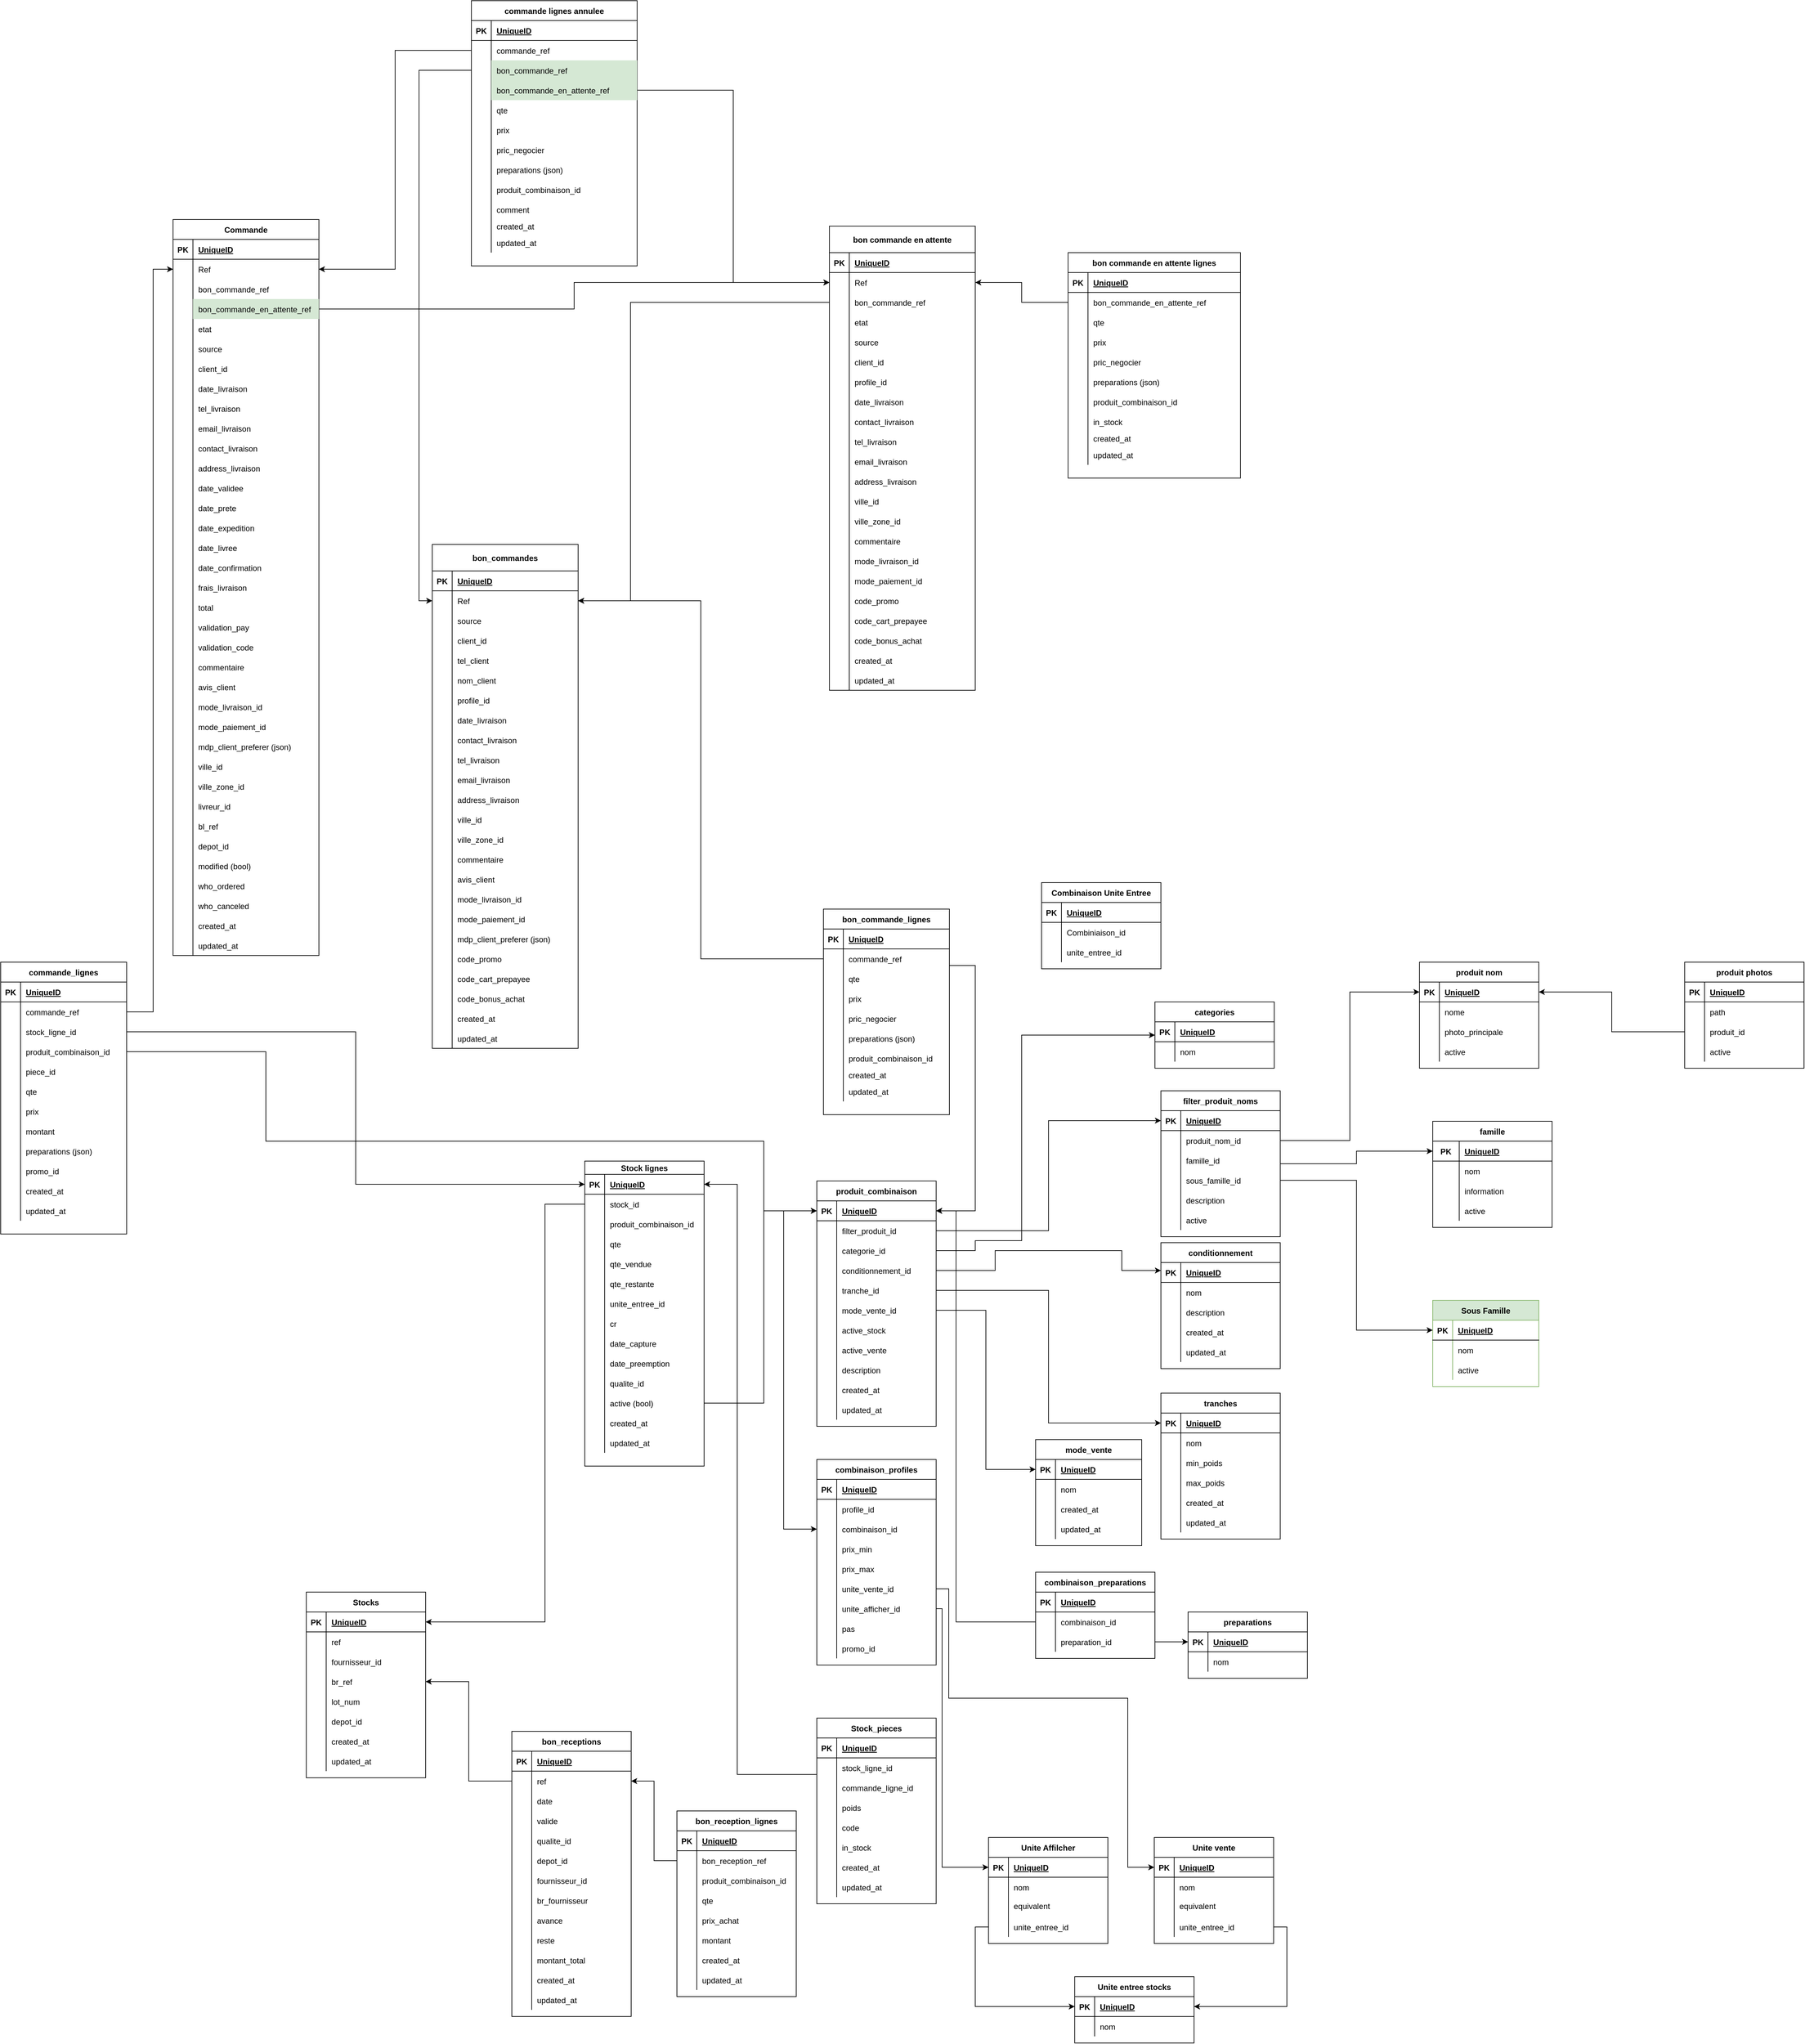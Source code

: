<mxfile version="16.5.6" type="github">
  <diagram id="jdVWw1EfKwRY6dixrHXG" name="Page-1">
    <mxGraphModel dx="-9378" dy="4114" grid="1" gridSize="10" guides="1" tooltips="1" connect="1" arrows="1" fold="1" page="1" pageScale="1" pageWidth="1200" pageHeight="1600" math="0" shadow="0">
      <root>
        <mxCell id="0" />
        <mxCell id="1" parent="0" />
        <mxCell id="bAHn6N52rMWWbMOm-jCf-1" value="produit_combinaison" style="shape=table;startSize=30;container=1;collapsible=1;childLayout=tableLayout;fixedRows=1;rowLines=0;fontStyle=1;align=center;resizeLast=1;" parent="1" vertex="1">
          <mxGeometry x="12081" y="-700" width="180" height="370" as="geometry" />
        </mxCell>
        <mxCell id="bAHn6N52rMWWbMOm-jCf-2" value="" style="shape=partialRectangle;collapsible=0;dropTarget=0;pointerEvents=0;fillColor=none;top=0;left=0;bottom=1;right=0;points=[[0,0.5],[1,0.5]];portConstraint=eastwest;" parent="bAHn6N52rMWWbMOm-jCf-1" vertex="1">
          <mxGeometry y="30" width="180" height="30" as="geometry" />
        </mxCell>
        <mxCell id="bAHn6N52rMWWbMOm-jCf-3" value="PK" style="shape=partialRectangle;connectable=0;fillColor=none;top=0;left=0;bottom=0;right=0;fontStyle=1;overflow=hidden;" parent="bAHn6N52rMWWbMOm-jCf-2" vertex="1">
          <mxGeometry width="30.0" height="30" as="geometry">
            <mxRectangle width="30.0" height="30" as="alternateBounds" />
          </mxGeometry>
        </mxCell>
        <mxCell id="bAHn6N52rMWWbMOm-jCf-4" value="UniqueID" style="shape=partialRectangle;connectable=0;fillColor=none;top=0;left=0;bottom=0;right=0;align=left;spacingLeft=6;fontStyle=5;overflow=hidden;" parent="bAHn6N52rMWWbMOm-jCf-2" vertex="1">
          <mxGeometry x="30.0" width="150.0" height="30" as="geometry">
            <mxRectangle width="150.0" height="30" as="alternateBounds" />
          </mxGeometry>
        </mxCell>
        <mxCell id="bAHn6N52rMWWbMOm-jCf-5" value="" style="shape=partialRectangle;collapsible=0;dropTarget=0;pointerEvents=0;fillColor=none;top=0;left=0;bottom=0;right=0;points=[[0,0.5],[1,0.5]];portConstraint=eastwest;" parent="bAHn6N52rMWWbMOm-jCf-1" vertex="1">
          <mxGeometry y="60" width="180" height="30" as="geometry" />
        </mxCell>
        <mxCell id="bAHn6N52rMWWbMOm-jCf-6" value="" style="shape=partialRectangle;connectable=0;fillColor=none;top=0;left=0;bottom=0;right=0;editable=1;overflow=hidden;" parent="bAHn6N52rMWWbMOm-jCf-5" vertex="1">
          <mxGeometry width="30.0" height="30" as="geometry">
            <mxRectangle width="30.0" height="30" as="alternateBounds" />
          </mxGeometry>
        </mxCell>
        <mxCell id="bAHn6N52rMWWbMOm-jCf-7" value="filter_produit_id" style="shape=partialRectangle;connectable=0;fillColor=none;top=0;left=0;bottom=0;right=0;align=left;spacingLeft=6;overflow=hidden;" parent="bAHn6N52rMWWbMOm-jCf-5" vertex="1">
          <mxGeometry x="30.0" width="150.0" height="30" as="geometry">
            <mxRectangle width="150.0" height="30" as="alternateBounds" />
          </mxGeometry>
        </mxCell>
        <mxCell id="AZtkA3-vNV-YTIAWvJOw-45" style="shape=partialRectangle;collapsible=0;dropTarget=0;pointerEvents=0;fillColor=none;top=0;left=0;bottom=0;right=0;points=[[0,0.5],[1,0.5]];portConstraint=eastwest;" parent="bAHn6N52rMWWbMOm-jCf-1" vertex="1">
          <mxGeometry y="90" width="180" height="30" as="geometry" />
        </mxCell>
        <mxCell id="AZtkA3-vNV-YTIAWvJOw-46" style="shape=partialRectangle;connectable=0;fillColor=none;top=0;left=0;bottom=0;right=0;editable=1;overflow=hidden;" parent="AZtkA3-vNV-YTIAWvJOw-45" vertex="1">
          <mxGeometry width="30.0" height="30" as="geometry">
            <mxRectangle width="30.0" height="30" as="alternateBounds" />
          </mxGeometry>
        </mxCell>
        <mxCell id="AZtkA3-vNV-YTIAWvJOw-47" value="categorie_id" style="shape=partialRectangle;connectable=0;fillColor=none;top=0;left=0;bottom=0;right=0;align=left;spacingLeft=6;overflow=hidden;" parent="AZtkA3-vNV-YTIAWvJOw-45" vertex="1">
          <mxGeometry x="30.0" width="150.0" height="30" as="geometry">
            <mxRectangle width="150.0" height="30" as="alternateBounds" />
          </mxGeometry>
        </mxCell>
        <mxCell id="bAHn6N52rMWWbMOm-jCf-8" value="" style="shape=partialRectangle;collapsible=0;dropTarget=0;pointerEvents=0;fillColor=none;top=0;left=0;bottom=0;right=0;points=[[0,0.5],[1,0.5]];portConstraint=eastwest;" parent="bAHn6N52rMWWbMOm-jCf-1" vertex="1">
          <mxGeometry y="120" width="180" height="30" as="geometry" />
        </mxCell>
        <mxCell id="bAHn6N52rMWWbMOm-jCf-9" value="" style="shape=partialRectangle;connectable=0;fillColor=none;top=0;left=0;bottom=0;right=0;editable=1;overflow=hidden;" parent="bAHn6N52rMWWbMOm-jCf-8" vertex="1">
          <mxGeometry width="30.0" height="30" as="geometry">
            <mxRectangle width="30.0" height="30" as="alternateBounds" />
          </mxGeometry>
        </mxCell>
        <mxCell id="bAHn6N52rMWWbMOm-jCf-10" value="conditionnement_id" style="shape=partialRectangle;connectable=0;fillColor=none;top=0;left=0;bottom=0;right=0;align=left;spacingLeft=6;overflow=hidden;" parent="bAHn6N52rMWWbMOm-jCf-8" vertex="1">
          <mxGeometry x="30.0" width="150.0" height="30" as="geometry">
            <mxRectangle width="150.0" height="30" as="alternateBounds" />
          </mxGeometry>
        </mxCell>
        <mxCell id="bAHn6N52rMWWbMOm-jCf-11" style="shape=partialRectangle;collapsible=0;dropTarget=0;pointerEvents=0;fillColor=none;top=0;left=0;bottom=0;right=0;points=[[0,0.5],[1,0.5]];portConstraint=eastwest;" parent="bAHn6N52rMWWbMOm-jCf-1" vertex="1">
          <mxGeometry y="150" width="180" height="30" as="geometry" />
        </mxCell>
        <mxCell id="bAHn6N52rMWWbMOm-jCf-12" value="&#xa;&#xa;&lt;span style=&quot;color: rgb(0, 0, 0); font-family: helvetica; font-size: 12px; font-style: normal; font-weight: 400; letter-spacing: normal; text-align: left; text-indent: 0px; text-transform: none; word-spacing: 0px; background-color: rgb(255, 255, 255); display: inline; float: none;&quot;&gt;tranche_id&lt;/span&gt;&#xa;&#xa;" style="shape=partialRectangle;connectable=0;fillColor=none;top=0;left=0;bottom=0;right=0;editable=1;overflow=hidden;" parent="bAHn6N52rMWWbMOm-jCf-11" vertex="1">
          <mxGeometry width="30.0" height="30" as="geometry">
            <mxRectangle width="30.0" height="30" as="alternateBounds" />
          </mxGeometry>
        </mxCell>
        <mxCell id="bAHn6N52rMWWbMOm-jCf-13" value="tranche_id" style="shape=partialRectangle;connectable=0;fillColor=none;top=0;left=0;bottom=0;right=0;align=left;spacingLeft=6;overflow=hidden;" parent="bAHn6N52rMWWbMOm-jCf-11" vertex="1">
          <mxGeometry x="30.0" width="150.0" height="30" as="geometry">
            <mxRectangle width="150.0" height="30" as="alternateBounds" />
          </mxGeometry>
        </mxCell>
        <mxCell id="bAHn6N52rMWWbMOm-jCf-14" style="shape=partialRectangle;collapsible=0;dropTarget=0;pointerEvents=0;fillColor=none;top=0;left=0;bottom=0;right=0;points=[[0,0.5],[1,0.5]];portConstraint=eastwest;" parent="bAHn6N52rMWWbMOm-jCf-1" vertex="1">
          <mxGeometry y="180" width="180" height="30" as="geometry" />
        </mxCell>
        <mxCell id="bAHn6N52rMWWbMOm-jCf-15" style="shape=partialRectangle;connectable=0;fillColor=none;top=0;left=0;bottom=0;right=0;editable=1;overflow=hidden;" parent="bAHn6N52rMWWbMOm-jCf-14" vertex="1">
          <mxGeometry width="30.0" height="30" as="geometry">
            <mxRectangle width="30.0" height="30" as="alternateBounds" />
          </mxGeometry>
        </mxCell>
        <mxCell id="bAHn6N52rMWWbMOm-jCf-16" value="mode_vente_id" style="shape=partialRectangle;connectable=0;fillColor=none;top=0;left=0;bottom=0;right=0;align=left;spacingLeft=6;overflow=hidden;" parent="bAHn6N52rMWWbMOm-jCf-14" vertex="1">
          <mxGeometry x="30.0" width="150.0" height="30" as="geometry">
            <mxRectangle width="150.0" height="30" as="alternateBounds" />
          </mxGeometry>
        </mxCell>
        <mxCell id="bAHn6N52rMWWbMOm-jCf-17" style="shape=partialRectangle;collapsible=0;dropTarget=0;pointerEvents=0;fillColor=none;top=0;left=0;bottom=0;right=0;points=[[0,0.5],[1,0.5]];portConstraint=eastwest;" parent="bAHn6N52rMWWbMOm-jCf-1" vertex="1">
          <mxGeometry y="210" width="180" height="30" as="geometry" />
        </mxCell>
        <mxCell id="bAHn6N52rMWWbMOm-jCf-18" style="shape=partialRectangle;connectable=0;fillColor=none;top=0;left=0;bottom=0;right=0;editable=1;overflow=hidden;" parent="bAHn6N52rMWWbMOm-jCf-17" vertex="1">
          <mxGeometry width="30.0" height="30" as="geometry">
            <mxRectangle width="30.0" height="30" as="alternateBounds" />
          </mxGeometry>
        </mxCell>
        <mxCell id="bAHn6N52rMWWbMOm-jCf-19" value="active_stock" style="shape=partialRectangle;connectable=0;fillColor=none;top=0;left=0;bottom=0;right=0;align=left;spacingLeft=6;overflow=hidden;" parent="bAHn6N52rMWWbMOm-jCf-17" vertex="1">
          <mxGeometry x="30.0" width="150.0" height="30" as="geometry">
            <mxRectangle width="150.0" height="30" as="alternateBounds" />
          </mxGeometry>
        </mxCell>
        <mxCell id="bAHn6N52rMWWbMOm-jCf-20" style="shape=partialRectangle;collapsible=0;dropTarget=0;pointerEvents=0;fillColor=none;top=0;left=0;bottom=0;right=0;points=[[0,0.5],[1,0.5]];portConstraint=eastwest;" parent="bAHn6N52rMWWbMOm-jCf-1" vertex="1">
          <mxGeometry y="240" width="180" height="30" as="geometry" />
        </mxCell>
        <mxCell id="bAHn6N52rMWWbMOm-jCf-21" style="shape=partialRectangle;connectable=0;fillColor=none;top=0;left=0;bottom=0;right=0;editable=1;overflow=hidden;" parent="bAHn6N52rMWWbMOm-jCf-20" vertex="1">
          <mxGeometry width="30.0" height="30" as="geometry">
            <mxRectangle width="30.0" height="30" as="alternateBounds" />
          </mxGeometry>
        </mxCell>
        <mxCell id="bAHn6N52rMWWbMOm-jCf-22" value="active_vente" style="shape=partialRectangle;connectable=0;fillColor=none;top=0;left=0;bottom=0;right=0;align=left;spacingLeft=6;overflow=hidden;" parent="bAHn6N52rMWWbMOm-jCf-20" vertex="1">
          <mxGeometry x="30.0" width="150.0" height="30" as="geometry">
            <mxRectangle width="150.0" height="30" as="alternateBounds" />
          </mxGeometry>
        </mxCell>
        <mxCell id="bAHn6N52rMWWbMOm-jCf-23" style="shape=partialRectangle;collapsible=0;dropTarget=0;pointerEvents=0;fillColor=none;top=0;left=0;bottom=0;right=0;points=[[0,0.5],[1,0.5]];portConstraint=eastwest;" parent="bAHn6N52rMWWbMOm-jCf-1" vertex="1">
          <mxGeometry y="270" width="180" height="30" as="geometry" />
        </mxCell>
        <mxCell id="bAHn6N52rMWWbMOm-jCf-24" style="shape=partialRectangle;connectable=0;fillColor=none;top=0;left=0;bottom=0;right=0;editable=1;overflow=hidden;" parent="bAHn6N52rMWWbMOm-jCf-23" vertex="1">
          <mxGeometry width="30.0" height="30" as="geometry">
            <mxRectangle width="30.0" height="30" as="alternateBounds" />
          </mxGeometry>
        </mxCell>
        <mxCell id="bAHn6N52rMWWbMOm-jCf-25" value="description" style="shape=partialRectangle;connectable=0;fillColor=none;top=0;left=0;bottom=0;right=0;align=left;spacingLeft=6;overflow=hidden;" parent="bAHn6N52rMWWbMOm-jCf-23" vertex="1">
          <mxGeometry x="30.0" width="150.0" height="30" as="geometry">
            <mxRectangle width="150.0" height="30" as="alternateBounds" />
          </mxGeometry>
        </mxCell>
        <mxCell id="bAHn6N52rMWWbMOm-jCf-29" value="" style="shape=partialRectangle;collapsible=0;dropTarget=0;pointerEvents=0;fillColor=none;top=0;left=0;bottom=0;right=0;points=[[0,0.5],[1,0.5]];portConstraint=eastwest;" parent="bAHn6N52rMWWbMOm-jCf-1" vertex="1">
          <mxGeometry y="300" width="180" height="30" as="geometry" />
        </mxCell>
        <mxCell id="bAHn6N52rMWWbMOm-jCf-30" value="" style="shape=partialRectangle;connectable=0;fillColor=none;top=0;left=0;bottom=0;right=0;editable=1;overflow=hidden;" parent="bAHn6N52rMWWbMOm-jCf-29" vertex="1">
          <mxGeometry width="30.0" height="30" as="geometry">
            <mxRectangle width="30.0" height="30" as="alternateBounds" />
          </mxGeometry>
        </mxCell>
        <mxCell id="bAHn6N52rMWWbMOm-jCf-31" value="created_at" style="shape=partialRectangle;connectable=0;fillColor=none;top=0;left=0;bottom=0;right=0;align=left;spacingLeft=6;overflow=hidden;" parent="bAHn6N52rMWWbMOm-jCf-29" vertex="1">
          <mxGeometry x="30.0" width="150.0" height="30" as="geometry">
            <mxRectangle width="150.0" height="30" as="alternateBounds" />
          </mxGeometry>
        </mxCell>
        <mxCell id="bAHn6N52rMWWbMOm-jCf-32" style="shape=partialRectangle;collapsible=0;dropTarget=0;pointerEvents=0;fillColor=none;top=0;left=0;bottom=0;right=0;points=[[0,0.5],[1,0.5]];portConstraint=eastwest;" parent="bAHn6N52rMWWbMOm-jCf-1" vertex="1">
          <mxGeometry y="330" width="180" height="30" as="geometry" />
        </mxCell>
        <mxCell id="bAHn6N52rMWWbMOm-jCf-33" style="shape=partialRectangle;connectable=0;fillColor=none;top=0;left=0;bottom=0;right=0;editable=1;overflow=hidden;" parent="bAHn6N52rMWWbMOm-jCf-32" vertex="1">
          <mxGeometry width="30.0" height="30" as="geometry">
            <mxRectangle width="30.0" height="30" as="alternateBounds" />
          </mxGeometry>
        </mxCell>
        <mxCell id="bAHn6N52rMWWbMOm-jCf-34" value="updated_at" style="shape=partialRectangle;connectable=0;fillColor=none;top=0;left=0;bottom=0;right=0;align=left;spacingLeft=6;overflow=hidden;" parent="bAHn6N52rMWWbMOm-jCf-32" vertex="1">
          <mxGeometry x="30.0" width="150.0" height="30" as="geometry">
            <mxRectangle width="150.0" height="30" as="alternateBounds" />
          </mxGeometry>
        </mxCell>
        <mxCell id="bAHn6N52rMWWbMOm-jCf-35" value="Stock lignes" style="shape=table;startSize=20;container=1;collapsible=1;childLayout=tableLayout;fixedRows=1;rowLines=0;fontStyle=1;align=center;resizeLast=1;" parent="1" vertex="1">
          <mxGeometry x="11731" y="-730" width="180" height="460" as="geometry" />
        </mxCell>
        <mxCell id="bAHn6N52rMWWbMOm-jCf-36" value="" style="shape=partialRectangle;collapsible=0;dropTarget=0;pointerEvents=0;fillColor=none;top=0;left=0;bottom=1;right=0;points=[[0,0.5],[1,0.5]];portConstraint=eastwest;" parent="bAHn6N52rMWWbMOm-jCf-35" vertex="1">
          <mxGeometry y="20" width="180" height="30" as="geometry" />
        </mxCell>
        <mxCell id="bAHn6N52rMWWbMOm-jCf-37" value="PK" style="shape=partialRectangle;connectable=0;fillColor=none;top=0;left=0;bottom=0;right=0;fontStyle=1;overflow=hidden;" parent="bAHn6N52rMWWbMOm-jCf-36" vertex="1">
          <mxGeometry width="30" height="30" as="geometry">
            <mxRectangle width="30" height="30" as="alternateBounds" />
          </mxGeometry>
        </mxCell>
        <mxCell id="bAHn6N52rMWWbMOm-jCf-38" value="UniqueID" style="shape=partialRectangle;connectable=0;fillColor=none;top=0;left=0;bottom=0;right=0;align=left;spacingLeft=6;fontStyle=5;overflow=hidden;" parent="bAHn6N52rMWWbMOm-jCf-36" vertex="1">
          <mxGeometry x="30" width="150" height="30" as="geometry">
            <mxRectangle width="150" height="30" as="alternateBounds" />
          </mxGeometry>
        </mxCell>
        <mxCell id="bAHn6N52rMWWbMOm-jCf-762" style="shape=partialRectangle;collapsible=0;dropTarget=0;pointerEvents=0;fillColor=none;top=0;left=0;bottom=0;right=0;points=[[0,0.5],[1,0.5]];portConstraint=eastwest;" parent="bAHn6N52rMWWbMOm-jCf-35" vertex="1">
          <mxGeometry y="50" width="180" height="30" as="geometry" />
        </mxCell>
        <mxCell id="bAHn6N52rMWWbMOm-jCf-763" value="&#xa;&#xa;&lt;span style=&quot;color: rgb(0, 0, 0); font-family: helvetica; font-size: 12px; font-style: normal; font-weight: 400; letter-spacing: normal; text-align: left; text-indent: 0px; text-transform: none; word-spacing: 0px; background-color: rgb(248, 249, 250); display: inline; float: none;&quot;&gt;stocks_id&lt;/span&gt;&#xa;&#xa;" style="shape=partialRectangle;connectable=0;fillColor=none;top=0;left=0;bottom=0;right=0;editable=1;overflow=hidden;" parent="bAHn6N52rMWWbMOm-jCf-762" vertex="1">
          <mxGeometry width="30" height="30" as="geometry">
            <mxRectangle width="30" height="30" as="alternateBounds" />
          </mxGeometry>
        </mxCell>
        <mxCell id="bAHn6N52rMWWbMOm-jCf-764" value="stock_id" style="shape=partialRectangle;connectable=0;fillColor=none;top=0;left=0;bottom=0;right=0;align=left;spacingLeft=6;overflow=hidden;" parent="bAHn6N52rMWWbMOm-jCf-762" vertex="1">
          <mxGeometry x="30" width="150" height="30" as="geometry">
            <mxRectangle width="150" height="30" as="alternateBounds" />
          </mxGeometry>
        </mxCell>
        <mxCell id="bAHn6N52rMWWbMOm-jCf-42" style="shape=partialRectangle;collapsible=0;dropTarget=0;pointerEvents=0;fillColor=none;top=0;left=0;bottom=0;right=0;points=[[0,0.5],[1,0.5]];portConstraint=eastwest;" parent="bAHn6N52rMWWbMOm-jCf-35" vertex="1">
          <mxGeometry y="80" width="180" height="30" as="geometry" />
        </mxCell>
        <mxCell id="bAHn6N52rMWWbMOm-jCf-43" style="shape=partialRectangle;connectable=0;fillColor=none;top=0;left=0;bottom=0;right=0;editable=1;overflow=hidden;" parent="bAHn6N52rMWWbMOm-jCf-42" vertex="1">
          <mxGeometry width="30" height="30" as="geometry">
            <mxRectangle width="30" height="30" as="alternateBounds" />
          </mxGeometry>
        </mxCell>
        <mxCell id="bAHn6N52rMWWbMOm-jCf-44" value="produit_combinaison_id" style="shape=partialRectangle;connectable=0;fillColor=none;top=0;left=0;bottom=0;right=0;align=left;spacingLeft=6;overflow=hidden;" parent="bAHn6N52rMWWbMOm-jCf-42" vertex="1">
          <mxGeometry x="30" width="150" height="30" as="geometry">
            <mxRectangle width="150" height="30" as="alternateBounds" />
          </mxGeometry>
        </mxCell>
        <mxCell id="bAHn6N52rMWWbMOm-jCf-51" style="shape=partialRectangle;collapsible=0;dropTarget=0;pointerEvents=0;fillColor=none;top=0;left=0;bottom=0;right=0;points=[[0,0.5],[1,0.5]];portConstraint=eastwest;" parent="bAHn6N52rMWWbMOm-jCf-35" vertex="1">
          <mxGeometry y="110" width="180" height="30" as="geometry" />
        </mxCell>
        <mxCell id="bAHn6N52rMWWbMOm-jCf-52" style="shape=partialRectangle;connectable=0;fillColor=none;top=0;left=0;bottom=0;right=0;editable=1;overflow=hidden;" parent="bAHn6N52rMWWbMOm-jCf-51" vertex="1">
          <mxGeometry width="30" height="30" as="geometry">
            <mxRectangle width="30" height="30" as="alternateBounds" />
          </mxGeometry>
        </mxCell>
        <mxCell id="bAHn6N52rMWWbMOm-jCf-53" value="qte" style="shape=partialRectangle;connectable=0;fillColor=none;top=0;left=0;bottom=0;right=0;align=left;spacingLeft=6;overflow=hidden;" parent="bAHn6N52rMWWbMOm-jCf-51" vertex="1">
          <mxGeometry x="30" width="150" height="30" as="geometry">
            <mxRectangle width="150" height="30" as="alternateBounds" />
          </mxGeometry>
        </mxCell>
        <mxCell id="bAHn6N52rMWWbMOm-jCf-54" style="shape=partialRectangle;collapsible=0;dropTarget=0;pointerEvents=0;fillColor=none;top=0;left=0;bottom=0;right=0;points=[[0,0.5],[1,0.5]];portConstraint=eastwest;" parent="bAHn6N52rMWWbMOm-jCf-35" vertex="1">
          <mxGeometry y="140" width="180" height="30" as="geometry" />
        </mxCell>
        <mxCell id="bAHn6N52rMWWbMOm-jCf-55" style="shape=partialRectangle;connectable=0;fillColor=none;top=0;left=0;bottom=0;right=0;editable=1;overflow=hidden;" parent="bAHn6N52rMWWbMOm-jCf-54" vertex="1">
          <mxGeometry width="30" height="30" as="geometry">
            <mxRectangle width="30" height="30" as="alternateBounds" />
          </mxGeometry>
        </mxCell>
        <mxCell id="bAHn6N52rMWWbMOm-jCf-56" value="qte_vendue" style="shape=partialRectangle;connectable=0;fillColor=none;top=0;left=0;bottom=0;right=0;align=left;spacingLeft=6;overflow=hidden;" parent="bAHn6N52rMWWbMOm-jCf-54" vertex="1">
          <mxGeometry x="30" width="150" height="30" as="geometry">
            <mxRectangle width="150" height="30" as="alternateBounds" />
          </mxGeometry>
        </mxCell>
        <mxCell id="bAHn6N52rMWWbMOm-jCf-57" style="shape=partialRectangle;collapsible=0;dropTarget=0;pointerEvents=0;fillColor=none;top=0;left=0;bottom=0;right=0;points=[[0,0.5],[1,0.5]];portConstraint=eastwest;" parent="bAHn6N52rMWWbMOm-jCf-35" vertex="1">
          <mxGeometry y="170" width="180" height="30" as="geometry" />
        </mxCell>
        <mxCell id="bAHn6N52rMWWbMOm-jCf-58" style="shape=partialRectangle;connectable=0;fillColor=none;top=0;left=0;bottom=0;right=0;editable=1;overflow=hidden;" parent="bAHn6N52rMWWbMOm-jCf-57" vertex="1">
          <mxGeometry width="30" height="30" as="geometry">
            <mxRectangle width="30" height="30" as="alternateBounds" />
          </mxGeometry>
        </mxCell>
        <mxCell id="bAHn6N52rMWWbMOm-jCf-59" value="qte_restante" style="shape=partialRectangle;connectable=0;fillColor=none;top=0;left=0;bottom=0;right=0;align=left;spacingLeft=6;overflow=hidden;" parent="bAHn6N52rMWWbMOm-jCf-57" vertex="1">
          <mxGeometry x="30" width="150" height="30" as="geometry">
            <mxRectangle width="150" height="30" as="alternateBounds" />
          </mxGeometry>
        </mxCell>
        <mxCell id="n6n0H7KTAtJl7u9EFXDm-72" style="shape=partialRectangle;collapsible=0;dropTarget=0;pointerEvents=0;fillColor=none;top=0;left=0;bottom=0;right=0;points=[[0,0.5],[1,0.5]];portConstraint=eastwest;" parent="bAHn6N52rMWWbMOm-jCf-35" vertex="1">
          <mxGeometry y="200" width="180" height="30" as="geometry" />
        </mxCell>
        <mxCell id="n6n0H7KTAtJl7u9EFXDm-73" style="shape=partialRectangle;connectable=0;fillColor=none;top=0;left=0;bottom=0;right=0;editable=1;overflow=hidden;" parent="n6n0H7KTAtJl7u9EFXDm-72" vertex="1">
          <mxGeometry width="30" height="30" as="geometry">
            <mxRectangle width="30" height="30" as="alternateBounds" />
          </mxGeometry>
        </mxCell>
        <mxCell id="n6n0H7KTAtJl7u9EFXDm-74" value="unite_entree_id" style="shape=partialRectangle;connectable=0;fillColor=none;top=0;left=0;bottom=0;right=0;align=left;spacingLeft=6;overflow=hidden;" parent="n6n0H7KTAtJl7u9EFXDm-72" vertex="1">
          <mxGeometry x="30" width="150" height="30" as="geometry">
            <mxRectangle width="150" height="30" as="alternateBounds" />
          </mxGeometry>
        </mxCell>
        <mxCell id="bAHn6N52rMWWbMOm-jCf-78" style="shape=partialRectangle;collapsible=0;dropTarget=0;pointerEvents=0;fillColor=none;top=0;left=0;bottom=0;right=0;points=[[0,0.5],[1,0.5]];portConstraint=eastwest;" parent="bAHn6N52rMWWbMOm-jCf-35" vertex="1">
          <mxGeometry y="230" width="180" height="30" as="geometry" />
        </mxCell>
        <mxCell id="bAHn6N52rMWWbMOm-jCf-79" style="shape=partialRectangle;connectable=0;fillColor=none;top=0;left=0;bottom=0;right=0;editable=1;overflow=hidden;" parent="bAHn6N52rMWWbMOm-jCf-78" vertex="1">
          <mxGeometry width="30" height="30" as="geometry">
            <mxRectangle width="30" height="30" as="alternateBounds" />
          </mxGeometry>
        </mxCell>
        <mxCell id="bAHn6N52rMWWbMOm-jCf-80" value="cr" style="shape=partialRectangle;connectable=0;fillColor=none;top=0;left=0;bottom=0;right=0;align=left;spacingLeft=6;overflow=hidden;" parent="bAHn6N52rMWWbMOm-jCf-78" vertex="1">
          <mxGeometry x="30" width="150" height="30" as="geometry">
            <mxRectangle width="150" height="30" as="alternateBounds" />
          </mxGeometry>
        </mxCell>
        <mxCell id="bAHn6N52rMWWbMOm-jCf-81" style="shape=partialRectangle;collapsible=0;dropTarget=0;pointerEvents=0;fillColor=none;top=0;left=0;bottom=0;right=0;points=[[0,0.5],[1,0.5]];portConstraint=eastwest;" parent="bAHn6N52rMWWbMOm-jCf-35" vertex="1">
          <mxGeometry y="260" width="180" height="30" as="geometry" />
        </mxCell>
        <mxCell id="bAHn6N52rMWWbMOm-jCf-82" style="shape=partialRectangle;connectable=0;fillColor=none;top=0;left=0;bottom=0;right=0;editable=1;overflow=hidden;" parent="bAHn6N52rMWWbMOm-jCf-81" vertex="1">
          <mxGeometry width="30" height="30" as="geometry">
            <mxRectangle width="30" height="30" as="alternateBounds" />
          </mxGeometry>
        </mxCell>
        <mxCell id="bAHn6N52rMWWbMOm-jCf-83" value="date_capture" style="shape=partialRectangle;connectable=0;fillColor=none;top=0;left=0;bottom=0;right=0;align=left;spacingLeft=6;overflow=hidden;" parent="bAHn6N52rMWWbMOm-jCf-81" vertex="1">
          <mxGeometry x="30" width="150" height="30" as="geometry">
            <mxRectangle width="150" height="30" as="alternateBounds" />
          </mxGeometry>
        </mxCell>
        <mxCell id="bAHn6N52rMWWbMOm-jCf-84" style="shape=partialRectangle;collapsible=0;dropTarget=0;pointerEvents=0;fillColor=none;top=0;left=0;bottom=0;right=0;points=[[0,0.5],[1,0.5]];portConstraint=eastwest;" parent="bAHn6N52rMWWbMOm-jCf-35" vertex="1">
          <mxGeometry y="290" width="180" height="30" as="geometry" />
        </mxCell>
        <mxCell id="bAHn6N52rMWWbMOm-jCf-85" style="shape=partialRectangle;connectable=0;fillColor=none;top=0;left=0;bottom=0;right=0;editable=1;overflow=hidden;" parent="bAHn6N52rMWWbMOm-jCf-84" vertex="1">
          <mxGeometry width="30" height="30" as="geometry">
            <mxRectangle width="30" height="30" as="alternateBounds" />
          </mxGeometry>
        </mxCell>
        <mxCell id="bAHn6N52rMWWbMOm-jCf-86" value="date_preemption" style="shape=partialRectangle;connectable=0;fillColor=none;top=0;left=0;bottom=0;right=0;align=left;spacingLeft=6;overflow=hidden;" parent="bAHn6N52rMWWbMOm-jCf-84" vertex="1">
          <mxGeometry x="30" width="150" height="30" as="geometry">
            <mxRectangle width="150" height="30" as="alternateBounds" />
          </mxGeometry>
        </mxCell>
        <mxCell id="bAHn6N52rMWWbMOm-jCf-87" style="shape=partialRectangle;collapsible=0;dropTarget=0;pointerEvents=0;fillColor=none;top=0;left=0;bottom=0;right=0;points=[[0,0.5],[1,0.5]];portConstraint=eastwest;" parent="bAHn6N52rMWWbMOm-jCf-35" vertex="1">
          <mxGeometry y="320" width="180" height="30" as="geometry" />
        </mxCell>
        <mxCell id="bAHn6N52rMWWbMOm-jCf-88" style="shape=partialRectangle;connectable=0;fillColor=none;top=0;left=0;bottom=0;right=0;editable=1;overflow=hidden;" parent="bAHn6N52rMWWbMOm-jCf-87" vertex="1">
          <mxGeometry width="30" height="30" as="geometry">
            <mxRectangle width="30" height="30" as="alternateBounds" />
          </mxGeometry>
        </mxCell>
        <mxCell id="bAHn6N52rMWWbMOm-jCf-89" value="qualite_id" style="shape=partialRectangle;connectable=0;fillColor=none;top=0;left=0;bottom=0;right=0;align=left;spacingLeft=6;overflow=hidden;" parent="bAHn6N52rMWWbMOm-jCf-87" vertex="1">
          <mxGeometry x="30" width="150" height="30" as="geometry">
            <mxRectangle width="150" height="30" as="alternateBounds" />
          </mxGeometry>
        </mxCell>
        <mxCell id="bAHn6N52rMWWbMOm-jCf-90" style="shape=partialRectangle;collapsible=0;dropTarget=0;pointerEvents=0;fillColor=none;top=0;left=0;bottom=0;right=0;points=[[0,0.5],[1,0.5]];portConstraint=eastwest;" parent="bAHn6N52rMWWbMOm-jCf-35" vertex="1">
          <mxGeometry y="350" width="180" height="30" as="geometry" />
        </mxCell>
        <mxCell id="bAHn6N52rMWWbMOm-jCf-91" style="shape=partialRectangle;connectable=0;fillColor=none;top=0;left=0;bottom=0;right=0;editable=1;overflow=hidden;" parent="bAHn6N52rMWWbMOm-jCf-90" vertex="1">
          <mxGeometry width="30" height="30" as="geometry">
            <mxRectangle width="30" height="30" as="alternateBounds" />
          </mxGeometry>
        </mxCell>
        <mxCell id="bAHn6N52rMWWbMOm-jCf-92" value="active (bool)" style="shape=partialRectangle;connectable=0;fillColor=none;top=0;left=0;bottom=0;right=0;align=left;spacingLeft=6;overflow=hidden;" parent="bAHn6N52rMWWbMOm-jCf-90" vertex="1">
          <mxGeometry x="30" width="150" height="30" as="geometry">
            <mxRectangle width="150" height="30" as="alternateBounds" />
          </mxGeometry>
        </mxCell>
        <mxCell id="bAHn6N52rMWWbMOm-jCf-93" style="shape=partialRectangle;collapsible=0;dropTarget=0;pointerEvents=0;fillColor=none;top=0;left=0;bottom=0;right=0;points=[[0,0.5],[1,0.5]];portConstraint=eastwest;" parent="bAHn6N52rMWWbMOm-jCf-35" vertex="1">
          <mxGeometry y="380" width="180" height="30" as="geometry" />
        </mxCell>
        <mxCell id="bAHn6N52rMWWbMOm-jCf-94" style="shape=partialRectangle;connectable=0;fillColor=none;top=0;left=0;bottom=0;right=0;editable=1;overflow=hidden;" parent="bAHn6N52rMWWbMOm-jCf-93" vertex="1">
          <mxGeometry width="30" height="30" as="geometry">
            <mxRectangle width="30" height="30" as="alternateBounds" />
          </mxGeometry>
        </mxCell>
        <mxCell id="bAHn6N52rMWWbMOm-jCf-95" value="created_at" style="shape=partialRectangle;connectable=0;fillColor=none;top=0;left=0;bottom=0;right=0;align=left;spacingLeft=6;overflow=hidden;" parent="bAHn6N52rMWWbMOm-jCf-93" vertex="1">
          <mxGeometry x="30" width="150" height="30" as="geometry">
            <mxRectangle width="150" height="30" as="alternateBounds" />
          </mxGeometry>
        </mxCell>
        <mxCell id="bAHn6N52rMWWbMOm-jCf-96" style="shape=partialRectangle;collapsible=0;dropTarget=0;pointerEvents=0;fillColor=none;top=0;left=0;bottom=0;right=0;points=[[0,0.5],[1,0.5]];portConstraint=eastwest;" parent="bAHn6N52rMWWbMOm-jCf-35" vertex="1">
          <mxGeometry y="410" width="180" height="30" as="geometry" />
        </mxCell>
        <mxCell id="bAHn6N52rMWWbMOm-jCf-97" style="shape=partialRectangle;connectable=0;fillColor=none;top=0;left=0;bottom=0;right=0;editable=1;overflow=hidden;" parent="bAHn6N52rMWWbMOm-jCf-96" vertex="1">
          <mxGeometry width="30" height="30" as="geometry">
            <mxRectangle width="30" height="30" as="alternateBounds" />
          </mxGeometry>
        </mxCell>
        <mxCell id="bAHn6N52rMWWbMOm-jCf-98" value="updated_at" style="shape=partialRectangle;connectable=0;fillColor=none;top=0;left=0;bottom=0;right=0;align=left;spacingLeft=6;overflow=hidden;" parent="bAHn6N52rMWWbMOm-jCf-96" vertex="1">
          <mxGeometry x="30" width="150" height="30" as="geometry">
            <mxRectangle width="150" height="30" as="alternateBounds" />
          </mxGeometry>
        </mxCell>
        <mxCell id="bAHn6N52rMWWbMOm-jCf-154" value="tranches" style="shape=table;startSize=30;container=1;collapsible=1;childLayout=tableLayout;fixedRows=1;rowLines=0;fontStyle=1;align=center;resizeLast=1;" parent="1" vertex="1">
          <mxGeometry x="12600" y="-380" width="180" height="220" as="geometry" />
        </mxCell>
        <mxCell id="bAHn6N52rMWWbMOm-jCf-155" value="" style="shape=partialRectangle;collapsible=0;dropTarget=0;pointerEvents=0;fillColor=none;top=0;left=0;bottom=1;right=0;points=[[0,0.5],[1,0.5]];portConstraint=eastwest;" parent="bAHn6N52rMWWbMOm-jCf-154" vertex="1">
          <mxGeometry y="30" width="180" height="30" as="geometry" />
        </mxCell>
        <mxCell id="bAHn6N52rMWWbMOm-jCf-156" value="PK" style="shape=partialRectangle;connectable=0;fillColor=none;top=0;left=0;bottom=0;right=0;fontStyle=1;overflow=hidden;" parent="bAHn6N52rMWWbMOm-jCf-155" vertex="1">
          <mxGeometry width="30" height="30" as="geometry">
            <mxRectangle width="30" height="30" as="alternateBounds" />
          </mxGeometry>
        </mxCell>
        <mxCell id="bAHn6N52rMWWbMOm-jCf-157" value="UniqueID" style="shape=partialRectangle;connectable=0;fillColor=none;top=0;left=0;bottom=0;right=0;align=left;spacingLeft=6;fontStyle=5;overflow=hidden;" parent="bAHn6N52rMWWbMOm-jCf-155" vertex="1">
          <mxGeometry x="30" width="150" height="30" as="geometry">
            <mxRectangle width="150" height="30" as="alternateBounds" />
          </mxGeometry>
        </mxCell>
        <mxCell id="bAHn6N52rMWWbMOm-jCf-158" value="" style="shape=partialRectangle;collapsible=0;dropTarget=0;pointerEvents=0;fillColor=none;top=0;left=0;bottom=0;right=0;points=[[0,0.5],[1,0.5]];portConstraint=eastwest;" parent="bAHn6N52rMWWbMOm-jCf-154" vertex="1">
          <mxGeometry y="60" width="180" height="30" as="geometry" />
        </mxCell>
        <mxCell id="bAHn6N52rMWWbMOm-jCf-159" value="" style="shape=partialRectangle;connectable=0;fillColor=none;top=0;left=0;bottom=0;right=0;editable=1;overflow=hidden;" parent="bAHn6N52rMWWbMOm-jCf-158" vertex="1">
          <mxGeometry width="30" height="30" as="geometry">
            <mxRectangle width="30" height="30" as="alternateBounds" />
          </mxGeometry>
        </mxCell>
        <mxCell id="bAHn6N52rMWWbMOm-jCf-160" value="nom" style="shape=partialRectangle;connectable=0;fillColor=none;top=0;left=0;bottom=0;right=0;align=left;spacingLeft=6;overflow=hidden;" parent="bAHn6N52rMWWbMOm-jCf-158" vertex="1">
          <mxGeometry x="30" width="150" height="30" as="geometry">
            <mxRectangle width="150" height="30" as="alternateBounds" />
          </mxGeometry>
        </mxCell>
        <mxCell id="bAHn6N52rMWWbMOm-jCf-161" value="" style="shape=partialRectangle;collapsible=0;dropTarget=0;pointerEvents=0;fillColor=none;top=0;left=0;bottom=0;right=0;points=[[0,0.5],[1,0.5]];portConstraint=eastwest;" parent="bAHn6N52rMWWbMOm-jCf-154" vertex="1">
          <mxGeometry y="90" width="180" height="30" as="geometry" />
        </mxCell>
        <mxCell id="bAHn6N52rMWWbMOm-jCf-162" value="" style="shape=partialRectangle;connectable=0;fillColor=none;top=0;left=0;bottom=0;right=0;editable=1;overflow=hidden;" parent="bAHn6N52rMWWbMOm-jCf-161" vertex="1">
          <mxGeometry width="30" height="30" as="geometry">
            <mxRectangle width="30" height="30" as="alternateBounds" />
          </mxGeometry>
        </mxCell>
        <mxCell id="bAHn6N52rMWWbMOm-jCf-163" value="min_poids" style="shape=partialRectangle;connectable=0;fillColor=none;top=0;left=0;bottom=0;right=0;align=left;spacingLeft=6;overflow=hidden;" parent="bAHn6N52rMWWbMOm-jCf-161" vertex="1">
          <mxGeometry x="30" width="150" height="30" as="geometry">
            <mxRectangle width="150" height="30" as="alternateBounds" />
          </mxGeometry>
        </mxCell>
        <mxCell id="bAHn6N52rMWWbMOm-jCf-164" style="shape=partialRectangle;collapsible=0;dropTarget=0;pointerEvents=0;fillColor=none;top=0;left=0;bottom=0;right=0;points=[[0,0.5],[1,0.5]];portConstraint=eastwest;" parent="bAHn6N52rMWWbMOm-jCf-154" vertex="1">
          <mxGeometry y="120" width="180" height="30" as="geometry" />
        </mxCell>
        <mxCell id="bAHn6N52rMWWbMOm-jCf-165" style="shape=partialRectangle;connectable=0;fillColor=none;top=0;left=0;bottom=0;right=0;editable=1;overflow=hidden;" parent="bAHn6N52rMWWbMOm-jCf-164" vertex="1">
          <mxGeometry width="30" height="30" as="geometry">
            <mxRectangle width="30" height="30" as="alternateBounds" />
          </mxGeometry>
        </mxCell>
        <mxCell id="bAHn6N52rMWWbMOm-jCf-166" value="max_poids" style="shape=partialRectangle;connectable=0;fillColor=none;top=0;left=0;bottom=0;right=0;align=left;spacingLeft=6;overflow=hidden;" parent="bAHn6N52rMWWbMOm-jCf-164" vertex="1">
          <mxGeometry x="30" width="150" height="30" as="geometry">
            <mxRectangle width="150" height="30" as="alternateBounds" />
          </mxGeometry>
        </mxCell>
        <mxCell id="bAHn6N52rMWWbMOm-jCf-167" style="shape=partialRectangle;collapsible=0;dropTarget=0;pointerEvents=0;fillColor=none;top=0;left=0;bottom=0;right=0;points=[[0,0.5],[1,0.5]];portConstraint=eastwest;" parent="bAHn6N52rMWWbMOm-jCf-154" vertex="1">
          <mxGeometry y="150" width="180" height="30" as="geometry" />
        </mxCell>
        <mxCell id="bAHn6N52rMWWbMOm-jCf-168" style="shape=partialRectangle;connectable=0;fillColor=none;top=0;left=0;bottom=0;right=0;editable=1;overflow=hidden;" parent="bAHn6N52rMWWbMOm-jCf-167" vertex="1">
          <mxGeometry width="30" height="30" as="geometry">
            <mxRectangle width="30" height="30" as="alternateBounds" />
          </mxGeometry>
        </mxCell>
        <mxCell id="bAHn6N52rMWWbMOm-jCf-169" value="created_at" style="shape=partialRectangle;connectable=0;fillColor=none;top=0;left=0;bottom=0;right=0;align=left;spacingLeft=6;overflow=hidden;" parent="bAHn6N52rMWWbMOm-jCf-167" vertex="1">
          <mxGeometry x="30" width="150" height="30" as="geometry">
            <mxRectangle width="150" height="30" as="alternateBounds" />
          </mxGeometry>
        </mxCell>
        <mxCell id="bAHn6N52rMWWbMOm-jCf-170" style="shape=partialRectangle;collapsible=0;dropTarget=0;pointerEvents=0;fillColor=none;top=0;left=0;bottom=0;right=0;points=[[0,0.5],[1,0.5]];portConstraint=eastwest;" parent="bAHn6N52rMWWbMOm-jCf-154" vertex="1">
          <mxGeometry y="180" width="180" height="30" as="geometry" />
        </mxCell>
        <mxCell id="bAHn6N52rMWWbMOm-jCf-171" style="shape=partialRectangle;connectable=0;fillColor=none;top=0;left=0;bottom=0;right=0;editable=1;overflow=hidden;" parent="bAHn6N52rMWWbMOm-jCf-170" vertex="1">
          <mxGeometry width="30" height="30" as="geometry">
            <mxRectangle width="30" height="30" as="alternateBounds" />
          </mxGeometry>
        </mxCell>
        <mxCell id="bAHn6N52rMWWbMOm-jCf-172" value="updated_at" style="shape=partialRectangle;connectable=0;fillColor=none;top=0;left=0;bottom=0;right=0;align=left;spacingLeft=6;overflow=hidden;" parent="bAHn6N52rMWWbMOm-jCf-170" vertex="1">
          <mxGeometry x="30" width="150" height="30" as="geometry">
            <mxRectangle width="150" height="30" as="alternateBounds" />
          </mxGeometry>
        </mxCell>
        <mxCell id="bAHn6N52rMWWbMOm-jCf-173" value="conditionnement" style="shape=table;startSize=30;container=1;collapsible=1;childLayout=tableLayout;fixedRows=1;rowLines=0;fontStyle=1;align=center;resizeLast=1;" parent="1" vertex="1">
          <mxGeometry x="12600" y="-607" width="180" height="190" as="geometry" />
        </mxCell>
        <mxCell id="bAHn6N52rMWWbMOm-jCf-174" value="" style="shape=partialRectangle;collapsible=0;dropTarget=0;pointerEvents=0;fillColor=none;top=0;left=0;bottom=1;right=0;points=[[0,0.5],[1,0.5]];portConstraint=eastwest;" parent="bAHn6N52rMWWbMOm-jCf-173" vertex="1">
          <mxGeometry y="30" width="180" height="30" as="geometry" />
        </mxCell>
        <mxCell id="bAHn6N52rMWWbMOm-jCf-175" value="PK" style="shape=partialRectangle;connectable=0;fillColor=none;top=0;left=0;bottom=0;right=0;fontStyle=1;overflow=hidden;" parent="bAHn6N52rMWWbMOm-jCf-174" vertex="1">
          <mxGeometry width="30" height="30" as="geometry">
            <mxRectangle width="30" height="30" as="alternateBounds" />
          </mxGeometry>
        </mxCell>
        <mxCell id="bAHn6N52rMWWbMOm-jCf-176" value="UniqueID" style="shape=partialRectangle;connectable=0;fillColor=none;top=0;left=0;bottom=0;right=0;align=left;spacingLeft=6;fontStyle=5;overflow=hidden;" parent="bAHn6N52rMWWbMOm-jCf-174" vertex="1">
          <mxGeometry x="30" width="150" height="30" as="geometry">
            <mxRectangle width="150" height="30" as="alternateBounds" />
          </mxGeometry>
        </mxCell>
        <mxCell id="bAHn6N52rMWWbMOm-jCf-177" value="" style="shape=partialRectangle;collapsible=0;dropTarget=0;pointerEvents=0;fillColor=none;top=0;left=0;bottom=0;right=0;points=[[0,0.5],[1,0.5]];portConstraint=eastwest;" parent="bAHn6N52rMWWbMOm-jCf-173" vertex="1">
          <mxGeometry y="60" width="180" height="30" as="geometry" />
        </mxCell>
        <mxCell id="bAHn6N52rMWWbMOm-jCf-178" value="" style="shape=partialRectangle;connectable=0;fillColor=none;top=0;left=0;bottom=0;right=0;editable=1;overflow=hidden;" parent="bAHn6N52rMWWbMOm-jCf-177" vertex="1">
          <mxGeometry width="30" height="30" as="geometry">
            <mxRectangle width="30" height="30" as="alternateBounds" />
          </mxGeometry>
        </mxCell>
        <mxCell id="bAHn6N52rMWWbMOm-jCf-179" value="nom" style="shape=partialRectangle;connectable=0;fillColor=none;top=0;left=0;bottom=0;right=0;align=left;spacingLeft=6;overflow=hidden;" parent="bAHn6N52rMWWbMOm-jCf-177" vertex="1">
          <mxGeometry x="30" width="150" height="30" as="geometry">
            <mxRectangle width="150" height="30" as="alternateBounds" />
          </mxGeometry>
        </mxCell>
        <mxCell id="AZtkA3-vNV-YTIAWvJOw-42" style="shape=partialRectangle;collapsible=0;dropTarget=0;pointerEvents=0;fillColor=none;top=0;left=0;bottom=0;right=0;points=[[0,0.5],[1,0.5]];portConstraint=eastwest;" parent="bAHn6N52rMWWbMOm-jCf-173" vertex="1">
          <mxGeometry y="90" width="180" height="30" as="geometry" />
        </mxCell>
        <mxCell id="AZtkA3-vNV-YTIAWvJOw-43" style="shape=partialRectangle;connectable=0;fillColor=none;top=0;left=0;bottom=0;right=0;editable=1;overflow=hidden;" parent="AZtkA3-vNV-YTIAWvJOw-42" vertex="1">
          <mxGeometry width="30" height="30" as="geometry">
            <mxRectangle width="30" height="30" as="alternateBounds" />
          </mxGeometry>
        </mxCell>
        <mxCell id="AZtkA3-vNV-YTIAWvJOw-44" value="description" style="shape=partialRectangle;connectable=0;fillColor=none;top=0;left=0;bottom=0;right=0;align=left;spacingLeft=6;overflow=hidden;" parent="AZtkA3-vNV-YTIAWvJOw-42" vertex="1">
          <mxGeometry x="30" width="150" height="30" as="geometry">
            <mxRectangle width="150" height="30" as="alternateBounds" />
          </mxGeometry>
        </mxCell>
        <mxCell id="bAHn6N52rMWWbMOm-jCf-180" style="shape=partialRectangle;collapsible=0;dropTarget=0;pointerEvents=0;fillColor=none;top=0;left=0;bottom=0;right=0;points=[[0,0.5],[1,0.5]];portConstraint=eastwest;" parent="bAHn6N52rMWWbMOm-jCf-173" vertex="1">
          <mxGeometry y="120" width="180" height="30" as="geometry" />
        </mxCell>
        <mxCell id="bAHn6N52rMWWbMOm-jCf-181" style="shape=partialRectangle;connectable=0;fillColor=none;top=0;left=0;bottom=0;right=0;editable=1;overflow=hidden;" parent="bAHn6N52rMWWbMOm-jCf-180" vertex="1">
          <mxGeometry width="30" height="30" as="geometry">
            <mxRectangle width="30" height="30" as="alternateBounds" />
          </mxGeometry>
        </mxCell>
        <mxCell id="bAHn6N52rMWWbMOm-jCf-182" value="created_at" style="shape=partialRectangle;connectable=0;fillColor=none;top=0;left=0;bottom=0;right=0;align=left;spacingLeft=6;overflow=hidden;" parent="bAHn6N52rMWWbMOm-jCf-180" vertex="1">
          <mxGeometry x="30" width="150" height="30" as="geometry">
            <mxRectangle width="150" height="30" as="alternateBounds" />
          </mxGeometry>
        </mxCell>
        <mxCell id="bAHn6N52rMWWbMOm-jCf-183" style="shape=partialRectangle;collapsible=0;dropTarget=0;pointerEvents=0;fillColor=none;top=0;left=0;bottom=0;right=0;points=[[0,0.5],[1,0.5]];portConstraint=eastwest;" parent="bAHn6N52rMWWbMOm-jCf-173" vertex="1">
          <mxGeometry y="150" width="180" height="30" as="geometry" />
        </mxCell>
        <mxCell id="bAHn6N52rMWWbMOm-jCf-184" style="shape=partialRectangle;connectable=0;fillColor=none;top=0;left=0;bottom=0;right=0;editable=1;overflow=hidden;" parent="bAHn6N52rMWWbMOm-jCf-183" vertex="1">
          <mxGeometry width="30" height="30" as="geometry">
            <mxRectangle width="30" height="30" as="alternateBounds" />
          </mxGeometry>
        </mxCell>
        <mxCell id="bAHn6N52rMWWbMOm-jCf-185" value="updated_at" style="shape=partialRectangle;connectable=0;fillColor=none;top=0;left=0;bottom=0;right=0;align=left;spacingLeft=6;overflow=hidden;" parent="bAHn6N52rMWWbMOm-jCf-183" vertex="1">
          <mxGeometry x="30" width="150" height="30" as="geometry">
            <mxRectangle width="150" height="30" as="alternateBounds" />
          </mxGeometry>
        </mxCell>
        <mxCell id="bAHn6N52rMWWbMOm-jCf-186" value="mode_vente" style="shape=table;startSize=30;container=1;collapsible=1;childLayout=tableLayout;fixedRows=1;rowLines=0;fontStyle=1;align=center;resizeLast=1;" parent="1" vertex="1">
          <mxGeometry x="12411" y="-310" width="160" height="160" as="geometry" />
        </mxCell>
        <mxCell id="bAHn6N52rMWWbMOm-jCf-187" value="" style="shape=partialRectangle;collapsible=0;dropTarget=0;pointerEvents=0;fillColor=none;top=0;left=0;bottom=1;right=0;points=[[0,0.5],[1,0.5]];portConstraint=eastwest;" parent="bAHn6N52rMWWbMOm-jCf-186" vertex="1">
          <mxGeometry y="30" width="160" height="30" as="geometry" />
        </mxCell>
        <mxCell id="bAHn6N52rMWWbMOm-jCf-188" value="PK" style="shape=partialRectangle;connectable=0;fillColor=none;top=0;left=0;bottom=0;right=0;fontStyle=1;overflow=hidden;" parent="bAHn6N52rMWWbMOm-jCf-187" vertex="1">
          <mxGeometry width="30" height="30" as="geometry">
            <mxRectangle width="30" height="30" as="alternateBounds" />
          </mxGeometry>
        </mxCell>
        <mxCell id="bAHn6N52rMWWbMOm-jCf-189" value="UniqueID" style="shape=partialRectangle;connectable=0;fillColor=none;top=0;left=0;bottom=0;right=0;align=left;spacingLeft=6;fontStyle=5;overflow=hidden;" parent="bAHn6N52rMWWbMOm-jCf-187" vertex="1">
          <mxGeometry x="30" width="130" height="30" as="geometry">
            <mxRectangle width="130" height="30" as="alternateBounds" />
          </mxGeometry>
        </mxCell>
        <mxCell id="bAHn6N52rMWWbMOm-jCf-190" value="" style="shape=partialRectangle;collapsible=0;dropTarget=0;pointerEvents=0;fillColor=none;top=0;left=0;bottom=0;right=0;points=[[0,0.5],[1,0.5]];portConstraint=eastwest;" parent="bAHn6N52rMWWbMOm-jCf-186" vertex="1">
          <mxGeometry y="60" width="160" height="30" as="geometry" />
        </mxCell>
        <mxCell id="bAHn6N52rMWWbMOm-jCf-191" value="" style="shape=partialRectangle;connectable=0;fillColor=none;top=0;left=0;bottom=0;right=0;editable=1;overflow=hidden;" parent="bAHn6N52rMWWbMOm-jCf-190" vertex="1">
          <mxGeometry width="30" height="30" as="geometry">
            <mxRectangle width="30" height="30" as="alternateBounds" />
          </mxGeometry>
        </mxCell>
        <mxCell id="bAHn6N52rMWWbMOm-jCf-192" value="nom" style="shape=partialRectangle;connectable=0;fillColor=none;top=0;left=0;bottom=0;right=0;align=left;spacingLeft=6;overflow=hidden;" parent="bAHn6N52rMWWbMOm-jCf-190" vertex="1">
          <mxGeometry x="30" width="130" height="30" as="geometry">
            <mxRectangle width="130" height="30" as="alternateBounds" />
          </mxGeometry>
        </mxCell>
        <mxCell id="bAHn6N52rMWWbMOm-jCf-193" style="shape=partialRectangle;collapsible=0;dropTarget=0;pointerEvents=0;fillColor=none;top=0;left=0;bottom=0;right=0;points=[[0,0.5],[1,0.5]];portConstraint=eastwest;" parent="bAHn6N52rMWWbMOm-jCf-186" vertex="1">
          <mxGeometry y="90" width="160" height="30" as="geometry" />
        </mxCell>
        <mxCell id="bAHn6N52rMWWbMOm-jCf-194" style="shape=partialRectangle;connectable=0;fillColor=none;top=0;left=0;bottom=0;right=0;editable=1;overflow=hidden;" parent="bAHn6N52rMWWbMOm-jCf-193" vertex="1">
          <mxGeometry width="30" height="30" as="geometry">
            <mxRectangle width="30" height="30" as="alternateBounds" />
          </mxGeometry>
        </mxCell>
        <mxCell id="bAHn6N52rMWWbMOm-jCf-195" value="created_at" style="shape=partialRectangle;connectable=0;fillColor=none;top=0;left=0;bottom=0;right=0;align=left;spacingLeft=6;overflow=hidden;" parent="bAHn6N52rMWWbMOm-jCf-193" vertex="1">
          <mxGeometry x="30" width="130" height="30" as="geometry">
            <mxRectangle width="130" height="30" as="alternateBounds" />
          </mxGeometry>
        </mxCell>
        <mxCell id="bAHn6N52rMWWbMOm-jCf-196" style="shape=partialRectangle;collapsible=0;dropTarget=0;pointerEvents=0;fillColor=none;top=0;left=0;bottom=0;right=0;points=[[0,0.5],[1,0.5]];portConstraint=eastwest;" parent="bAHn6N52rMWWbMOm-jCf-186" vertex="1">
          <mxGeometry y="120" width="160" height="30" as="geometry" />
        </mxCell>
        <mxCell id="bAHn6N52rMWWbMOm-jCf-197" style="shape=partialRectangle;connectable=0;fillColor=none;top=0;left=0;bottom=0;right=0;editable=1;overflow=hidden;" parent="bAHn6N52rMWWbMOm-jCf-196" vertex="1">
          <mxGeometry width="30" height="30" as="geometry">
            <mxRectangle width="30" height="30" as="alternateBounds" />
          </mxGeometry>
        </mxCell>
        <mxCell id="bAHn6N52rMWWbMOm-jCf-198" value="updated_at" style="shape=partialRectangle;connectable=0;fillColor=none;top=0;left=0;bottom=0;right=0;align=left;spacingLeft=6;overflow=hidden;" parent="bAHn6N52rMWWbMOm-jCf-196" vertex="1">
          <mxGeometry x="30" width="130" height="30" as="geometry">
            <mxRectangle width="130" height="30" as="alternateBounds" />
          </mxGeometry>
        </mxCell>
        <mxCell id="bAHn6N52rMWWbMOm-jCf-200" style="edgeStyle=orthogonalEdgeStyle;rounded=0;orthogonalLoop=1;jettySize=auto;html=1;exitX=1;exitY=0.5;exitDx=0;exitDy=0;" parent="1" source="bAHn6N52rMWWbMOm-jCf-8" target="bAHn6N52rMWWbMOm-jCf-174" edge="1">
          <mxGeometry relative="1" as="geometry">
            <Array as="points">
              <mxPoint x="12350" y="-565" />
              <mxPoint x="12350" y="-595" />
              <mxPoint x="12541" y="-595" />
              <mxPoint x="12541" y="-565" />
            </Array>
          </mxGeometry>
        </mxCell>
        <mxCell id="bAHn6N52rMWWbMOm-jCf-201" style="edgeStyle=orthogonalEdgeStyle;rounded=0;orthogonalLoop=1;jettySize=auto;html=1;entryX=0;entryY=0.5;entryDx=0;entryDy=0;" parent="1" source="bAHn6N52rMWWbMOm-jCf-11" target="bAHn6N52rMWWbMOm-jCf-155" edge="1">
          <mxGeometry relative="1" as="geometry" />
        </mxCell>
        <mxCell id="bAHn6N52rMWWbMOm-jCf-202" style="edgeStyle=orthogonalEdgeStyle;rounded=0;orthogonalLoop=1;jettySize=auto;html=1;" parent="1" source="bAHn6N52rMWWbMOm-jCf-14" target="bAHn6N52rMWWbMOm-jCf-187" edge="1">
          <mxGeometry relative="1" as="geometry" />
        </mxCell>
        <mxCell id="bAHn6N52rMWWbMOm-jCf-203" style="edgeStyle=orthogonalEdgeStyle;rounded=0;orthogonalLoop=1;jettySize=auto;html=1;exitX=1;exitY=0.5;exitDx=0;exitDy=0;" parent="1" source="bAHn6N52rMWWbMOm-jCf-42" target="bAHn6N52rMWWbMOm-jCf-2" edge="1">
          <mxGeometry relative="1" as="geometry">
            <Array as="points">
              <mxPoint x="12001" y="-365" />
              <mxPoint x="12001" y="-655" />
            </Array>
          </mxGeometry>
        </mxCell>
        <mxCell id="bAHn6N52rMWWbMOm-jCf-204" value="commande_lignes" style="shape=table;startSize=30;container=1;collapsible=1;childLayout=tableLayout;fixedRows=1;rowLines=0;fontStyle=1;align=center;resizeLast=1;" parent="1" vertex="1">
          <mxGeometry x="10850" y="-1030" width="190" height="410" as="geometry" />
        </mxCell>
        <mxCell id="bAHn6N52rMWWbMOm-jCf-205" value="" style="shape=partialRectangle;collapsible=0;dropTarget=0;pointerEvents=0;fillColor=none;top=0;left=0;bottom=1;right=0;points=[[0,0.5],[1,0.5]];portConstraint=eastwest;" parent="bAHn6N52rMWWbMOm-jCf-204" vertex="1">
          <mxGeometry y="30" width="190" height="30" as="geometry" />
        </mxCell>
        <mxCell id="bAHn6N52rMWWbMOm-jCf-206" value="PK" style="shape=partialRectangle;connectable=0;fillColor=none;top=0;left=0;bottom=0;right=0;fontStyle=1;overflow=hidden;" parent="bAHn6N52rMWWbMOm-jCf-205" vertex="1">
          <mxGeometry width="30" height="30" as="geometry">
            <mxRectangle width="30" height="30" as="alternateBounds" />
          </mxGeometry>
        </mxCell>
        <mxCell id="bAHn6N52rMWWbMOm-jCf-207" value="UniqueID" style="shape=partialRectangle;connectable=0;fillColor=none;top=0;left=0;bottom=0;right=0;align=left;spacingLeft=6;fontStyle=5;overflow=hidden;" parent="bAHn6N52rMWWbMOm-jCf-205" vertex="1">
          <mxGeometry x="30" width="160" height="30" as="geometry">
            <mxRectangle width="160" height="30" as="alternateBounds" />
          </mxGeometry>
        </mxCell>
        <mxCell id="bAHn6N52rMWWbMOm-jCf-208" style="shape=partialRectangle;collapsible=0;dropTarget=0;pointerEvents=0;fillColor=none;top=0;left=0;bottom=0;right=0;points=[[0,0.5],[1,0.5]];portConstraint=eastwest;" parent="bAHn6N52rMWWbMOm-jCf-204" vertex="1">
          <mxGeometry y="60" width="190" height="30" as="geometry" />
        </mxCell>
        <mxCell id="bAHn6N52rMWWbMOm-jCf-209" style="shape=partialRectangle;connectable=0;fillColor=none;top=0;left=0;bottom=0;right=0;editable=1;overflow=hidden;" parent="bAHn6N52rMWWbMOm-jCf-208" vertex="1">
          <mxGeometry width="30" height="30" as="geometry">
            <mxRectangle width="30" height="30" as="alternateBounds" />
          </mxGeometry>
        </mxCell>
        <mxCell id="bAHn6N52rMWWbMOm-jCf-210" value="commande_ref" style="shape=partialRectangle;connectable=0;fillColor=none;top=0;left=0;bottom=0;right=0;align=left;spacingLeft=6;overflow=hidden;" parent="bAHn6N52rMWWbMOm-jCf-208" vertex="1">
          <mxGeometry x="30" width="160" height="30" as="geometry">
            <mxRectangle width="160" height="30" as="alternateBounds" />
          </mxGeometry>
        </mxCell>
        <mxCell id="bAHn6N52rMWWbMOm-jCf-211" style="shape=partialRectangle;collapsible=0;dropTarget=0;pointerEvents=0;fillColor=none;top=0;left=0;bottom=0;right=0;points=[[0,0.5],[1,0.5]];portConstraint=eastwest;" parent="bAHn6N52rMWWbMOm-jCf-204" vertex="1">
          <mxGeometry y="90" width="190" height="30" as="geometry" />
        </mxCell>
        <mxCell id="bAHn6N52rMWWbMOm-jCf-212" style="shape=partialRectangle;connectable=0;fillColor=none;top=0;left=0;bottom=0;right=0;editable=1;overflow=hidden;" parent="bAHn6N52rMWWbMOm-jCf-211" vertex="1">
          <mxGeometry width="30" height="30" as="geometry">
            <mxRectangle width="30" height="30" as="alternateBounds" />
          </mxGeometry>
        </mxCell>
        <mxCell id="bAHn6N52rMWWbMOm-jCf-213" value="stock_ligne_id" style="shape=partialRectangle;connectable=0;fillColor=none;top=0;left=0;bottom=0;right=0;align=left;spacingLeft=6;overflow=hidden;" parent="bAHn6N52rMWWbMOm-jCf-211" vertex="1">
          <mxGeometry x="30" width="160" height="30" as="geometry">
            <mxRectangle width="160" height="30" as="alternateBounds" />
          </mxGeometry>
        </mxCell>
        <mxCell id="bAHn6N52rMWWbMOm-jCf-214" style="shape=partialRectangle;collapsible=0;dropTarget=0;pointerEvents=0;fillColor=none;top=0;left=0;bottom=0;right=0;points=[[0,0.5],[1,0.5]];portConstraint=eastwest;" parent="bAHn6N52rMWWbMOm-jCf-204" vertex="1">
          <mxGeometry y="120" width="190" height="30" as="geometry" />
        </mxCell>
        <mxCell id="bAHn6N52rMWWbMOm-jCf-215" style="shape=partialRectangle;connectable=0;fillColor=none;top=0;left=0;bottom=0;right=0;editable=1;overflow=hidden;" parent="bAHn6N52rMWWbMOm-jCf-214" vertex="1">
          <mxGeometry width="30" height="30" as="geometry">
            <mxRectangle width="30" height="30" as="alternateBounds" />
          </mxGeometry>
        </mxCell>
        <mxCell id="bAHn6N52rMWWbMOm-jCf-216" value="produit_combinaison_id" style="shape=partialRectangle;connectable=0;fillColor=none;top=0;left=0;bottom=0;right=0;align=left;spacingLeft=6;overflow=hidden;" parent="bAHn6N52rMWWbMOm-jCf-214" vertex="1">
          <mxGeometry x="30" width="160" height="30" as="geometry">
            <mxRectangle width="160" height="30" as="alternateBounds" />
          </mxGeometry>
        </mxCell>
        <mxCell id="bAHn6N52rMWWbMOm-jCf-217" style="shape=partialRectangle;collapsible=0;dropTarget=0;pointerEvents=0;fillColor=none;top=0;left=0;bottom=0;right=0;points=[[0,0.5],[1,0.5]];portConstraint=eastwest;" parent="bAHn6N52rMWWbMOm-jCf-204" vertex="1">
          <mxGeometry y="150" width="190" height="30" as="geometry" />
        </mxCell>
        <mxCell id="bAHn6N52rMWWbMOm-jCf-218" style="shape=partialRectangle;connectable=0;fillColor=none;top=0;left=0;bottom=0;right=0;editable=1;overflow=hidden;" parent="bAHn6N52rMWWbMOm-jCf-217" vertex="1">
          <mxGeometry width="30" height="30" as="geometry">
            <mxRectangle width="30" height="30" as="alternateBounds" />
          </mxGeometry>
        </mxCell>
        <mxCell id="bAHn6N52rMWWbMOm-jCf-219" value="piece_id" style="shape=partialRectangle;connectable=0;fillColor=none;top=0;left=0;bottom=0;right=0;align=left;spacingLeft=6;overflow=hidden;" parent="bAHn6N52rMWWbMOm-jCf-217" vertex="1">
          <mxGeometry x="30" width="160" height="30" as="geometry">
            <mxRectangle width="160" height="30" as="alternateBounds" />
          </mxGeometry>
        </mxCell>
        <mxCell id="bAHn6N52rMWWbMOm-jCf-232" value="" style="shape=partialRectangle;collapsible=0;dropTarget=0;pointerEvents=0;fillColor=none;top=0;left=0;bottom=0;right=0;points=[[0,0.5],[1,0.5]];portConstraint=eastwest;" parent="bAHn6N52rMWWbMOm-jCf-204" vertex="1">
          <mxGeometry y="180" width="190" height="30" as="geometry" />
        </mxCell>
        <mxCell id="bAHn6N52rMWWbMOm-jCf-233" value="" style="shape=partialRectangle;connectable=0;fillColor=none;top=0;left=0;bottom=0;right=0;editable=1;overflow=hidden;" parent="bAHn6N52rMWWbMOm-jCf-232" vertex="1">
          <mxGeometry width="30" height="30" as="geometry">
            <mxRectangle width="30" height="30" as="alternateBounds" />
          </mxGeometry>
        </mxCell>
        <mxCell id="bAHn6N52rMWWbMOm-jCf-234" value="qte" style="shape=partialRectangle;connectable=0;fillColor=none;top=0;left=0;bottom=0;right=0;align=left;spacingLeft=6;overflow=hidden;" parent="bAHn6N52rMWWbMOm-jCf-232" vertex="1">
          <mxGeometry x="30" width="160" height="30" as="geometry">
            <mxRectangle width="160" height="30" as="alternateBounds" />
          </mxGeometry>
        </mxCell>
        <mxCell id="bAHn6N52rMWWbMOm-jCf-223" value="" style="shape=partialRectangle;collapsible=0;dropTarget=0;pointerEvents=0;fillColor=none;top=0;left=0;bottom=0;right=0;points=[[0,0.5],[1,0.5]];portConstraint=eastwest;" parent="bAHn6N52rMWWbMOm-jCf-204" vertex="1">
          <mxGeometry y="210" width="190" height="30" as="geometry" />
        </mxCell>
        <mxCell id="bAHn6N52rMWWbMOm-jCf-224" value="" style="shape=partialRectangle;connectable=0;fillColor=none;top=0;left=0;bottom=0;right=0;editable=1;overflow=hidden;" parent="bAHn6N52rMWWbMOm-jCf-223" vertex="1">
          <mxGeometry width="30" height="30" as="geometry">
            <mxRectangle width="30" height="30" as="alternateBounds" />
          </mxGeometry>
        </mxCell>
        <mxCell id="bAHn6N52rMWWbMOm-jCf-225" value="prix" style="shape=partialRectangle;connectable=0;fillColor=none;top=0;left=0;bottom=0;right=0;align=left;spacingLeft=6;overflow=hidden;" parent="bAHn6N52rMWWbMOm-jCf-223" vertex="1">
          <mxGeometry x="30" width="160" height="30" as="geometry">
            <mxRectangle width="160" height="30" as="alternateBounds" />
          </mxGeometry>
        </mxCell>
        <mxCell id="bAHn6N52rMWWbMOm-jCf-226" value="" style="shape=partialRectangle;collapsible=0;dropTarget=0;pointerEvents=0;fillColor=none;top=0;left=0;bottom=0;right=0;points=[[0,0.5],[1,0.5]];portConstraint=eastwest;" parent="bAHn6N52rMWWbMOm-jCf-204" vertex="1">
          <mxGeometry y="240" width="190" height="30" as="geometry" />
        </mxCell>
        <mxCell id="bAHn6N52rMWWbMOm-jCf-227" value="" style="shape=partialRectangle;connectable=0;fillColor=none;top=0;left=0;bottom=0;right=0;editable=1;overflow=hidden;" parent="bAHn6N52rMWWbMOm-jCf-226" vertex="1">
          <mxGeometry width="30" height="30" as="geometry">
            <mxRectangle width="30" height="30" as="alternateBounds" />
          </mxGeometry>
        </mxCell>
        <mxCell id="bAHn6N52rMWWbMOm-jCf-228" value="montant" style="shape=partialRectangle;connectable=0;fillColor=none;top=0;left=0;bottom=0;right=0;align=left;spacingLeft=6;overflow=hidden;" parent="bAHn6N52rMWWbMOm-jCf-226" vertex="1">
          <mxGeometry x="30" width="160" height="30" as="geometry">
            <mxRectangle width="160" height="30" as="alternateBounds" />
          </mxGeometry>
        </mxCell>
        <mxCell id="bAHn6N52rMWWbMOm-jCf-229" value="" style="shape=partialRectangle;collapsible=0;dropTarget=0;pointerEvents=0;fillColor=none;top=0;left=0;bottom=0;right=0;points=[[0,0.5],[1,0.5]];portConstraint=eastwest;" parent="bAHn6N52rMWWbMOm-jCf-204" vertex="1">
          <mxGeometry y="270" width="190" height="30" as="geometry" />
        </mxCell>
        <mxCell id="bAHn6N52rMWWbMOm-jCf-230" value="" style="shape=partialRectangle;connectable=0;fillColor=none;top=0;left=0;bottom=0;right=0;editable=1;overflow=hidden;" parent="bAHn6N52rMWWbMOm-jCf-229" vertex="1">
          <mxGeometry width="30" height="30" as="geometry">
            <mxRectangle width="30" height="30" as="alternateBounds" />
          </mxGeometry>
        </mxCell>
        <mxCell id="bAHn6N52rMWWbMOm-jCf-231" value="preparations (json)" style="shape=partialRectangle;connectable=0;fillColor=none;top=0;left=0;bottom=0;right=0;align=left;spacingLeft=6;overflow=hidden;" parent="bAHn6N52rMWWbMOm-jCf-229" vertex="1">
          <mxGeometry x="30" width="160" height="30" as="geometry">
            <mxRectangle width="160" height="30" as="alternateBounds" />
          </mxGeometry>
        </mxCell>
        <mxCell id="bAHn6N52rMWWbMOm-jCf-250" value="" style="shape=partialRectangle;collapsible=0;dropTarget=0;pointerEvents=0;fillColor=none;top=0;left=0;bottom=0;right=0;points=[[0,0.5],[1,0.5]];portConstraint=eastwest;" parent="bAHn6N52rMWWbMOm-jCf-204" vertex="1">
          <mxGeometry y="300" width="190" height="30" as="geometry" />
        </mxCell>
        <mxCell id="bAHn6N52rMWWbMOm-jCf-251" value="" style="shape=partialRectangle;connectable=0;fillColor=none;top=0;left=0;bottom=0;right=0;editable=1;overflow=hidden;" parent="bAHn6N52rMWWbMOm-jCf-250" vertex="1">
          <mxGeometry width="30" height="30" as="geometry">
            <mxRectangle width="30" height="30" as="alternateBounds" />
          </mxGeometry>
        </mxCell>
        <mxCell id="bAHn6N52rMWWbMOm-jCf-252" value="promo_id" style="shape=partialRectangle;connectable=0;fillColor=none;top=0;left=0;bottom=0;right=0;align=left;spacingLeft=6;overflow=hidden;" parent="bAHn6N52rMWWbMOm-jCf-250" vertex="1">
          <mxGeometry x="30" width="160" height="30" as="geometry">
            <mxRectangle width="160" height="30" as="alternateBounds" />
          </mxGeometry>
        </mxCell>
        <mxCell id="bAHn6N52rMWWbMOm-jCf-253" value="" style="shape=partialRectangle;collapsible=0;dropTarget=0;pointerEvents=0;fillColor=none;top=0;left=0;bottom=0;right=0;points=[[0,0.5],[1,0.5]];portConstraint=eastwest;" parent="bAHn6N52rMWWbMOm-jCf-204" vertex="1">
          <mxGeometry y="330" width="190" height="30" as="geometry" />
        </mxCell>
        <mxCell id="bAHn6N52rMWWbMOm-jCf-254" value="" style="shape=partialRectangle;connectable=0;fillColor=none;top=0;left=0;bottom=0;right=0;editable=1;overflow=hidden;" parent="bAHn6N52rMWWbMOm-jCf-253" vertex="1">
          <mxGeometry width="30" height="30" as="geometry">
            <mxRectangle width="30" height="30" as="alternateBounds" />
          </mxGeometry>
        </mxCell>
        <mxCell id="bAHn6N52rMWWbMOm-jCf-255" value="created_at" style="shape=partialRectangle;connectable=0;fillColor=none;top=0;left=0;bottom=0;right=0;align=left;spacingLeft=6;overflow=hidden;" parent="bAHn6N52rMWWbMOm-jCf-253" vertex="1">
          <mxGeometry x="30" width="160" height="30" as="geometry">
            <mxRectangle width="160" height="30" as="alternateBounds" />
          </mxGeometry>
        </mxCell>
        <mxCell id="bAHn6N52rMWWbMOm-jCf-256" value="" style="shape=partialRectangle;collapsible=0;dropTarget=0;pointerEvents=0;fillColor=none;top=0;left=0;bottom=0;right=0;points=[[0,0.5],[1,0.5]];portConstraint=eastwest;" parent="bAHn6N52rMWWbMOm-jCf-204" vertex="1">
          <mxGeometry y="360" width="190" height="30" as="geometry" />
        </mxCell>
        <mxCell id="bAHn6N52rMWWbMOm-jCf-257" value="" style="shape=partialRectangle;connectable=0;fillColor=none;top=0;left=0;bottom=0;right=0;editable=1;overflow=hidden;" parent="bAHn6N52rMWWbMOm-jCf-256" vertex="1">
          <mxGeometry width="30" height="30" as="geometry">
            <mxRectangle width="30" height="30" as="alternateBounds" />
          </mxGeometry>
        </mxCell>
        <mxCell id="bAHn6N52rMWWbMOm-jCf-258" value="updated_at" style="shape=partialRectangle;connectable=0;fillColor=none;top=0;left=0;bottom=0;right=0;align=left;spacingLeft=6;overflow=hidden;" parent="bAHn6N52rMWWbMOm-jCf-256" vertex="1">
          <mxGeometry x="30" width="160" height="30" as="geometry">
            <mxRectangle width="160" height="30" as="alternateBounds" />
          </mxGeometry>
        </mxCell>
        <mxCell id="bAHn6N52rMWWbMOm-jCf-259" style="edgeStyle=orthogonalEdgeStyle;rounded=0;orthogonalLoop=1;jettySize=auto;html=1;exitX=1;exitY=0.5;exitDx=0;exitDy=0;" parent="1" source="bAHn6N52rMWWbMOm-jCf-211" target="bAHn6N52rMWWbMOm-jCf-36" edge="1">
          <mxGeometry relative="1" as="geometry" />
        </mxCell>
        <mxCell id="bAHn6N52rMWWbMOm-jCf-260" value="Commande" style="shape=table;startSize=30;container=1;collapsible=1;childLayout=tableLayout;fixedRows=1;rowLines=0;fontStyle=1;align=center;resizeLast=1;" parent="1" vertex="1">
          <mxGeometry x="11110" y="-2150" width="220" height="1110" as="geometry" />
        </mxCell>
        <mxCell id="bAHn6N52rMWWbMOm-jCf-261" value="" style="shape=partialRectangle;collapsible=0;dropTarget=0;pointerEvents=0;fillColor=none;top=0;left=0;bottom=1;right=0;points=[[0,0.5],[1,0.5]];portConstraint=eastwest;" parent="bAHn6N52rMWWbMOm-jCf-260" vertex="1">
          <mxGeometry y="30" width="220" height="30" as="geometry" />
        </mxCell>
        <mxCell id="bAHn6N52rMWWbMOm-jCf-262" value="PK" style="shape=partialRectangle;connectable=0;fillColor=none;top=0;left=0;bottom=0;right=0;fontStyle=1;overflow=hidden;" parent="bAHn6N52rMWWbMOm-jCf-261" vertex="1">
          <mxGeometry width="30" height="30" as="geometry">
            <mxRectangle width="30" height="30" as="alternateBounds" />
          </mxGeometry>
        </mxCell>
        <mxCell id="bAHn6N52rMWWbMOm-jCf-263" value="UniqueID" style="shape=partialRectangle;connectable=0;fillColor=none;top=0;left=0;bottom=0;right=0;align=left;spacingLeft=6;fontStyle=5;overflow=hidden;" parent="bAHn6N52rMWWbMOm-jCf-261" vertex="1">
          <mxGeometry x="30" width="190" height="30" as="geometry">
            <mxRectangle width="190" height="30" as="alternateBounds" />
          </mxGeometry>
        </mxCell>
        <mxCell id="s6Jk1IY3MyQcFSUlvTiL-112" value="" style="shape=partialRectangle;collapsible=0;dropTarget=0;pointerEvents=0;fillColor=none;top=0;left=0;bottom=0;right=0;points=[[0,0.5],[1,0.5]];portConstraint=eastwest;" parent="bAHn6N52rMWWbMOm-jCf-260" vertex="1">
          <mxGeometry y="60" width="220" height="30" as="geometry" />
        </mxCell>
        <mxCell id="s6Jk1IY3MyQcFSUlvTiL-113" value="" style="shape=partialRectangle;connectable=0;fillColor=none;top=0;left=0;bottom=0;right=0;editable=1;overflow=hidden;" parent="s6Jk1IY3MyQcFSUlvTiL-112" vertex="1">
          <mxGeometry width="30" height="30" as="geometry">
            <mxRectangle width="30" height="30" as="alternateBounds" />
          </mxGeometry>
        </mxCell>
        <mxCell id="s6Jk1IY3MyQcFSUlvTiL-114" value="Ref" style="shape=partialRectangle;connectable=0;fillColor=none;top=0;left=0;bottom=0;right=0;align=left;spacingLeft=6;overflow=hidden;" parent="s6Jk1IY3MyQcFSUlvTiL-112" vertex="1">
          <mxGeometry x="30" width="190" height="30" as="geometry">
            <mxRectangle width="190" height="30" as="alternateBounds" />
          </mxGeometry>
        </mxCell>
        <mxCell id="bAHn6N52rMWWbMOm-jCf-267" style="shape=partialRectangle;collapsible=0;dropTarget=0;pointerEvents=0;fillColor=none;top=0;left=0;bottom=0;right=0;points=[[0,0.5],[1,0.5]];portConstraint=eastwest;" parent="bAHn6N52rMWWbMOm-jCf-260" vertex="1">
          <mxGeometry y="90" width="220" height="30" as="geometry" />
        </mxCell>
        <mxCell id="bAHn6N52rMWWbMOm-jCf-268" style="shape=partialRectangle;connectable=0;fillColor=none;top=0;left=0;bottom=0;right=0;editable=1;overflow=hidden;" parent="bAHn6N52rMWWbMOm-jCf-267" vertex="1">
          <mxGeometry width="30" height="30" as="geometry">
            <mxRectangle width="30" height="30" as="alternateBounds" />
          </mxGeometry>
        </mxCell>
        <mxCell id="bAHn6N52rMWWbMOm-jCf-269" value="bon_commande_ref" style="shape=partialRectangle;connectable=0;fillColor=none;top=0;left=0;bottom=0;right=0;align=left;spacingLeft=6;overflow=hidden;" parent="bAHn6N52rMWWbMOm-jCf-267" vertex="1">
          <mxGeometry x="30" width="190" height="30" as="geometry">
            <mxRectangle width="190" height="30" as="alternateBounds" />
          </mxGeometry>
        </mxCell>
        <mxCell id="s6Jk1IY3MyQcFSUlvTiL-116" style="shape=partialRectangle;collapsible=0;dropTarget=0;pointerEvents=0;fillColor=none;top=0;left=0;bottom=0;right=0;points=[[0,0.5],[1,0.5]];portConstraint=eastwest;" parent="bAHn6N52rMWWbMOm-jCf-260" vertex="1">
          <mxGeometry y="120" width="220" height="30" as="geometry" />
        </mxCell>
        <mxCell id="s6Jk1IY3MyQcFSUlvTiL-117" style="shape=partialRectangle;connectable=0;fillColor=none;top=0;left=0;bottom=0;right=0;editable=1;overflow=hidden;" parent="s6Jk1IY3MyQcFSUlvTiL-116" vertex="1">
          <mxGeometry width="30" height="30" as="geometry">
            <mxRectangle width="30" height="30" as="alternateBounds" />
          </mxGeometry>
        </mxCell>
        <mxCell id="s6Jk1IY3MyQcFSUlvTiL-118" value="bon_commande_en_attente_ref" style="shape=partialRectangle;connectable=0;fillColor=#d5e8d4;top=0;left=0;bottom=0;right=0;align=left;spacingLeft=6;overflow=hidden;strokeColor=#82b366;" parent="s6Jk1IY3MyQcFSUlvTiL-116" vertex="1">
          <mxGeometry x="30" width="190" height="30" as="geometry">
            <mxRectangle width="190" height="30" as="alternateBounds" />
          </mxGeometry>
        </mxCell>
        <mxCell id="bAHn6N52rMWWbMOm-jCf-270" value="" style="shape=partialRectangle;collapsible=0;dropTarget=0;pointerEvents=0;fillColor=none;top=0;left=0;bottom=0;right=0;points=[[0,0.5],[1,0.5]];portConstraint=eastwest;" parent="bAHn6N52rMWWbMOm-jCf-260" vertex="1">
          <mxGeometry y="150" width="220" height="30" as="geometry" />
        </mxCell>
        <mxCell id="bAHn6N52rMWWbMOm-jCf-271" value="" style="shape=partialRectangle;connectable=0;fillColor=none;top=0;left=0;bottom=0;right=0;editable=1;overflow=hidden;" parent="bAHn6N52rMWWbMOm-jCf-270" vertex="1">
          <mxGeometry width="30" height="30" as="geometry">
            <mxRectangle width="30" height="30" as="alternateBounds" />
          </mxGeometry>
        </mxCell>
        <mxCell id="bAHn6N52rMWWbMOm-jCf-272" value="etat" style="shape=partialRectangle;connectable=0;fillColor=none;top=0;left=0;bottom=0;right=0;align=left;spacingLeft=6;overflow=hidden;" parent="bAHn6N52rMWWbMOm-jCf-270" vertex="1">
          <mxGeometry x="30" width="190" height="30" as="geometry">
            <mxRectangle width="190" height="30" as="alternateBounds" />
          </mxGeometry>
        </mxCell>
        <mxCell id="bAHn6N52rMWWbMOm-jCf-273" value="" style="shape=partialRectangle;collapsible=0;dropTarget=0;pointerEvents=0;fillColor=none;top=0;left=0;bottom=0;right=0;points=[[0,0.5],[1,0.5]];portConstraint=eastwest;" parent="bAHn6N52rMWWbMOm-jCf-260" vertex="1">
          <mxGeometry y="180" width="220" height="30" as="geometry" />
        </mxCell>
        <mxCell id="bAHn6N52rMWWbMOm-jCf-274" value="" style="shape=partialRectangle;connectable=0;fillColor=none;top=0;left=0;bottom=0;right=0;editable=1;overflow=hidden;" parent="bAHn6N52rMWWbMOm-jCf-273" vertex="1">
          <mxGeometry width="30" height="30" as="geometry">
            <mxRectangle width="30" height="30" as="alternateBounds" />
          </mxGeometry>
        </mxCell>
        <mxCell id="bAHn6N52rMWWbMOm-jCf-275" value="source" style="shape=partialRectangle;connectable=0;fillColor=none;top=0;left=0;bottom=0;right=0;align=left;spacingLeft=6;overflow=hidden;" parent="bAHn6N52rMWWbMOm-jCf-273" vertex="1">
          <mxGeometry x="30" width="190" height="30" as="geometry">
            <mxRectangle width="190" height="30" as="alternateBounds" />
          </mxGeometry>
        </mxCell>
        <mxCell id="bAHn6N52rMWWbMOm-jCf-276" value="" style="shape=partialRectangle;collapsible=0;dropTarget=0;pointerEvents=0;fillColor=none;top=0;left=0;bottom=0;right=0;points=[[0,0.5],[1,0.5]];portConstraint=eastwest;" parent="bAHn6N52rMWWbMOm-jCf-260" vertex="1">
          <mxGeometry y="210" width="220" height="30" as="geometry" />
        </mxCell>
        <mxCell id="bAHn6N52rMWWbMOm-jCf-277" value="" style="shape=partialRectangle;connectable=0;fillColor=none;top=0;left=0;bottom=0;right=0;editable=1;overflow=hidden;" parent="bAHn6N52rMWWbMOm-jCf-276" vertex="1">
          <mxGeometry width="30" height="30" as="geometry">
            <mxRectangle width="30" height="30" as="alternateBounds" />
          </mxGeometry>
        </mxCell>
        <mxCell id="bAHn6N52rMWWbMOm-jCf-278" value="client_id" style="shape=partialRectangle;connectable=0;fillColor=none;top=0;left=0;bottom=0;right=0;align=left;spacingLeft=6;overflow=hidden;" parent="bAHn6N52rMWWbMOm-jCf-276" vertex="1">
          <mxGeometry x="30" width="190" height="30" as="geometry">
            <mxRectangle width="190" height="30" as="alternateBounds" />
          </mxGeometry>
        </mxCell>
        <mxCell id="bAHn6N52rMWWbMOm-jCf-279" value="" style="shape=partialRectangle;collapsible=0;dropTarget=0;pointerEvents=0;fillColor=none;top=0;left=0;bottom=0;right=0;points=[[0,0.5],[1,0.5]];portConstraint=eastwest;" parent="bAHn6N52rMWWbMOm-jCf-260" vertex="1">
          <mxGeometry y="240" width="220" height="30" as="geometry" />
        </mxCell>
        <mxCell id="bAHn6N52rMWWbMOm-jCf-280" value="" style="shape=partialRectangle;connectable=0;fillColor=none;top=0;left=0;bottom=0;right=0;editable=1;overflow=hidden;" parent="bAHn6N52rMWWbMOm-jCf-279" vertex="1">
          <mxGeometry width="30" height="30" as="geometry">
            <mxRectangle width="30" height="30" as="alternateBounds" />
          </mxGeometry>
        </mxCell>
        <mxCell id="bAHn6N52rMWWbMOm-jCf-281" value="date_livraison" style="shape=partialRectangle;connectable=0;fillColor=none;top=0;left=0;bottom=0;right=0;align=left;spacingLeft=6;overflow=hidden;" parent="bAHn6N52rMWWbMOm-jCf-279" vertex="1">
          <mxGeometry x="30" width="190" height="30" as="geometry">
            <mxRectangle width="190" height="30" as="alternateBounds" />
          </mxGeometry>
        </mxCell>
        <mxCell id="bAHn6N52rMWWbMOm-jCf-282" value="" style="shape=partialRectangle;collapsible=0;dropTarget=0;pointerEvents=0;fillColor=none;top=0;left=0;bottom=0;right=0;points=[[0,0.5],[1,0.5]];portConstraint=eastwest;" parent="bAHn6N52rMWWbMOm-jCf-260" vertex="1">
          <mxGeometry y="270" width="220" height="30" as="geometry" />
        </mxCell>
        <mxCell id="bAHn6N52rMWWbMOm-jCf-283" value="" style="shape=partialRectangle;connectable=0;fillColor=none;top=0;left=0;bottom=0;right=0;editable=1;overflow=hidden;" parent="bAHn6N52rMWWbMOm-jCf-282" vertex="1">
          <mxGeometry width="30" height="30" as="geometry">
            <mxRectangle width="30" height="30" as="alternateBounds" />
          </mxGeometry>
        </mxCell>
        <mxCell id="bAHn6N52rMWWbMOm-jCf-284" value="tel_livraison" style="shape=partialRectangle;connectable=0;fillColor=none;top=0;left=0;bottom=0;right=0;align=left;spacingLeft=6;overflow=hidden;" parent="bAHn6N52rMWWbMOm-jCf-282" vertex="1">
          <mxGeometry x="30" width="190" height="30" as="geometry">
            <mxRectangle width="190" height="30" as="alternateBounds" />
          </mxGeometry>
        </mxCell>
        <mxCell id="bAHn6N52rMWWbMOm-jCf-285" value="" style="shape=partialRectangle;collapsible=0;dropTarget=0;pointerEvents=0;fillColor=none;top=0;left=0;bottom=0;right=0;points=[[0,0.5],[1,0.5]];portConstraint=eastwest;" parent="bAHn6N52rMWWbMOm-jCf-260" vertex="1">
          <mxGeometry y="300" width="220" height="30" as="geometry" />
        </mxCell>
        <mxCell id="bAHn6N52rMWWbMOm-jCf-286" value="" style="shape=partialRectangle;connectable=0;fillColor=none;top=0;left=0;bottom=0;right=0;editable=1;overflow=hidden;" parent="bAHn6N52rMWWbMOm-jCf-285" vertex="1">
          <mxGeometry width="30" height="30" as="geometry">
            <mxRectangle width="30" height="30" as="alternateBounds" />
          </mxGeometry>
        </mxCell>
        <mxCell id="bAHn6N52rMWWbMOm-jCf-287" value="email_livraison" style="shape=partialRectangle;connectable=0;fillColor=none;top=0;left=0;bottom=0;right=0;align=left;spacingLeft=6;overflow=hidden;" parent="bAHn6N52rMWWbMOm-jCf-285" vertex="1">
          <mxGeometry x="30" width="190" height="30" as="geometry">
            <mxRectangle width="190" height="30" as="alternateBounds" />
          </mxGeometry>
        </mxCell>
        <mxCell id="bAHn6N52rMWWbMOm-jCf-288" value="" style="shape=partialRectangle;collapsible=0;dropTarget=0;pointerEvents=0;fillColor=none;top=0;left=0;bottom=0;right=0;points=[[0,0.5],[1,0.5]];portConstraint=eastwest;" parent="bAHn6N52rMWWbMOm-jCf-260" vertex="1">
          <mxGeometry y="330" width="220" height="30" as="geometry" />
        </mxCell>
        <mxCell id="bAHn6N52rMWWbMOm-jCf-289" value="" style="shape=partialRectangle;connectable=0;fillColor=none;top=0;left=0;bottom=0;right=0;editable=1;overflow=hidden;" parent="bAHn6N52rMWWbMOm-jCf-288" vertex="1">
          <mxGeometry width="30" height="30" as="geometry">
            <mxRectangle width="30" height="30" as="alternateBounds" />
          </mxGeometry>
        </mxCell>
        <mxCell id="bAHn6N52rMWWbMOm-jCf-290" value="contact_livraison" style="shape=partialRectangle;connectable=0;fillColor=none;top=0;left=0;bottom=0;right=0;align=left;spacingLeft=6;overflow=hidden;" parent="bAHn6N52rMWWbMOm-jCf-288" vertex="1">
          <mxGeometry x="30" width="190" height="30" as="geometry">
            <mxRectangle width="190" height="30" as="alternateBounds" />
          </mxGeometry>
        </mxCell>
        <mxCell id="bAHn6N52rMWWbMOm-jCf-291" value="" style="shape=partialRectangle;collapsible=0;dropTarget=0;pointerEvents=0;fillColor=none;top=0;left=0;bottom=0;right=0;points=[[0,0.5],[1,0.5]];portConstraint=eastwest;" parent="bAHn6N52rMWWbMOm-jCf-260" vertex="1">
          <mxGeometry y="360" width="220" height="30" as="geometry" />
        </mxCell>
        <mxCell id="bAHn6N52rMWWbMOm-jCf-292" value="" style="shape=partialRectangle;connectable=0;fillColor=none;top=0;left=0;bottom=0;right=0;editable=1;overflow=hidden;" parent="bAHn6N52rMWWbMOm-jCf-291" vertex="1">
          <mxGeometry width="30" height="30" as="geometry">
            <mxRectangle width="30" height="30" as="alternateBounds" />
          </mxGeometry>
        </mxCell>
        <mxCell id="bAHn6N52rMWWbMOm-jCf-293" value="address_livraison" style="shape=partialRectangle;connectable=0;fillColor=none;top=0;left=0;bottom=0;right=0;align=left;spacingLeft=6;overflow=hidden;" parent="bAHn6N52rMWWbMOm-jCf-291" vertex="1">
          <mxGeometry x="30" width="190" height="30" as="geometry">
            <mxRectangle width="190" height="30" as="alternateBounds" />
          </mxGeometry>
        </mxCell>
        <mxCell id="bAHn6N52rMWWbMOm-jCf-294" value="" style="shape=partialRectangle;collapsible=0;dropTarget=0;pointerEvents=0;fillColor=none;top=0;left=0;bottom=0;right=0;points=[[0,0.5],[1,0.5]];portConstraint=eastwest;" parent="bAHn6N52rMWWbMOm-jCf-260" vertex="1">
          <mxGeometry y="390" width="220" height="30" as="geometry" />
        </mxCell>
        <mxCell id="bAHn6N52rMWWbMOm-jCf-295" value="" style="shape=partialRectangle;connectable=0;fillColor=none;top=0;left=0;bottom=0;right=0;editable=1;overflow=hidden;" parent="bAHn6N52rMWWbMOm-jCf-294" vertex="1">
          <mxGeometry width="30" height="30" as="geometry">
            <mxRectangle width="30" height="30" as="alternateBounds" />
          </mxGeometry>
        </mxCell>
        <mxCell id="bAHn6N52rMWWbMOm-jCf-296" value="date_validee" style="shape=partialRectangle;connectable=0;fillColor=none;top=0;left=0;bottom=0;right=0;align=left;spacingLeft=6;overflow=hidden;" parent="bAHn6N52rMWWbMOm-jCf-294" vertex="1">
          <mxGeometry x="30" width="190" height="30" as="geometry">
            <mxRectangle width="190" height="30" as="alternateBounds" />
          </mxGeometry>
        </mxCell>
        <mxCell id="bAHn6N52rMWWbMOm-jCf-297" value="" style="shape=partialRectangle;collapsible=0;dropTarget=0;pointerEvents=0;fillColor=none;top=0;left=0;bottom=0;right=0;points=[[0,0.5],[1,0.5]];portConstraint=eastwest;" parent="bAHn6N52rMWWbMOm-jCf-260" vertex="1">
          <mxGeometry y="420" width="220" height="30" as="geometry" />
        </mxCell>
        <mxCell id="bAHn6N52rMWWbMOm-jCf-298" value="" style="shape=partialRectangle;connectable=0;fillColor=none;top=0;left=0;bottom=0;right=0;editable=1;overflow=hidden;" parent="bAHn6N52rMWWbMOm-jCf-297" vertex="1">
          <mxGeometry width="30" height="30" as="geometry">
            <mxRectangle width="30" height="30" as="alternateBounds" />
          </mxGeometry>
        </mxCell>
        <mxCell id="bAHn6N52rMWWbMOm-jCf-299" value="date_prete" style="shape=partialRectangle;connectable=0;fillColor=none;top=0;left=0;bottom=0;right=0;align=left;spacingLeft=6;overflow=hidden;" parent="bAHn6N52rMWWbMOm-jCf-297" vertex="1">
          <mxGeometry x="30" width="190" height="30" as="geometry">
            <mxRectangle width="190" height="30" as="alternateBounds" />
          </mxGeometry>
        </mxCell>
        <mxCell id="bAHn6N52rMWWbMOm-jCf-300" value="" style="shape=partialRectangle;collapsible=0;dropTarget=0;pointerEvents=0;fillColor=none;top=0;left=0;bottom=0;right=0;points=[[0,0.5],[1,0.5]];portConstraint=eastwest;" parent="bAHn6N52rMWWbMOm-jCf-260" vertex="1">
          <mxGeometry y="450" width="220" height="30" as="geometry" />
        </mxCell>
        <mxCell id="bAHn6N52rMWWbMOm-jCf-301" value="" style="shape=partialRectangle;connectable=0;fillColor=none;top=0;left=0;bottom=0;right=0;editable=1;overflow=hidden;" parent="bAHn6N52rMWWbMOm-jCf-300" vertex="1">
          <mxGeometry width="30" height="30" as="geometry">
            <mxRectangle width="30" height="30" as="alternateBounds" />
          </mxGeometry>
        </mxCell>
        <mxCell id="bAHn6N52rMWWbMOm-jCf-302" value="date_expedition" style="shape=partialRectangle;connectable=0;fillColor=none;top=0;left=0;bottom=0;right=0;align=left;spacingLeft=6;overflow=hidden;" parent="bAHn6N52rMWWbMOm-jCf-300" vertex="1">
          <mxGeometry x="30" width="190" height="30" as="geometry">
            <mxRectangle width="190" height="30" as="alternateBounds" />
          </mxGeometry>
        </mxCell>
        <mxCell id="bAHn6N52rMWWbMOm-jCf-303" value="" style="shape=partialRectangle;collapsible=0;dropTarget=0;pointerEvents=0;fillColor=none;top=0;left=0;bottom=0;right=0;points=[[0,0.5],[1,0.5]];portConstraint=eastwest;" parent="bAHn6N52rMWWbMOm-jCf-260" vertex="1">
          <mxGeometry y="480" width="220" height="30" as="geometry" />
        </mxCell>
        <mxCell id="bAHn6N52rMWWbMOm-jCf-304" value="" style="shape=partialRectangle;connectable=0;fillColor=none;top=0;left=0;bottom=0;right=0;editable=1;overflow=hidden;" parent="bAHn6N52rMWWbMOm-jCf-303" vertex="1">
          <mxGeometry width="30" height="30" as="geometry">
            <mxRectangle width="30" height="30" as="alternateBounds" />
          </mxGeometry>
        </mxCell>
        <mxCell id="bAHn6N52rMWWbMOm-jCf-305" value="date_livree" style="shape=partialRectangle;connectable=0;fillColor=none;top=0;left=0;bottom=0;right=0;align=left;spacingLeft=6;overflow=hidden;" parent="bAHn6N52rMWWbMOm-jCf-303" vertex="1">
          <mxGeometry x="30" width="190" height="30" as="geometry">
            <mxRectangle width="190" height="30" as="alternateBounds" />
          </mxGeometry>
        </mxCell>
        <mxCell id="bAHn6N52rMWWbMOm-jCf-306" value="" style="shape=partialRectangle;collapsible=0;dropTarget=0;pointerEvents=0;fillColor=none;top=0;left=0;bottom=0;right=0;points=[[0,0.5],[1,0.5]];portConstraint=eastwest;" parent="bAHn6N52rMWWbMOm-jCf-260" vertex="1">
          <mxGeometry y="510" width="220" height="30" as="geometry" />
        </mxCell>
        <mxCell id="bAHn6N52rMWWbMOm-jCf-307" value="" style="shape=partialRectangle;connectable=0;fillColor=none;top=0;left=0;bottom=0;right=0;editable=1;overflow=hidden;" parent="bAHn6N52rMWWbMOm-jCf-306" vertex="1">
          <mxGeometry width="30" height="30" as="geometry">
            <mxRectangle width="30" height="30" as="alternateBounds" />
          </mxGeometry>
        </mxCell>
        <mxCell id="bAHn6N52rMWWbMOm-jCf-308" value="date_confirmation" style="shape=partialRectangle;connectable=0;fillColor=none;top=0;left=0;bottom=0;right=0;align=left;spacingLeft=6;overflow=hidden;" parent="bAHn6N52rMWWbMOm-jCf-306" vertex="1">
          <mxGeometry x="30" width="190" height="30" as="geometry">
            <mxRectangle width="190" height="30" as="alternateBounds" />
          </mxGeometry>
        </mxCell>
        <mxCell id="bAHn6N52rMWWbMOm-jCf-309" value="" style="shape=partialRectangle;collapsible=0;dropTarget=0;pointerEvents=0;fillColor=none;top=0;left=0;bottom=0;right=0;points=[[0,0.5],[1,0.5]];portConstraint=eastwest;" parent="bAHn6N52rMWWbMOm-jCf-260" vertex="1">
          <mxGeometry y="540" width="220" height="30" as="geometry" />
        </mxCell>
        <mxCell id="bAHn6N52rMWWbMOm-jCf-310" value="" style="shape=partialRectangle;connectable=0;fillColor=none;top=0;left=0;bottom=0;right=0;editable=1;overflow=hidden;" parent="bAHn6N52rMWWbMOm-jCf-309" vertex="1">
          <mxGeometry width="30" height="30" as="geometry">
            <mxRectangle width="30" height="30" as="alternateBounds" />
          </mxGeometry>
        </mxCell>
        <mxCell id="bAHn6N52rMWWbMOm-jCf-311" value="frais_livraison" style="shape=partialRectangle;connectable=0;fillColor=none;top=0;left=0;bottom=0;right=0;align=left;spacingLeft=6;overflow=hidden;" parent="bAHn6N52rMWWbMOm-jCf-309" vertex="1">
          <mxGeometry x="30" width="190" height="30" as="geometry">
            <mxRectangle width="190" height="30" as="alternateBounds" />
          </mxGeometry>
        </mxCell>
        <mxCell id="bAHn6N52rMWWbMOm-jCf-312" value="" style="shape=partialRectangle;collapsible=0;dropTarget=0;pointerEvents=0;fillColor=none;top=0;left=0;bottom=0;right=0;points=[[0,0.5],[1,0.5]];portConstraint=eastwest;" parent="bAHn6N52rMWWbMOm-jCf-260" vertex="1">
          <mxGeometry y="570" width="220" height="30" as="geometry" />
        </mxCell>
        <mxCell id="bAHn6N52rMWWbMOm-jCf-313" value="" style="shape=partialRectangle;connectable=0;fillColor=none;top=0;left=0;bottom=0;right=0;editable=1;overflow=hidden;" parent="bAHn6N52rMWWbMOm-jCf-312" vertex="1">
          <mxGeometry width="30" height="30" as="geometry">
            <mxRectangle width="30" height="30" as="alternateBounds" />
          </mxGeometry>
        </mxCell>
        <mxCell id="bAHn6N52rMWWbMOm-jCf-314" value="total" style="shape=partialRectangle;connectable=0;fillColor=none;top=0;left=0;bottom=0;right=0;align=left;spacingLeft=6;overflow=hidden;" parent="bAHn6N52rMWWbMOm-jCf-312" vertex="1">
          <mxGeometry x="30" width="190" height="30" as="geometry">
            <mxRectangle width="190" height="30" as="alternateBounds" />
          </mxGeometry>
        </mxCell>
        <mxCell id="bAHn6N52rMWWbMOm-jCf-315" value="" style="shape=partialRectangle;collapsible=0;dropTarget=0;pointerEvents=0;fillColor=none;top=0;left=0;bottom=0;right=0;points=[[0,0.5],[1,0.5]];portConstraint=eastwest;" parent="bAHn6N52rMWWbMOm-jCf-260" vertex="1">
          <mxGeometry y="600" width="220" height="30" as="geometry" />
        </mxCell>
        <mxCell id="bAHn6N52rMWWbMOm-jCf-316" value="" style="shape=partialRectangle;connectable=0;fillColor=none;top=0;left=0;bottom=0;right=0;editable=1;overflow=hidden;" parent="bAHn6N52rMWWbMOm-jCf-315" vertex="1">
          <mxGeometry width="30" height="30" as="geometry">
            <mxRectangle width="30" height="30" as="alternateBounds" />
          </mxGeometry>
        </mxCell>
        <mxCell id="bAHn6N52rMWWbMOm-jCf-317" value="validation_pay" style="shape=partialRectangle;connectable=0;fillColor=none;top=0;left=0;bottom=0;right=0;align=left;spacingLeft=6;overflow=hidden;" parent="bAHn6N52rMWWbMOm-jCf-315" vertex="1">
          <mxGeometry x="30" width="190" height="30" as="geometry">
            <mxRectangle width="190" height="30" as="alternateBounds" />
          </mxGeometry>
        </mxCell>
        <mxCell id="bAHn6N52rMWWbMOm-jCf-318" value="" style="shape=partialRectangle;collapsible=0;dropTarget=0;pointerEvents=0;fillColor=none;top=0;left=0;bottom=0;right=0;points=[[0,0.5],[1,0.5]];portConstraint=eastwest;" parent="bAHn6N52rMWWbMOm-jCf-260" vertex="1">
          <mxGeometry y="630" width="220" height="30" as="geometry" />
        </mxCell>
        <mxCell id="bAHn6N52rMWWbMOm-jCf-319" value="" style="shape=partialRectangle;connectable=0;fillColor=none;top=0;left=0;bottom=0;right=0;editable=1;overflow=hidden;" parent="bAHn6N52rMWWbMOm-jCf-318" vertex="1">
          <mxGeometry width="30" height="30" as="geometry">
            <mxRectangle width="30" height="30" as="alternateBounds" />
          </mxGeometry>
        </mxCell>
        <mxCell id="bAHn6N52rMWWbMOm-jCf-320" value="validation_code" style="shape=partialRectangle;connectable=0;fillColor=none;top=0;left=0;bottom=0;right=0;align=left;spacingLeft=6;overflow=hidden;" parent="bAHn6N52rMWWbMOm-jCf-318" vertex="1">
          <mxGeometry x="30" width="190" height="30" as="geometry">
            <mxRectangle width="190" height="30" as="alternateBounds" />
          </mxGeometry>
        </mxCell>
        <mxCell id="bAHn6N52rMWWbMOm-jCf-321" value="" style="shape=partialRectangle;collapsible=0;dropTarget=0;pointerEvents=0;fillColor=none;top=0;left=0;bottom=0;right=0;points=[[0,0.5],[1,0.5]];portConstraint=eastwest;" parent="bAHn6N52rMWWbMOm-jCf-260" vertex="1">
          <mxGeometry y="660" width="220" height="30" as="geometry" />
        </mxCell>
        <mxCell id="bAHn6N52rMWWbMOm-jCf-322" value="" style="shape=partialRectangle;connectable=0;fillColor=none;top=0;left=0;bottom=0;right=0;editable=1;overflow=hidden;" parent="bAHn6N52rMWWbMOm-jCf-321" vertex="1">
          <mxGeometry width="30" height="30" as="geometry">
            <mxRectangle width="30" height="30" as="alternateBounds" />
          </mxGeometry>
        </mxCell>
        <mxCell id="bAHn6N52rMWWbMOm-jCf-323" value="commentaire" style="shape=partialRectangle;connectable=0;fillColor=none;top=0;left=0;bottom=0;right=0;align=left;spacingLeft=6;overflow=hidden;" parent="bAHn6N52rMWWbMOm-jCf-321" vertex="1">
          <mxGeometry x="30" width="190" height="30" as="geometry">
            <mxRectangle width="190" height="30" as="alternateBounds" />
          </mxGeometry>
        </mxCell>
        <mxCell id="bAHn6N52rMWWbMOm-jCf-324" value="" style="shape=partialRectangle;collapsible=0;dropTarget=0;pointerEvents=0;fillColor=none;top=0;left=0;bottom=0;right=0;points=[[0,0.5],[1,0.5]];portConstraint=eastwest;" parent="bAHn6N52rMWWbMOm-jCf-260" vertex="1">
          <mxGeometry y="690" width="220" height="30" as="geometry" />
        </mxCell>
        <mxCell id="bAHn6N52rMWWbMOm-jCf-325" value="" style="shape=partialRectangle;connectable=0;fillColor=none;top=0;left=0;bottom=0;right=0;editable=1;overflow=hidden;" parent="bAHn6N52rMWWbMOm-jCf-324" vertex="1">
          <mxGeometry width="30" height="30" as="geometry">
            <mxRectangle width="30" height="30" as="alternateBounds" />
          </mxGeometry>
        </mxCell>
        <mxCell id="bAHn6N52rMWWbMOm-jCf-326" value="avis_client" style="shape=partialRectangle;connectable=0;fillColor=none;top=0;left=0;bottom=0;right=0;align=left;spacingLeft=6;overflow=hidden;" parent="bAHn6N52rMWWbMOm-jCf-324" vertex="1">
          <mxGeometry x="30" width="190" height="30" as="geometry">
            <mxRectangle width="190" height="30" as="alternateBounds" />
          </mxGeometry>
        </mxCell>
        <mxCell id="bAHn6N52rMWWbMOm-jCf-327" value="" style="shape=partialRectangle;collapsible=0;dropTarget=0;pointerEvents=0;fillColor=none;top=0;left=0;bottom=0;right=0;points=[[0,0.5],[1,0.5]];portConstraint=eastwest;" parent="bAHn6N52rMWWbMOm-jCf-260" vertex="1">
          <mxGeometry y="720" width="220" height="30" as="geometry" />
        </mxCell>
        <mxCell id="bAHn6N52rMWWbMOm-jCf-328" value="" style="shape=partialRectangle;connectable=0;fillColor=none;top=0;left=0;bottom=0;right=0;editable=1;overflow=hidden;" parent="bAHn6N52rMWWbMOm-jCf-327" vertex="1">
          <mxGeometry width="30" height="30" as="geometry">
            <mxRectangle width="30" height="30" as="alternateBounds" />
          </mxGeometry>
        </mxCell>
        <mxCell id="bAHn6N52rMWWbMOm-jCf-329" value="mode_livraison_id" style="shape=partialRectangle;connectable=0;fillColor=none;top=0;left=0;bottom=0;right=0;align=left;spacingLeft=6;overflow=hidden;" parent="bAHn6N52rMWWbMOm-jCf-327" vertex="1">
          <mxGeometry x="30" width="190" height="30" as="geometry">
            <mxRectangle width="190" height="30" as="alternateBounds" />
          </mxGeometry>
        </mxCell>
        <mxCell id="bAHn6N52rMWWbMOm-jCf-330" value="" style="shape=partialRectangle;collapsible=0;dropTarget=0;pointerEvents=0;fillColor=none;top=0;left=0;bottom=0;right=0;points=[[0,0.5],[1,0.5]];portConstraint=eastwest;" parent="bAHn6N52rMWWbMOm-jCf-260" vertex="1">
          <mxGeometry y="750" width="220" height="30" as="geometry" />
        </mxCell>
        <mxCell id="bAHn6N52rMWWbMOm-jCf-331" value="" style="shape=partialRectangle;connectable=0;fillColor=none;top=0;left=0;bottom=0;right=0;editable=1;overflow=hidden;" parent="bAHn6N52rMWWbMOm-jCf-330" vertex="1">
          <mxGeometry width="30" height="30" as="geometry">
            <mxRectangle width="30" height="30" as="alternateBounds" />
          </mxGeometry>
        </mxCell>
        <mxCell id="bAHn6N52rMWWbMOm-jCf-332" value="mode_paiement_id" style="shape=partialRectangle;connectable=0;fillColor=none;top=0;left=0;bottom=0;right=0;align=left;spacingLeft=6;overflow=hidden;" parent="bAHn6N52rMWWbMOm-jCf-330" vertex="1">
          <mxGeometry x="30" width="190" height="30" as="geometry">
            <mxRectangle width="190" height="30" as="alternateBounds" />
          </mxGeometry>
        </mxCell>
        <mxCell id="bAHn6N52rMWWbMOm-jCf-333" value="" style="shape=partialRectangle;collapsible=0;dropTarget=0;pointerEvents=0;fillColor=none;top=0;left=0;bottom=0;right=0;points=[[0,0.5],[1,0.5]];portConstraint=eastwest;" parent="bAHn6N52rMWWbMOm-jCf-260" vertex="1">
          <mxGeometry y="780" width="220" height="30" as="geometry" />
        </mxCell>
        <mxCell id="bAHn6N52rMWWbMOm-jCf-334" value="" style="shape=partialRectangle;connectable=0;fillColor=none;top=0;left=0;bottom=0;right=0;editable=1;overflow=hidden;" parent="bAHn6N52rMWWbMOm-jCf-333" vertex="1">
          <mxGeometry width="30" height="30" as="geometry">
            <mxRectangle width="30" height="30" as="alternateBounds" />
          </mxGeometry>
        </mxCell>
        <mxCell id="bAHn6N52rMWWbMOm-jCf-335" value="mdp_client_preferer (json)" style="shape=partialRectangle;connectable=0;fillColor=none;top=0;left=0;bottom=0;right=0;align=left;spacingLeft=6;overflow=hidden;" parent="bAHn6N52rMWWbMOm-jCf-333" vertex="1">
          <mxGeometry x="30" width="190" height="30" as="geometry">
            <mxRectangle width="190" height="30" as="alternateBounds" />
          </mxGeometry>
        </mxCell>
        <mxCell id="bAHn6N52rMWWbMOm-jCf-336" style="shape=partialRectangle;collapsible=0;dropTarget=0;pointerEvents=0;fillColor=none;top=0;left=0;bottom=0;right=0;points=[[0,0.5],[1,0.5]];portConstraint=eastwest;" parent="bAHn6N52rMWWbMOm-jCf-260" vertex="1">
          <mxGeometry y="810" width="220" height="30" as="geometry" />
        </mxCell>
        <mxCell id="bAHn6N52rMWWbMOm-jCf-337" style="shape=partialRectangle;connectable=0;fillColor=none;top=0;left=0;bottom=0;right=0;editable=1;overflow=hidden;" parent="bAHn6N52rMWWbMOm-jCf-336" vertex="1">
          <mxGeometry width="30" height="30" as="geometry">
            <mxRectangle width="30" height="30" as="alternateBounds" />
          </mxGeometry>
        </mxCell>
        <mxCell id="bAHn6N52rMWWbMOm-jCf-338" value="ville_id" style="shape=partialRectangle;connectable=0;fillColor=none;top=0;left=0;bottom=0;right=0;align=left;spacingLeft=6;overflow=hidden;" parent="bAHn6N52rMWWbMOm-jCf-336" vertex="1">
          <mxGeometry x="30" width="190" height="30" as="geometry">
            <mxRectangle width="190" height="30" as="alternateBounds" />
          </mxGeometry>
        </mxCell>
        <mxCell id="bAHn6N52rMWWbMOm-jCf-339" value="" style="shape=partialRectangle;collapsible=0;dropTarget=0;pointerEvents=0;fillColor=none;top=0;left=0;bottom=0;right=0;points=[[0,0.5],[1,0.5]];portConstraint=eastwest;" parent="bAHn6N52rMWWbMOm-jCf-260" vertex="1">
          <mxGeometry y="840" width="220" height="30" as="geometry" />
        </mxCell>
        <mxCell id="bAHn6N52rMWWbMOm-jCf-340" value="" style="shape=partialRectangle;connectable=0;fillColor=none;top=0;left=0;bottom=0;right=0;editable=1;overflow=hidden;" parent="bAHn6N52rMWWbMOm-jCf-339" vertex="1">
          <mxGeometry width="30" height="30" as="geometry">
            <mxRectangle width="30" height="30" as="alternateBounds" />
          </mxGeometry>
        </mxCell>
        <mxCell id="bAHn6N52rMWWbMOm-jCf-341" value="ville_zone_id" style="shape=partialRectangle;connectable=0;fillColor=none;top=0;left=0;bottom=0;right=0;align=left;spacingLeft=6;overflow=hidden;" parent="bAHn6N52rMWWbMOm-jCf-339" vertex="1">
          <mxGeometry x="30" width="190" height="30" as="geometry">
            <mxRectangle width="190" height="30" as="alternateBounds" />
          </mxGeometry>
        </mxCell>
        <mxCell id="bAHn6N52rMWWbMOm-jCf-342" value="" style="shape=partialRectangle;collapsible=0;dropTarget=0;pointerEvents=0;fillColor=none;top=0;left=0;bottom=0;right=0;points=[[0,0.5],[1,0.5]];portConstraint=eastwest;" parent="bAHn6N52rMWWbMOm-jCf-260" vertex="1">
          <mxGeometry y="870" width="220" height="30" as="geometry" />
        </mxCell>
        <mxCell id="bAHn6N52rMWWbMOm-jCf-343" value="" style="shape=partialRectangle;connectable=0;fillColor=none;top=0;left=0;bottom=0;right=0;editable=1;overflow=hidden;" parent="bAHn6N52rMWWbMOm-jCf-342" vertex="1">
          <mxGeometry width="30" height="30" as="geometry">
            <mxRectangle width="30" height="30" as="alternateBounds" />
          </mxGeometry>
        </mxCell>
        <mxCell id="bAHn6N52rMWWbMOm-jCf-344" value="livreur_id" style="shape=partialRectangle;connectable=0;fillColor=none;top=0;left=0;bottom=0;right=0;align=left;spacingLeft=6;overflow=hidden;" parent="bAHn6N52rMWWbMOm-jCf-342" vertex="1">
          <mxGeometry x="30" width="190" height="30" as="geometry">
            <mxRectangle width="190" height="30" as="alternateBounds" />
          </mxGeometry>
        </mxCell>
        <mxCell id="bAHn6N52rMWWbMOm-jCf-345" value="" style="shape=partialRectangle;collapsible=0;dropTarget=0;pointerEvents=0;fillColor=none;top=0;left=0;bottom=0;right=0;points=[[0,0.5],[1,0.5]];portConstraint=eastwest;" parent="bAHn6N52rMWWbMOm-jCf-260" vertex="1">
          <mxGeometry y="900" width="220" height="30" as="geometry" />
        </mxCell>
        <mxCell id="bAHn6N52rMWWbMOm-jCf-346" value="" style="shape=partialRectangle;connectable=0;fillColor=none;top=0;left=0;bottom=0;right=0;editable=1;overflow=hidden;" parent="bAHn6N52rMWWbMOm-jCf-345" vertex="1">
          <mxGeometry width="30" height="30" as="geometry">
            <mxRectangle width="30" height="30" as="alternateBounds" />
          </mxGeometry>
        </mxCell>
        <mxCell id="bAHn6N52rMWWbMOm-jCf-347" value="bl_ref" style="shape=partialRectangle;connectable=0;fillColor=none;top=0;left=0;bottom=0;right=0;align=left;spacingLeft=6;overflow=hidden;" parent="bAHn6N52rMWWbMOm-jCf-345" vertex="1">
          <mxGeometry x="30" width="190" height="30" as="geometry">
            <mxRectangle width="190" height="30" as="alternateBounds" />
          </mxGeometry>
        </mxCell>
        <mxCell id="bAHn6N52rMWWbMOm-jCf-348" value="" style="shape=partialRectangle;collapsible=0;dropTarget=0;pointerEvents=0;fillColor=none;top=0;left=0;bottom=0;right=0;points=[[0,0.5],[1,0.5]];portConstraint=eastwest;" parent="bAHn6N52rMWWbMOm-jCf-260" vertex="1">
          <mxGeometry y="930" width="220" height="30" as="geometry" />
        </mxCell>
        <mxCell id="bAHn6N52rMWWbMOm-jCf-349" value="" style="shape=partialRectangle;connectable=0;fillColor=none;top=0;left=0;bottom=0;right=0;editable=1;overflow=hidden;" parent="bAHn6N52rMWWbMOm-jCf-348" vertex="1">
          <mxGeometry width="30" height="30" as="geometry">
            <mxRectangle width="30" height="30" as="alternateBounds" />
          </mxGeometry>
        </mxCell>
        <mxCell id="bAHn6N52rMWWbMOm-jCf-350" value="depot_id" style="shape=partialRectangle;connectable=0;fillColor=none;top=0;left=0;bottom=0;right=0;align=left;spacingLeft=6;overflow=hidden;" parent="bAHn6N52rMWWbMOm-jCf-348" vertex="1">
          <mxGeometry x="30" width="190" height="30" as="geometry">
            <mxRectangle width="190" height="30" as="alternateBounds" />
          </mxGeometry>
        </mxCell>
        <mxCell id="bAHn6N52rMWWbMOm-jCf-351" value="" style="shape=partialRectangle;collapsible=0;dropTarget=0;pointerEvents=0;fillColor=none;top=0;left=0;bottom=0;right=0;points=[[0,0.5],[1,0.5]];portConstraint=eastwest;" parent="bAHn6N52rMWWbMOm-jCf-260" vertex="1">
          <mxGeometry y="960" width="220" height="30" as="geometry" />
        </mxCell>
        <mxCell id="bAHn6N52rMWWbMOm-jCf-352" value="" style="shape=partialRectangle;connectable=0;fillColor=none;top=0;left=0;bottom=0;right=0;editable=1;overflow=hidden;" parent="bAHn6N52rMWWbMOm-jCf-351" vertex="1">
          <mxGeometry width="30" height="30" as="geometry">
            <mxRectangle width="30" height="30" as="alternateBounds" />
          </mxGeometry>
        </mxCell>
        <mxCell id="bAHn6N52rMWWbMOm-jCf-353" value="modified (bool)" style="shape=partialRectangle;connectable=0;fillColor=none;top=0;left=0;bottom=0;right=0;align=left;spacingLeft=6;overflow=hidden;" parent="bAHn6N52rMWWbMOm-jCf-351" vertex="1">
          <mxGeometry x="30" width="190" height="30" as="geometry">
            <mxRectangle width="190" height="30" as="alternateBounds" />
          </mxGeometry>
        </mxCell>
        <mxCell id="bAHn6N52rMWWbMOm-jCf-354" value="" style="shape=partialRectangle;collapsible=0;dropTarget=0;pointerEvents=0;fillColor=none;top=0;left=0;bottom=0;right=0;points=[[0,0.5],[1,0.5]];portConstraint=eastwest;" parent="bAHn6N52rMWWbMOm-jCf-260" vertex="1">
          <mxGeometry y="990" width="220" height="30" as="geometry" />
        </mxCell>
        <mxCell id="bAHn6N52rMWWbMOm-jCf-355" value="" style="shape=partialRectangle;connectable=0;fillColor=none;top=0;left=0;bottom=0;right=0;editable=1;overflow=hidden;" parent="bAHn6N52rMWWbMOm-jCf-354" vertex="1">
          <mxGeometry width="30" height="30" as="geometry">
            <mxRectangle width="30" height="30" as="alternateBounds" />
          </mxGeometry>
        </mxCell>
        <mxCell id="bAHn6N52rMWWbMOm-jCf-356" value="who_ordered" style="shape=partialRectangle;connectable=0;fillColor=none;top=0;left=0;bottom=0;right=0;align=left;spacingLeft=6;overflow=hidden;" parent="bAHn6N52rMWWbMOm-jCf-354" vertex="1">
          <mxGeometry x="30" width="190" height="30" as="geometry">
            <mxRectangle width="190" height="30" as="alternateBounds" />
          </mxGeometry>
        </mxCell>
        <mxCell id="bAHn6N52rMWWbMOm-jCf-357" value="" style="shape=partialRectangle;collapsible=0;dropTarget=0;pointerEvents=0;fillColor=none;top=0;left=0;bottom=0;right=0;points=[[0,0.5],[1,0.5]];portConstraint=eastwest;" parent="bAHn6N52rMWWbMOm-jCf-260" vertex="1">
          <mxGeometry y="1020" width="220" height="30" as="geometry" />
        </mxCell>
        <mxCell id="bAHn6N52rMWWbMOm-jCf-358" value="" style="shape=partialRectangle;connectable=0;fillColor=none;top=0;left=0;bottom=0;right=0;editable=1;overflow=hidden;" parent="bAHn6N52rMWWbMOm-jCf-357" vertex="1">
          <mxGeometry width="30" height="30" as="geometry">
            <mxRectangle width="30" height="30" as="alternateBounds" />
          </mxGeometry>
        </mxCell>
        <mxCell id="bAHn6N52rMWWbMOm-jCf-359" value="who_canceled" style="shape=partialRectangle;connectable=0;fillColor=none;top=0;left=0;bottom=0;right=0;align=left;spacingLeft=6;overflow=hidden;" parent="bAHn6N52rMWWbMOm-jCf-357" vertex="1">
          <mxGeometry x="30" width="190" height="30" as="geometry">
            <mxRectangle width="190" height="30" as="alternateBounds" />
          </mxGeometry>
        </mxCell>
        <mxCell id="bAHn6N52rMWWbMOm-jCf-360" value="" style="shape=partialRectangle;collapsible=0;dropTarget=0;pointerEvents=0;fillColor=none;top=0;left=0;bottom=0;right=0;points=[[0,0.5],[1,0.5]];portConstraint=eastwest;" parent="bAHn6N52rMWWbMOm-jCf-260" vertex="1">
          <mxGeometry y="1050" width="220" height="30" as="geometry" />
        </mxCell>
        <mxCell id="bAHn6N52rMWWbMOm-jCf-361" value="" style="shape=partialRectangle;connectable=0;fillColor=none;top=0;left=0;bottom=0;right=0;editable=1;overflow=hidden;" parent="bAHn6N52rMWWbMOm-jCf-360" vertex="1">
          <mxGeometry width="30" height="30" as="geometry">
            <mxRectangle width="30" height="30" as="alternateBounds" />
          </mxGeometry>
        </mxCell>
        <mxCell id="bAHn6N52rMWWbMOm-jCf-362" value="created_at" style="shape=partialRectangle;connectable=0;fillColor=none;top=0;left=0;bottom=0;right=0;align=left;spacingLeft=6;overflow=hidden;" parent="bAHn6N52rMWWbMOm-jCf-360" vertex="1">
          <mxGeometry x="30" width="190" height="30" as="geometry">
            <mxRectangle width="190" height="30" as="alternateBounds" />
          </mxGeometry>
        </mxCell>
        <mxCell id="bAHn6N52rMWWbMOm-jCf-363" value="" style="shape=partialRectangle;collapsible=0;dropTarget=0;pointerEvents=0;fillColor=none;top=0;left=0;bottom=0;right=0;points=[[0,0.5],[1,0.5]];portConstraint=eastwest;" parent="bAHn6N52rMWWbMOm-jCf-260" vertex="1">
          <mxGeometry y="1080" width="220" height="30" as="geometry" />
        </mxCell>
        <mxCell id="bAHn6N52rMWWbMOm-jCf-364" value="" style="shape=partialRectangle;connectable=0;fillColor=none;top=0;left=0;bottom=0;right=0;editable=1;overflow=hidden;" parent="bAHn6N52rMWWbMOm-jCf-363" vertex="1">
          <mxGeometry width="30" height="30" as="geometry">
            <mxRectangle width="30" height="30" as="alternateBounds" />
          </mxGeometry>
        </mxCell>
        <mxCell id="bAHn6N52rMWWbMOm-jCf-365" value="updated_at" style="shape=partialRectangle;connectable=0;fillColor=none;top=0;left=0;bottom=0;right=0;align=left;spacingLeft=6;overflow=hidden;" parent="bAHn6N52rMWWbMOm-jCf-363" vertex="1">
          <mxGeometry x="30" width="190" height="30" as="geometry">
            <mxRectangle width="190" height="30" as="alternateBounds" />
          </mxGeometry>
        </mxCell>
        <mxCell id="bAHn6N52rMWWbMOm-jCf-366" style="edgeStyle=orthogonalEdgeStyle;rounded=0;orthogonalLoop=1;jettySize=auto;html=1;exitX=1;exitY=0.5;exitDx=0;exitDy=0;" parent="1" source="bAHn6N52rMWWbMOm-jCf-214" target="bAHn6N52rMWWbMOm-jCf-2" edge="1">
          <mxGeometry relative="1" as="geometry">
            <Array as="points">
              <mxPoint x="11250" y="-895" />
              <mxPoint x="11250" y="-760" />
              <mxPoint x="12001" y="-760" />
              <mxPoint x="12001" y="-655" />
            </Array>
          </mxGeometry>
        </mxCell>
        <mxCell id="bAHn6N52rMWWbMOm-jCf-367" style="edgeStyle=orthogonalEdgeStyle;rounded=0;orthogonalLoop=1;jettySize=auto;html=1;entryX=0;entryY=0.5;entryDx=0;entryDy=0;" parent="1" source="bAHn6N52rMWWbMOm-jCf-208" target="s6Jk1IY3MyQcFSUlvTiL-112" edge="1">
          <mxGeometry relative="1" as="geometry">
            <mxPoint x="11080" y="-2075" as="targetPoint" />
            <Array as="points">
              <mxPoint x="11080" y="-955" />
              <mxPoint x="11080" y="-2075" />
            </Array>
          </mxGeometry>
        </mxCell>
        <mxCell id="bAHn6N52rMWWbMOm-jCf-368" style="shape=partialRectangle;collapsible=0;dropTarget=0;pointerEvents=0;fillColor=none;top=0;left=0;bottom=0;right=0;points=[[0,0.5],[1,0.5]];portConstraint=eastwest;" parent="1" vertex="1">
          <mxGeometry x="11491" y="-1220" width="220" height="30" as="geometry" />
        </mxCell>
        <mxCell id="bAHn6N52rMWWbMOm-jCf-369" style="shape=partialRectangle;connectable=0;fillColor=none;top=0;left=0;bottom=0;right=0;editable=1;overflow=hidden;" parent="bAHn6N52rMWWbMOm-jCf-368" vertex="1">
          <mxGeometry width="30" height="30" as="geometry">
            <mxRectangle width="30" height="30" as="alternateBounds" />
          </mxGeometry>
        </mxCell>
        <mxCell id="bAHn6N52rMWWbMOm-jCf-370" style="shape=partialRectangle;collapsible=0;dropTarget=0;pointerEvents=0;fillColor=none;top=0;left=0;bottom=0;right=0;points=[[0,0.5],[1,0.5]];portConstraint=eastwest;" parent="1" vertex="1">
          <mxGeometry x="11491" y="-860" width="220" height="30" as="geometry" />
        </mxCell>
        <mxCell id="bAHn6N52rMWWbMOm-jCf-371" style="shape=partialRectangle;connectable=0;fillColor=none;top=0;left=0;bottom=0;right=0;editable=1;overflow=hidden;" parent="bAHn6N52rMWWbMOm-jCf-370" vertex="1">
          <mxGeometry width="30" height="30" as="geometry">
            <mxRectangle width="30" height="30" as="alternateBounds" />
          </mxGeometry>
        </mxCell>
        <mxCell id="bAHn6N52rMWWbMOm-jCf-372" value="bon_commande_lignes" style="shape=table;startSize=30;container=1;collapsible=1;childLayout=tableLayout;fixedRows=1;rowLines=0;fontStyle=1;align=center;resizeLast=1;" parent="1" vertex="1">
          <mxGeometry x="12091" y="-1110" width="190" height="310" as="geometry" />
        </mxCell>
        <mxCell id="bAHn6N52rMWWbMOm-jCf-373" value="" style="shape=partialRectangle;collapsible=0;dropTarget=0;pointerEvents=0;fillColor=none;top=0;left=0;bottom=1;right=0;points=[[0,0.5],[1,0.5]];portConstraint=eastwest;" parent="bAHn6N52rMWWbMOm-jCf-372" vertex="1">
          <mxGeometry y="30" width="190" height="30" as="geometry" />
        </mxCell>
        <mxCell id="bAHn6N52rMWWbMOm-jCf-374" value="PK" style="shape=partialRectangle;connectable=0;fillColor=none;top=0;left=0;bottom=0;right=0;fontStyle=1;overflow=hidden;" parent="bAHn6N52rMWWbMOm-jCf-373" vertex="1">
          <mxGeometry width="30" height="30" as="geometry">
            <mxRectangle width="30" height="30" as="alternateBounds" />
          </mxGeometry>
        </mxCell>
        <mxCell id="bAHn6N52rMWWbMOm-jCf-375" value="UniqueID" style="shape=partialRectangle;connectable=0;fillColor=none;top=0;left=0;bottom=0;right=0;align=left;spacingLeft=6;fontStyle=5;overflow=hidden;" parent="bAHn6N52rMWWbMOm-jCf-373" vertex="1">
          <mxGeometry x="30" width="160" height="30" as="geometry">
            <mxRectangle width="160" height="30" as="alternateBounds" />
          </mxGeometry>
        </mxCell>
        <mxCell id="bAHn6N52rMWWbMOm-jCf-376" style="shape=partialRectangle;collapsible=0;dropTarget=0;pointerEvents=0;fillColor=none;top=0;left=0;bottom=0;right=0;points=[[0,0.5],[1,0.5]];portConstraint=eastwest;" parent="bAHn6N52rMWWbMOm-jCf-372" vertex="1">
          <mxGeometry y="60" width="190" height="30" as="geometry" />
        </mxCell>
        <mxCell id="bAHn6N52rMWWbMOm-jCf-377" style="shape=partialRectangle;connectable=0;fillColor=none;top=0;left=0;bottom=0;right=0;editable=1;overflow=hidden;" parent="bAHn6N52rMWWbMOm-jCf-376" vertex="1">
          <mxGeometry width="30" height="30" as="geometry">
            <mxRectangle width="30" height="30" as="alternateBounds" />
          </mxGeometry>
        </mxCell>
        <mxCell id="bAHn6N52rMWWbMOm-jCf-378" value="commande_ref" style="shape=partialRectangle;connectable=0;fillColor=none;top=0;left=0;bottom=0;right=0;align=left;spacingLeft=6;overflow=hidden;" parent="bAHn6N52rMWWbMOm-jCf-376" vertex="1">
          <mxGeometry x="30" width="160" height="30" as="geometry">
            <mxRectangle width="160" height="30" as="alternateBounds" />
          </mxGeometry>
        </mxCell>
        <mxCell id="bAHn6N52rMWWbMOm-jCf-379" value="" style="shape=partialRectangle;collapsible=0;dropTarget=0;pointerEvents=0;fillColor=none;top=0;left=0;bottom=0;right=0;points=[[0,0.5],[1,0.5]];portConstraint=eastwest;" parent="bAHn6N52rMWWbMOm-jCf-372" vertex="1">
          <mxGeometry y="90" width="190" height="30" as="geometry" />
        </mxCell>
        <mxCell id="bAHn6N52rMWWbMOm-jCf-380" value="" style="shape=partialRectangle;connectable=0;fillColor=none;top=0;left=0;bottom=0;right=0;editable=1;overflow=hidden;" parent="bAHn6N52rMWWbMOm-jCf-379" vertex="1">
          <mxGeometry width="30" height="30" as="geometry">
            <mxRectangle width="30" height="30" as="alternateBounds" />
          </mxGeometry>
        </mxCell>
        <mxCell id="bAHn6N52rMWWbMOm-jCf-381" value="qte" style="shape=partialRectangle;connectable=0;fillColor=none;top=0;left=0;bottom=0;right=0;align=left;spacingLeft=6;overflow=hidden;" parent="bAHn6N52rMWWbMOm-jCf-379" vertex="1">
          <mxGeometry x="30" width="160" height="30" as="geometry">
            <mxRectangle width="160" height="30" as="alternateBounds" />
          </mxGeometry>
        </mxCell>
        <mxCell id="bAHn6N52rMWWbMOm-jCf-382" value="" style="shape=partialRectangle;collapsible=0;dropTarget=0;pointerEvents=0;fillColor=none;top=0;left=0;bottom=0;right=0;points=[[0,0.5],[1,0.5]];portConstraint=eastwest;" parent="bAHn6N52rMWWbMOm-jCf-372" vertex="1">
          <mxGeometry y="120" width="190" height="30" as="geometry" />
        </mxCell>
        <mxCell id="bAHn6N52rMWWbMOm-jCf-383" value="" style="shape=partialRectangle;connectable=0;fillColor=none;top=0;left=0;bottom=0;right=0;editable=1;overflow=hidden;" parent="bAHn6N52rMWWbMOm-jCf-382" vertex="1">
          <mxGeometry width="30" height="30" as="geometry">
            <mxRectangle width="30" height="30" as="alternateBounds" />
          </mxGeometry>
        </mxCell>
        <mxCell id="bAHn6N52rMWWbMOm-jCf-384" value="prix" style="shape=partialRectangle;connectable=0;fillColor=none;top=0;left=0;bottom=0;right=0;align=left;spacingLeft=6;overflow=hidden;" parent="bAHn6N52rMWWbMOm-jCf-382" vertex="1">
          <mxGeometry x="30" width="160" height="30" as="geometry">
            <mxRectangle width="160" height="30" as="alternateBounds" />
          </mxGeometry>
        </mxCell>
        <mxCell id="bAHn6N52rMWWbMOm-jCf-385" style="shape=partialRectangle;collapsible=0;dropTarget=0;pointerEvents=0;fillColor=none;top=0;left=0;bottom=0;right=0;points=[[0,0.5],[1,0.5]];portConstraint=eastwest;" parent="bAHn6N52rMWWbMOm-jCf-372" vertex="1">
          <mxGeometry y="150" width="190" height="30" as="geometry" />
        </mxCell>
        <mxCell id="bAHn6N52rMWWbMOm-jCf-386" style="shape=partialRectangle;connectable=0;fillColor=none;top=0;left=0;bottom=0;right=0;editable=1;overflow=hidden;" parent="bAHn6N52rMWWbMOm-jCf-385" vertex="1">
          <mxGeometry width="30" height="30" as="geometry">
            <mxRectangle width="30" height="30" as="alternateBounds" />
          </mxGeometry>
        </mxCell>
        <mxCell id="bAHn6N52rMWWbMOm-jCf-387" value="pric_negocier" style="shape=partialRectangle;connectable=0;fillColor=none;top=0;left=0;bottom=0;right=0;align=left;spacingLeft=6;overflow=hidden;" parent="bAHn6N52rMWWbMOm-jCf-385" vertex="1">
          <mxGeometry x="30" width="160" height="30" as="geometry">
            <mxRectangle width="160" height="30" as="alternateBounds" />
          </mxGeometry>
        </mxCell>
        <mxCell id="bAHn6N52rMWWbMOm-jCf-388" value="" style="shape=partialRectangle;collapsible=0;dropTarget=0;pointerEvents=0;fillColor=none;top=0;left=0;bottom=0;right=0;points=[[0,0.5],[1,0.5]];portConstraint=eastwest;" parent="bAHn6N52rMWWbMOm-jCf-372" vertex="1">
          <mxGeometry y="180" width="190" height="30" as="geometry" />
        </mxCell>
        <mxCell id="bAHn6N52rMWWbMOm-jCf-389" value="" style="shape=partialRectangle;connectable=0;fillColor=none;top=0;left=0;bottom=0;right=0;editable=1;overflow=hidden;" parent="bAHn6N52rMWWbMOm-jCf-388" vertex="1">
          <mxGeometry width="30" height="30" as="geometry">
            <mxRectangle width="30" height="30" as="alternateBounds" />
          </mxGeometry>
        </mxCell>
        <mxCell id="bAHn6N52rMWWbMOm-jCf-390" value="preparations (json)" style="shape=partialRectangle;connectable=0;fillColor=none;top=0;left=0;bottom=0;right=0;align=left;spacingLeft=6;overflow=hidden;" parent="bAHn6N52rMWWbMOm-jCf-388" vertex="1">
          <mxGeometry x="30" width="160" height="30" as="geometry">
            <mxRectangle width="160" height="30" as="alternateBounds" />
          </mxGeometry>
        </mxCell>
        <mxCell id="bAHn6N52rMWWbMOm-jCf-391" style="shape=partialRectangle;collapsible=0;dropTarget=0;pointerEvents=0;fillColor=none;top=0;left=0;bottom=0;right=0;points=[[0,0.5],[1,0.5]];portConstraint=eastwest;" parent="bAHn6N52rMWWbMOm-jCf-372" vertex="1">
          <mxGeometry y="210" width="190" height="30" as="geometry" />
        </mxCell>
        <mxCell id="bAHn6N52rMWWbMOm-jCf-392" style="shape=partialRectangle;connectable=0;fillColor=none;top=0;left=0;bottom=0;right=0;editable=1;overflow=hidden;" parent="bAHn6N52rMWWbMOm-jCf-391" vertex="1">
          <mxGeometry width="30" height="30" as="geometry">
            <mxRectangle width="30" height="30" as="alternateBounds" />
          </mxGeometry>
        </mxCell>
        <mxCell id="bAHn6N52rMWWbMOm-jCf-393" value="produit_combinaison_id" style="shape=partialRectangle;connectable=0;fillColor=none;top=0;left=0;bottom=0;right=0;align=left;spacingLeft=6;overflow=hidden;" parent="bAHn6N52rMWWbMOm-jCf-391" vertex="1">
          <mxGeometry x="30" width="160" height="30" as="geometry">
            <mxRectangle width="160" height="30" as="alternateBounds" />
          </mxGeometry>
        </mxCell>
        <mxCell id="bAHn6N52rMWWbMOm-jCf-394" value="" style="shape=partialRectangle;collapsible=0;dropTarget=0;pointerEvents=0;fillColor=none;top=0;left=0;bottom=0;right=0;points=[[0,0.5],[1,0.5]];portConstraint=eastwest;" parent="bAHn6N52rMWWbMOm-jCf-372" vertex="1">
          <mxGeometry y="240" width="190" height="20" as="geometry" />
        </mxCell>
        <mxCell id="bAHn6N52rMWWbMOm-jCf-395" value="" style="shape=partialRectangle;connectable=0;fillColor=none;top=0;left=0;bottom=0;right=0;editable=1;overflow=hidden;" parent="bAHn6N52rMWWbMOm-jCf-394" vertex="1">
          <mxGeometry width="30" height="20" as="geometry">
            <mxRectangle width="30" height="20" as="alternateBounds" />
          </mxGeometry>
        </mxCell>
        <mxCell id="bAHn6N52rMWWbMOm-jCf-396" value="created_at" style="shape=partialRectangle;connectable=0;fillColor=none;top=0;left=0;bottom=0;right=0;align=left;spacingLeft=6;overflow=hidden;" parent="bAHn6N52rMWWbMOm-jCf-394" vertex="1">
          <mxGeometry x="30" width="160" height="20" as="geometry">
            <mxRectangle width="160" height="20" as="alternateBounds" />
          </mxGeometry>
        </mxCell>
        <mxCell id="bAHn6N52rMWWbMOm-jCf-397" value="" style="shape=partialRectangle;collapsible=0;dropTarget=0;pointerEvents=0;fillColor=none;top=0;left=0;bottom=0;right=0;points=[[0,0.5],[1,0.5]];portConstraint=eastwest;" parent="bAHn6N52rMWWbMOm-jCf-372" vertex="1">
          <mxGeometry y="260" width="190" height="30" as="geometry" />
        </mxCell>
        <mxCell id="bAHn6N52rMWWbMOm-jCf-398" value="" style="shape=partialRectangle;connectable=0;fillColor=none;top=0;left=0;bottom=0;right=0;editable=1;overflow=hidden;" parent="bAHn6N52rMWWbMOm-jCf-397" vertex="1">
          <mxGeometry width="30" height="30" as="geometry">
            <mxRectangle width="30" height="30" as="alternateBounds" />
          </mxGeometry>
        </mxCell>
        <mxCell id="bAHn6N52rMWWbMOm-jCf-399" value="updated_at" style="shape=partialRectangle;connectable=0;fillColor=none;top=0;left=0;bottom=0;right=0;align=left;spacingLeft=6;overflow=hidden;" parent="bAHn6N52rMWWbMOm-jCf-397" vertex="1">
          <mxGeometry x="30" width="160" height="30" as="geometry">
            <mxRectangle width="160" height="30" as="alternateBounds" />
          </mxGeometry>
        </mxCell>
        <mxCell id="bAHn6N52rMWWbMOm-jCf-400" style="edgeStyle=orthogonalEdgeStyle;rounded=0;orthogonalLoop=1;jettySize=auto;html=1;" parent="1" source="bAHn6N52rMWWbMOm-jCf-376" target="bAHn6N52rMWWbMOm-jCf-519" edge="1">
          <mxGeometry relative="1" as="geometry">
            <mxPoint x="11711" y="-1535" as="targetPoint" />
          </mxGeometry>
        </mxCell>
        <mxCell id="bAHn6N52rMWWbMOm-jCf-402" style="edgeStyle=orthogonalEdgeStyle;rounded=0;orthogonalLoop=1;jettySize=auto;html=1;entryX=1;entryY=0.5;entryDx=0;entryDy=0;exitX=1;exitY=0.5;exitDx=0;exitDy=0;" parent="1" source="bAHn6N52rMWWbMOm-jCf-391" target="bAHn6N52rMWWbMOm-jCf-2" edge="1">
          <mxGeometry relative="1" as="geometry">
            <mxPoint x="12301" y="-650" as="targetPoint" />
            <Array as="points">
              <mxPoint x="12281" y="-1025" />
              <mxPoint x="12320" y="-1025" />
              <mxPoint x="12320" y="-655" />
            </Array>
          </mxGeometry>
        </mxCell>
        <mxCell id="bAHn6N52rMWWbMOm-jCf-403" value="Stocks" style="shape=table;startSize=30;container=1;collapsible=1;childLayout=tableLayout;fixedRows=1;rowLines=0;fontStyle=1;align=center;resizeLast=1;" parent="1" vertex="1">
          <mxGeometry x="11311" y="-80" width="180" height="280" as="geometry" />
        </mxCell>
        <mxCell id="bAHn6N52rMWWbMOm-jCf-404" value="" style="shape=partialRectangle;collapsible=0;dropTarget=0;pointerEvents=0;fillColor=none;top=0;left=0;bottom=1;right=0;points=[[0,0.5],[1,0.5]];portConstraint=eastwest;" parent="bAHn6N52rMWWbMOm-jCf-403" vertex="1">
          <mxGeometry y="30" width="180" height="30" as="geometry" />
        </mxCell>
        <mxCell id="bAHn6N52rMWWbMOm-jCf-405" value="PK" style="shape=partialRectangle;connectable=0;fillColor=none;top=0;left=0;bottom=0;right=0;fontStyle=1;overflow=hidden;" parent="bAHn6N52rMWWbMOm-jCf-404" vertex="1">
          <mxGeometry width="30" height="30" as="geometry">
            <mxRectangle width="30" height="30" as="alternateBounds" />
          </mxGeometry>
        </mxCell>
        <mxCell id="bAHn6N52rMWWbMOm-jCf-406" value="UniqueID" style="shape=partialRectangle;connectable=0;fillColor=none;top=0;left=0;bottom=0;right=0;align=left;spacingLeft=6;fontStyle=5;overflow=hidden;" parent="bAHn6N52rMWWbMOm-jCf-404" vertex="1">
          <mxGeometry x="30" width="150" height="30" as="geometry">
            <mxRectangle width="150" height="30" as="alternateBounds" />
          </mxGeometry>
        </mxCell>
        <mxCell id="bAHn6N52rMWWbMOm-jCf-407" style="shape=partialRectangle;collapsible=0;dropTarget=0;pointerEvents=0;fillColor=none;top=0;left=0;bottom=0;right=0;points=[[0,0.5],[1,0.5]];portConstraint=eastwest;" parent="bAHn6N52rMWWbMOm-jCf-403" vertex="1">
          <mxGeometry y="60" width="180" height="30" as="geometry" />
        </mxCell>
        <mxCell id="bAHn6N52rMWWbMOm-jCf-408" style="shape=partialRectangle;connectable=0;fillColor=none;top=0;left=0;bottom=0;right=0;editable=1;overflow=hidden;" parent="bAHn6N52rMWWbMOm-jCf-407" vertex="1">
          <mxGeometry width="30" height="30" as="geometry">
            <mxRectangle width="30" height="30" as="alternateBounds" />
          </mxGeometry>
        </mxCell>
        <mxCell id="bAHn6N52rMWWbMOm-jCf-409" value="ref" style="shape=partialRectangle;connectable=0;fillColor=none;top=0;left=0;bottom=0;right=0;align=left;spacingLeft=6;overflow=hidden;" parent="bAHn6N52rMWWbMOm-jCf-407" vertex="1">
          <mxGeometry x="30" width="150" height="30" as="geometry">
            <mxRectangle width="150" height="30" as="alternateBounds" />
          </mxGeometry>
        </mxCell>
        <mxCell id="bAHn6N52rMWWbMOm-jCf-419" value="" style="shape=partialRectangle;collapsible=0;dropTarget=0;pointerEvents=0;fillColor=none;top=0;left=0;bottom=0;right=0;points=[[0,0.5],[1,0.5]];portConstraint=eastwest;" parent="bAHn6N52rMWWbMOm-jCf-403" vertex="1">
          <mxGeometry y="90" width="180" height="30" as="geometry" />
        </mxCell>
        <mxCell id="bAHn6N52rMWWbMOm-jCf-420" value="" style="shape=partialRectangle;connectable=0;fillColor=none;top=0;left=0;bottom=0;right=0;editable=1;overflow=hidden;" parent="bAHn6N52rMWWbMOm-jCf-419" vertex="1">
          <mxGeometry width="30" height="30" as="geometry">
            <mxRectangle width="30" height="30" as="alternateBounds" />
          </mxGeometry>
        </mxCell>
        <mxCell id="bAHn6N52rMWWbMOm-jCf-421" value="fournisseur_id" style="shape=partialRectangle;connectable=0;fillColor=none;top=0;left=0;bottom=0;right=0;align=left;spacingLeft=6;overflow=hidden;" parent="bAHn6N52rMWWbMOm-jCf-419" vertex="1">
          <mxGeometry x="30" width="150" height="30" as="geometry">
            <mxRectangle width="150" height="30" as="alternateBounds" />
          </mxGeometry>
        </mxCell>
        <mxCell id="bAHn6N52rMWWbMOm-jCf-422" style="shape=partialRectangle;collapsible=0;dropTarget=0;pointerEvents=0;fillColor=none;top=0;left=0;bottom=0;right=0;points=[[0,0.5],[1,0.5]];portConstraint=eastwest;" parent="bAHn6N52rMWWbMOm-jCf-403" vertex="1">
          <mxGeometry y="120" width="180" height="30" as="geometry" />
        </mxCell>
        <mxCell id="bAHn6N52rMWWbMOm-jCf-423" style="shape=partialRectangle;connectable=0;fillColor=none;top=0;left=0;bottom=0;right=0;editable=1;overflow=hidden;" parent="bAHn6N52rMWWbMOm-jCf-422" vertex="1">
          <mxGeometry width="30" height="30" as="geometry">
            <mxRectangle width="30" height="30" as="alternateBounds" />
          </mxGeometry>
        </mxCell>
        <mxCell id="bAHn6N52rMWWbMOm-jCf-424" value="br_ref" style="shape=partialRectangle;connectable=0;fillColor=none;top=0;left=0;bottom=0;right=0;align=left;spacingLeft=6;overflow=hidden;" parent="bAHn6N52rMWWbMOm-jCf-422" vertex="1">
          <mxGeometry x="30" width="150" height="30" as="geometry">
            <mxRectangle width="150" height="30" as="alternateBounds" />
          </mxGeometry>
        </mxCell>
        <mxCell id="bAHn6N52rMWWbMOm-jCf-425" style="shape=partialRectangle;collapsible=0;dropTarget=0;pointerEvents=0;fillColor=none;top=0;left=0;bottom=0;right=0;points=[[0,0.5],[1,0.5]];portConstraint=eastwest;" parent="bAHn6N52rMWWbMOm-jCf-403" vertex="1">
          <mxGeometry y="150" width="180" height="30" as="geometry" />
        </mxCell>
        <mxCell id="bAHn6N52rMWWbMOm-jCf-426" style="shape=partialRectangle;connectable=0;fillColor=none;top=0;left=0;bottom=0;right=0;editable=1;overflow=hidden;" parent="bAHn6N52rMWWbMOm-jCf-425" vertex="1">
          <mxGeometry width="30" height="30" as="geometry">
            <mxRectangle width="30" height="30" as="alternateBounds" />
          </mxGeometry>
        </mxCell>
        <mxCell id="bAHn6N52rMWWbMOm-jCf-427" value="lot_num" style="shape=partialRectangle;connectable=0;fillColor=none;top=0;left=0;bottom=0;right=0;align=left;spacingLeft=6;overflow=hidden;" parent="bAHn6N52rMWWbMOm-jCf-425" vertex="1">
          <mxGeometry x="30" width="150" height="30" as="geometry">
            <mxRectangle width="150" height="30" as="alternateBounds" />
          </mxGeometry>
        </mxCell>
        <mxCell id="bAHn6N52rMWWbMOm-jCf-431" style="shape=partialRectangle;collapsible=0;dropTarget=0;pointerEvents=0;fillColor=none;top=0;left=0;bottom=0;right=0;points=[[0,0.5],[1,0.5]];portConstraint=eastwest;" parent="bAHn6N52rMWWbMOm-jCf-403" vertex="1">
          <mxGeometry y="180" width="180" height="30" as="geometry" />
        </mxCell>
        <mxCell id="bAHn6N52rMWWbMOm-jCf-432" style="shape=partialRectangle;connectable=0;fillColor=none;top=0;left=0;bottom=0;right=0;editable=1;overflow=hidden;" parent="bAHn6N52rMWWbMOm-jCf-431" vertex="1">
          <mxGeometry width="30" height="30" as="geometry">
            <mxRectangle width="30" height="30" as="alternateBounds" />
          </mxGeometry>
        </mxCell>
        <mxCell id="bAHn6N52rMWWbMOm-jCf-433" value="depot_id" style="shape=partialRectangle;connectable=0;fillColor=none;top=0;left=0;bottom=0;right=0;align=left;spacingLeft=6;overflow=hidden;" parent="bAHn6N52rMWWbMOm-jCf-431" vertex="1">
          <mxGeometry x="30" width="150" height="30" as="geometry">
            <mxRectangle width="150" height="30" as="alternateBounds" />
          </mxGeometry>
        </mxCell>
        <mxCell id="bAHn6N52rMWWbMOm-jCf-434" style="shape=partialRectangle;collapsible=0;dropTarget=0;pointerEvents=0;fillColor=none;top=0;left=0;bottom=0;right=0;points=[[0,0.5],[1,0.5]];portConstraint=eastwest;" parent="bAHn6N52rMWWbMOm-jCf-403" vertex="1">
          <mxGeometry y="210" width="180" height="30" as="geometry" />
        </mxCell>
        <mxCell id="bAHn6N52rMWWbMOm-jCf-435" style="shape=partialRectangle;connectable=0;fillColor=none;top=0;left=0;bottom=0;right=0;editable=1;overflow=hidden;" parent="bAHn6N52rMWWbMOm-jCf-434" vertex="1">
          <mxGeometry width="30" height="30" as="geometry">
            <mxRectangle width="30" height="30" as="alternateBounds" />
          </mxGeometry>
        </mxCell>
        <mxCell id="bAHn6N52rMWWbMOm-jCf-436" value="created_at" style="shape=partialRectangle;connectable=0;fillColor=none;top=0;left=0;bottom=0;right=0;align=left;spacingLeft=6;overflow=hidden;" parent="bAHn6N52rMWWbMOm-jCf-434" vertex="1">
          <mxGeometry x="30" width="150" height="30" as="geometry">
            <mxRectangle width="150" height="30" as="alternateBounds" />
          </mxGeometry>
        </mxCell>
        <mxCell id="bAHn6N52rMWWbMOm-jCf-437" style="shape=partialRectangle;collapsible=0;dropTarget=0;pointerEvents=0;fillColor=none;top=0;left=0;bottom=0;right=0;points=[[0,0.5],[1,0.5]];portConstraint=eastwest;" parent="bAHn6N52rMWWbMOm-jCf-403" vertex="1">
          <mxGeometry y="240" width="180" height="30" as="geometry" />
        </mxCell>
        <mxCell id="bAHn6N52rMWWbMOm-jCf-438" style="shape=partialRectangle;connectable=0;fillColor=none;top=0;left=0;bottom=0;right=0;editable=1;overflow=hidden;" parent="bAHn6N52rMWWbMOm-jCf-437" vertex="1">
          <mxGeometry width="30" height="30" as="geometry">
            <mxRectangle width="30" height="30" as="alternateBounds" />
          </mxGeometry>
        </mxCell>
        <mxCell id="bAHn6N52rMWWbMOm-jCf-439" value="updated_at" style="shape=partialRectangle;connectable=0;fillColor=none;top=0;left=0;bottom=0;right=0;align=left;spacingLeft=6;overflow=hidden;" parent="bAHn6N52rMWWbMOm-jCf-437" vertex="1">
          <mxGeometry x="30" width="150" height="30" as="geometry">
            <mxRectangle width="150" height="30" as="alternateBounds" />
          </mxGeometry>
        </mxCell>
        <mxCell id="bAHn6N52rMWWbMOm-jCf-440" style="edgeStyle=orthogonalEdgeStyle;rounded=0;orthogonalLoop=1;jettySize=auto;html=1;entryX=1;entryY=0.5;entryDx=0;entryDy=0;" parent="1" target="bAHn6N52rMWWbMOm-jCf-404" edge="1">
          <mxGeometry relative="1" as="geometry">
            <Array as="points">
              <mxPoint x="11671" y="-665" />
              <mxPoint x="11671" y="-35" />
            </Array>
            <mxPoint x="11731" y="-665" as="sourcePoint" />
          </mxGeometry>
        </mxCell>
        <mxCell id="bAHn6N52rMWWbMOm-jCf-441" value="Stock_pieces" style="shape=table;startSize=30;container=1;collapsible=1;childLayout=tableLayout;fixedRows=1;rowLines=0;fontStyle=1;align=center;resizeLast=1;" parent="1" vertex="1">
          <mxGeometry x="12081" y="110" width="180" height="280" as="geometry" />
        </mxCell>
        <mxCell id="bAHn6N52rMWWbMOm-jCf-442" value="" style="shape=partialRectangle;collapsible=0;dropTarget=0;pointerEvents=0;fillColor=none;top=0;left=0;bottom=1;right=0;points=[[0,0.5],[1,0.5]];portConstraint=eastwest;" parent="bAHn6N52rMWWbMOm-jCf-441" vertex="1">
          <mxGeometry y="30" width="180" height="30" as="geometry" />
        </mxCell>
        <mxCell id="bAHn6N52rMWWbMOm-jCf-443" value="PK" style="shape=partialRectangle;connectable=0;fillColor=none;top=0;left=0;bottom=0;right=0;fontStyle=1;overflow=hidden;" parent="bAHn6N52rMWWbMOm-jCf-442" vertex="1">
          <mxGeometry width="30" height="30" as="geometry">
            <mxRectangle width="30" height="30" as="alternateBounds" />
          </mxGeometry>
        </mxCell>
        <mxCell id="bAHn6N52rMWWbMOm-jCf-444" value="UniqueID" style="shape=partialRectangle;connectable=0;fillColor=none;top=0;left=0;bottom=0;right=0;align=left;spacingLeft=6;fontStyle=5;overflow=hidden;" parent="bAHn6N52rMWWbMOm-jCf-442" vertex="1">
          <mxGeometry x="30" width="150" height="30" as="geometry">
            <mxRectangle width="150" height="30" as="alternateBounds" />
          </mxGeometry>
        </mxCell>
        <mxCell id="bAHn6N52rMWWbMOm-jCf-445" value="" style="shape=partialRectangle;collapsible=0;dropTarget=0;pointerEvents=0;fillColor=none;top=0;left=0;bottom=0;right=0;points=[[0,0.5],[1,0.5]];portConstraint=eastwest;" parent="bAHn6N52rMWWbMOm-jCf-441" vertex="1">
          <mxGeometry y="60" width="180" height="30" as="geometry" />
        </mxCell>
        <mxCell id="bAHn6N52rMWWbMOm-jCf-446" value="" style="shape=partialRectangle;connectable=0;fillColor=none;top=0;left=0;bottom=0;right=0;editable=1;overflow=hidden;" parent="bAHn6N52rMWWbMOm-jCf-445" vertex="1">
          <mxGeometry width="30" height="30" as="geometry">
            <mxRectangle width="30" height="30" as="alternateBounds" />
          </mxGeometry>
        </mxCell>
        <mxCell id="bAHn6N52rMWWbMOm-jCf-447" value="stock_ligne_id" style="shape=partialRectangle;connectable=0;fillColor=none;top=0;left=0;bottom=0;right=0;align=left;spacingLeft=6;overflow=hidden;" parent="bAHn6N52rMWWbMOm-jCf-445" vertex="1">
          <mxGeometry x="30" width="150" height="30" as="geometry">
            <mxRectangle width="150" height="30" as="alternateBounds" />
          </mxGeometry>
        </mxCell>
        <mxCell id="bAHn6N52rMWWbMOm-jCf-448" style="shape=partialRectangle;collapsible=0;dropTarget=0;pointerEvents=0;fillColor=none;top=0;left=0;bottom=0;right=0;points=[[0,0.5],[1,0.5]];portConstraint=eastwest;" parent="bAHn6N52rMWWbMOm-jCf-441" vertex="1">
          <mxGeometry y="90" width="180" height="30" as="geometry" />
        </mxCell>
        <mxCell id="bAHn6N52rMWWbMOm-jCf-449" style="shape=partialRectangle;connectable=0;fillColor=none;top=0;left=0;bottom=0;right=0;editable=1;overflow=hidden;" parent="bAHn6N52rMWWbMOm-jCf-448" vertex="1">
          <mxGeometry width="30" height="30" as="geometry">
            <mxRectangle width="30" height="30" as="alternateBounds" />
          </mxGeometry>
        </mxCell>
        <mxCell id="bAHn6N52rMWWbMOm-jCf-450" value="commande_ligne_id" style="shape=partialRectangle;connectable=0;fillColor=none;top=0;left=0;bottom=0;right=0;align=left;spacingLeft=6;overflow=hidden;" parent="bAHn6N52rMWWbMOm-jCf-448" vertex="1">
          <mxGeometry x="30" width="150" height="30" as="geometry">
            <mxRectangle width="150" height="30" as="alternateBounds" />
          </mxGeometry>
        </mxCell>
        <mxCell id="bAHn6N52rMWWbMOm-jCf-451" value="" style="shape=partialRectangle;collapsible=0;dropTarget=0;pointerEvents=0;fillColor=none;top=0;left=0;bottom=0;right=0;points=[[0,0.5],[1,0.5]];portConstraint=eastwest;" parent="bAHn6N52rMWWbMOm-jCf-441" vertex="1">
          <mxGeometry y="120" width="180" height="30" as="geometry" />
        </mxCell>
        <mxCell id="bAHn6N52rMWWbMOm-jCf-452" value="" style="shape=partialRectangle;connectable=0;fillColor=none;top=0;left=0;bottom=0;right=0;editable=1;overflow=hidden;" parent="bAHn6N52rMWWbMOm-jCf-451" vertex="1">
          <mxGeometry width="30" height="30" as="geometry">
            <mxRectangle width="30" height="30" as="alternateBounds" />
          </mxGeometry>
        </mxCell>
        <mxCell id="bAHn6N52rMWWbMOm-jCf-453" value="poids" style="shape=partialRectangle;connectable=0;fillColor=none;top=0;left=0;bottom=0;right=0;align=left;spacingLeft=6;overflow=hidden;" parent="bAHn6N52rMWWbMOm-jCf-451" vertex="1">
          <mxGeometry x="30" width="150" height="30" as="geometry">
            <mxRectangle width="150" height="30" as="alternateBounds" />
          </mxGeometry>
        </mxCell>
        <mxCell id="bAHn6N52rMWWbMOm-jCf-454" value="" style="shape=partialRectangle;collapsible=0;dropTarget=0;pointerEvents=0;fillColor=none;top=0;left=0;bottom=0;right=0;points=[[0,0.5],[1,0.5]];portConstraint=eastwest;" parent="bAHn6N52rMWWbMOm-jCf-441" vertex="1">
          <mxGeometry y="150" width="180" height="30" as="geometry" />
        </mxCell>
        <mxCell id="bAHn6N52rMWWbMOm-jCf-455" value="" style="shape=partialRectangle;connectable=0;fillColor=none;top=0;left=0;bottom=0;right=0;editable=1;overflow=hidden;" parent="bAHn6N52rMWWbMOm-jCf-454" vertex="1">
          <mxGeometry width="30" height="30" as="geometry">
            <mxRectangle width="30" height="30" as="alternateBounds" />
          </mxGeometry>
        </mxCell>
        <mxCell id="bAHn6N52rMWWbMOm-jCf-456" value="code" style="shape=partialRectangle;connectable=0;fillColor=none;top=0;left=0;bottom=0;right=0;align=left;spacingLeft=6;overflow=hidden;" parent="bAHn6N52rMWWbMOm-jCf-454" vertex="1">
          <mxGeometry x="30" width="150" height="30" as="geometry">
            <mxRectangle width="150" height="30" as="alternateBounds" />
          </mxGeometry>
        </mxCell>
        <mxCell id="bAHn6N52rMWWbMOm-jCf-457" style="shape=partialRectangle;collapsible=0;dropTarget=0;pointerEvents=0;fillColor=none;top=0;left=0;bottom=0;right=0;points=[[0,0.5],[1,0.5]];portConstraint=eastwest;" parent="bAHn6N52rMWWbMOm-jCf-441" vertex="1">
          <mxGeometry y="180" width="180" height="30" as="geometry" />
        </mxCell>
        <mxCell id="bAHn6N52rMWWbMOm-jCf-458" style="shape=partialRectangle;connectable=0;fillColor=none;top=0;left=0;bottom=0;right=0;editable=1;overflow=hidden;" parent="bAHn6N52rMWWbMOm-jCf-457" vertex="1">
          <mxGeometry width="30" height="30" as="geometry">
            <mxRectangle width="30" height="30" as="alternateBounds" />
          </mxGeometry>
        </mxCell>
        <mxCell id="bAHn6N52rMWWbMOm-jCf-459" value="in_stock" style="shape=partialRectangle;connectable=0;fillColor=none;top=0;left=0;bottom=0;right=0;align=left;spacingLeft=6;overflow=hidden;" parent="bAHn6N52rMWWbMOm-jCf-457" vertex="1">
          <mxGeometry x="30" width="150" height="30" as="geometry">
            <mxRectangle width="150" height="30" as="alternateBounds" />
          </mxGeometry>
        </mxCell>
        <mxCell id="bAHn6N52rMWWbMOm-jCf-460" style="shape=partialRectangle;collapsible=0;dropTarget=0;pointerEvents=0;fillColor=none;top=0;left=0;bottom=0;right=0;points=[[0,0.5],[1,0.5]];portConstraint=eastwest;" parent="bAHn6N52rMWWbMOm-jCf-441" vertex="1">
          <mxGeometry y="210" width="180" height="30" as="geometry" />
        </mxCell>
        <mxCell id="bAHn6N52rMWWbMOm-jCf-461" style="shape=partialRectangle;connectable=0;fillColor=none;top=0;left=0;bottom=0;right=0;editable=1;overflow=hidden;" parent="bAHn6N52rMWWbMOm-jCf-460" vertex="1">
          <mxGeometry width="30" height="30" as="geometry">
            <mxRectangle width="30" height="30" as="alternateBounds" />
          </mxGeometry>
        </mxCell>
        <mxCell id="bAHn6N52rMWWbMOm-jCf-462" value="created_at" style="shape=partialRectangle;connectable=0;fillColor=none;top=0;left=0;bottom=0;right=0;align=left;spacingLeft=6;overflow=hidden;" parent="bAHn6N52rMWWbMOm-jCf-460" vertex="1">
          <mxGeometry x="30" width="150" height="30" as="geometry">
            <mxRectangle width="150" height="30" as="alternateBounds" />
          </mxGeometry>
        </mxCell>
        <mxCell id="bAHn6N52rMWWbMOm-jCf-463" style="shape=partialRectangle;collapsible=0;dropTarget=0;pointerEvents=0;fillColor=none;top=0;left=0;bottom=0;right=0;points=[[0,0.5],[1,0.5]];portConstraint=eastwest;" parent="bAHn6N52rMWWbMOm-jCf-441" vertex="1">
          <mxGeometry y="240" width="180" height="30" as="geometry" />
        </mxCell>
        <mxCell id="bAHn6N52rMWWbMOm-jCf-464" style="shape=partialRectangle;connectable=0;fillColor=none;top=0;left=0;bottom=0;right=0;editable=1;overflow=hidden;" parent="bAHn6N52rMWWbMOm-jCf-463" vertex="1">
          <mxGeometry width="30" height="30" as="geometry">
            <mxRectangle width="30" height="30" as="alternateBounds" />
          </mxGeometry>
        </mxCell>
        <mxCell id="bAHn6N52rMWWbMOm-jCf-465" value="updated_at" style="shape=partialRectangle;connectable=0;fillColor=none;top=0;left=0;bottom=0;right=0;align=left;spacingLeft=6;overflow=hidden;" parent="bAHn6N52rMWWbMOm-jCf-463" vertex="1">
          <mxGeometry x="30" width="150" height="30" as="geometry">
            <mxRectangle width="150" height="30" as="alternateBounds" />
          </mxGeometry>
        </mxCell>
        <mxCell id="bAHn6N52rMWWbMOm-jCf-466" style="edgeStyle=orthogonalEdgeStyle;rounded=0;orthogonalLoop=1;jettySize=auto;html=1;exitX=0;exitY=0.5;exitDx=0;exitDy=0;" parent="1" source="bAHn6N52rMWWbMOm-jCf-445" target="bAHn6N52rMWWbMOm-jCf-36" edge="1">
          <mxGeometry relative="1" as="geometry">
            <Array as="points">
              <mxPoint x="11961" y="195" />
              <mxPoint x="11961" y="-695" />
            </Array>
            <mxPoint x="11981" y="195" as="sourcePoint" />
          </mxGeometry>
        </mxCell>
        <mxCell id="bAHn6N52rMWWbMOm-jCf-467" value="combinaison_profiles" style="shape=table;startSize=30;container=1;collapsible=1;childLayout=tableLayout;fixedRows=1;rowLines=0;fontStyle=1;align=center;resizeLast=1;" parent="1" vertex="1">
          <mxGeometry x="12081" y="-280" width="180" height="310" as="geometry" />
        </mxCell>
        <mxCell id="bAHn6N52rMWWbMOm-jCf-468" value="" style="shape=tableRow;horizontal=0;startSize=0;swimlaneHead=0;swimlaneBody=0;fillColor=none;collapsible=0;dropTarget=0;points=[[0,0.5],[1,0.5]];portConstraint=eastwest;top=0;left=0;right=0;bottom=1;" parent="bAHn6N52rMWWbMOm-jCf-467" vertex="1">
          <mxGeometry y="30" width="180" height="30" as="geometry" />
        </mxCell>
        <mxCell id="bAHn6N52rMWWbMOm-jCf-469" value="PK" style="shape=partialRectangle;connectable=0;fillColor=none;top=0;left=0;bottom=0;right=0;fontStyle=1;overflow=hidden;" parent="bAHn6N52rMWWbMOm-jCf-468" vertex="1">
          <mxGeometry width="30" height="30" as="geometry">
            <mxRectangle width="30" height="30" as="alternateBounds" />
          </mxGeometry>
        </mxCell>
        <mxCell id="bAHn6N52rMWWbMOm-jCf-470" value="UniqueID" style="shape=partialRectangle;connectable=0;fillColor=none;top=0;left=0;bottom=0;right=0;align=left;spacingLeft=6;fontStyle=5;overflow=hidden;" parent="bAHn6N52rMWWbMOm-jCf-468" vertex="1">
          <mxGeometry x="30" width="150" height="30" as="geometry">
            <mxRectangle width="150" height="30" as="alternateBounds" />
          </mxGeometry>
        </mxCell>
        <mxCell id="bAHn6N52rMWWbMOm-jCf-471" value="" style="shape=tableRow;horizontal=0;startSize=0;swimlaneHead=0;swimlaneBody=0;fillColor=none;collapsible=0;dropTarget=0;points=[[0,0.5],[1,0.5]];portConstraint=eastwest;top=0;left=0;right=0;bottom=0;" parent="bAHn6N52rMWWbMOm-jCf-467" vertex="1">
          <mxGeometry y="60" width="180" height="30" as="geometry" />
        </mxCell>
        <mxCell id="bAHn6N52rMWWbMOm-jCf-472" value="" style="shape=partialRectangle;connectable=0;fillColor=none;top=0;left=0;bottom=0;right=0;editable=1;overflow=hidden;" parent="bAHn6N52rMWWbMOm-jCf-471" vertex="1">
          <mxGeometry width="30" height="30" as="geometry">
            <mxRectangle width="30" height="30" as="alternateBounds" />
          </mxGeometry>
        </mxCell>
        <mxCell id="bAHn6N52rMWWbMOm-jCf-473" value="profile_id" style="shape=partialRectangle;connectable=0;fillColor=none;top=0;left=0;bottom=0;right=0;align=left;spacingLeft=6;overflow=hidden;" parent="bAHn6N52rMWWbMOm-jCf-471" vertex="1">
          <mxGeometry x="30" width="150" height="30" as="geometry">
            <mxRectangle width="150" height="30" as="alternateBounds" />
          </mxGeometry>
        </mxCell>
        <mxCell id="bAHn6N52rMWWbMOm-jCf-474" value="" style="shape=tableRow;horizontal=0;startSize=0;swimlaneHead=0;swimlaneBody=0;fillColor=none;collapsible=0;dropTarget=0;points=[[0,0.5],[1,0.5]];portConstraint=eastwest;top=0;left=0;right=0;bottom=0;" parent="bAHn6N52rMWWbMOm-jCf-467" vertex="1">
          <mxGeometry y="90" width="180" height="30" as="geometry" />
        </mxCell>
        <mxCell id="bAHn6N52rMWWbMOm-jCf-475" value="" style="shape=partialRectangle;connectable=0;fillColor=none;top=0;left=0;bottom=0;right=0;editable=1;overflow=hidden;" parent="bAHn6N52rMWWbMOm-jCf-474" vertex="1">
          <mxGeometry width="30" height="30" as="geometry">
            <mxRectangle width="30" height="30" as="alternateBounds" />
          </mxGeometry>
        </mxCell>
        <mxCell id="bAHn6N52rMWWbMOm-jCf-476" value="combinaison_id" style="shape=partialRectangle;connectable=0;fillColor=none;top=0;left=0;bottom=0;right=0;align=left;spacingLeft=6;overflow=hidden;" parent="bAHn6N52rMWWbMOm-jCf-474" vertex="1">
          <mxGeometry x="30" width="150" height="30" as="geometry">
            <mxRectangle width="150" height="30" as="alternateBounds" />
          </mxGeometry>
        </mxCell>
        <mxCell id="bAHn6N52rMWWbMOm-jCf-477" value="" style="shape=tableRow;horizontal=0;startSize=0;swimlaneHead=0;swimlaneBody=0;fillColor=none;collapsible=0;dropTarget=0;points=[[0,0.5],[1,0.5]];portConstraint=eastwest;top=0;left=0;right=0;bottom=0;" parent="bAHn6N52rMWWbMOm-jCf-467" vertex="1">
          <mxGeometry y="120" width="180" height="30" as="geometry" />
        </mxCell>
        <mxCell id="bAHn6N52rMWWbMOm-jCf-478" value="" style="shape=partialRectangle;connectable=0;fillColor=none;top=0;left=0;bottom=0;right=0;editable=1;overflow=hidden;" parent="bAHn6N52rMWWbMOm-jCf-477" vertex="1">
          <mxGeometry width="30" height="30" as="geometry">
            <mxRectangle width="30" height="30" as="alternateBounds" />
          </mxGeometry>
        </mxCell>
        <mxCell id="bAHn6N52rMWWbMOm-jCf-479" value="prix_min" style="shape=partialRectangle;connectable=0;fillColor=none;top=0;left=0;bottom=0;right=0;align=left;spacingLeft=6;overflow=hidden;" parent="bAHn6N52rMWWbMOm-jCf-477" vertex="1">
          <mxGeometry x="30" width="150" height="30" as="geometry">
            <mxRectangle width="150" height="30" as="alternateBounds" />
          </mxGeometry>
        </mxCell>
        <mxCell id="bAHn6N52rMWWbMOm-jCf-480" style="shape=tableRow;horizontal=0;startSize=0;swimlaneHead=0;swimlaneBody=0;fillColor=none;collapsible=0;dropTarget=0;points=[[0,0.5],[1,0.5]];portConstraint=eastwest;top=0;left=0;right=0;bottom=0;" parent="bAHn6N52rMWWbMOm-jCf-467" vertex="1">
          <mxGeometry y="150" width="180" height="30" as="geometry" />
        </mxCell>
        <mxCell id="bAHn6N52rMWWbMOm-jCf-481" style="shape=partialRectangle;connectable=0;fillColor=none;top=0;left=0;bottom=0;right=0;editable=1;overflow=hidden;" parent="bAHn6N52rMWWbMOm-jCf-480" vertex="1">
          <mxGeometry width="30" height="30" as="geometry">
            <mxRectangle width="30" height="30" as="alternateBounds" />
          </mxGeometry>
        </mxCell>
        <mxCell id="bAHn6N52rMWWbMOm-jCf-482" value="prix_max" style="shape=partialRectangle;connectable=0;fillColor=none;top=0;left=0;bottom=0;right=0;align=left;spacingLeft=6;overflow=hidden;" parent="bAHn6N52rMWWbMOm-jCf-480" vertex="1">
          <mxGeometry x="30" width="150" height="30" as="geometry">
            <mxRectangle width="150" height="30" as="alternateBounds" />
          </mxGeometry>
        </mxCell>
        <mxCell id="bAHn6N52rMWWbMOm-jCf-486" style="shape=tableRow;horizontal=0;startSize=0;swimlaneHead=0;swimlaneBody=0;fillColor=none;collapsible=0;dropTarget=0;points=[[0,0.5],[1,0.5]];portConstraint=eastwest;top=0;left=0;right=0;bottom=0;" parent="bAHn6N52rMWWbMOm-jCf-467" vertex="1">
          <mxGeometry y="180" width="180" height="30" as="geometry" />
        </mxCell>
        <mxCell id="bAHn6N52rMWWbMOm-jCf-487" style="shape=partialRectangle;connectable=0;fillColor=none;top=0;left=0;bottom=0;right=0;editable=1;overflow=hidden;" parent="bAHn6N52rMWWbMOm-jCf-486" vertex="1">
          <mxGeometry width="30" height="30" as="geometry">
            <mxRectangle width="30" height="30" as="alternateBounds" />
          </mxGeometry>
        </mxCell>
        <mxCell id="bAHn6N52rMWWbMOm-jCf-488" value="unite_vente_id" style="shape=partialRectangle;connectable=0;fillColor=none;top=0;left=0;bottom=0;right=0;align=left;spacingLeft=6;overflow=hidden;" parent="bAHn6N52rMWWbMOm-jCf-486" vertex="1">
          <mxGeometry x="30" width="150" height="30" as="geometry">
            <mxRectangle width="150" height="30" as="alternateBounds" />
          </mxGeometry>
        </mxCell>
        <mxCell id="bAHn6N52rMWWbMOm-jCf-489" style="shape=tableRow;horizontal=0;startSize=0;swimlaneHead=0;swimlaneBody=0;fillColor=none;collapsible=0;dropTarget=0;points=[[0,0.5],[1,0.5]];portConstraint=eastwest;top=0;left=0;right=0;bottom=0;" parent="bAHn6N52rMWWbMOm-jCf-467" vertex="1">
          <mxGeometry y="210" width="180" height="30" as="geometry" />
        </mxCell>
        <mxCell id="bAHn6N52rMWWbMOm-jCf-490" style="shape=partialRectangle;connectable=0;fillColor=none;top=0;left=0;bottom=0;right=0;editable=1;overflow=hidden;" parent="bAHn6N52rMWWbMOm-jCf-489" vertex="1">
          <mxGeometry width="30" height="30" as="geometry">
            <mxRectangle width="30" height="30" as="alternateBounds" />
          </mxGeometry>
        </mxCell>
        <mxCell id="bAHn6N52rMWWbMOm-jCf-491" value="unite_afficher_id" style="shape=partialRectangle;connectable=0;fillColor=none;top=0;left=0;bottom=0;right=0;align=left;spacingLeft=6;overflow=hidden;" parent="bAHn6N52rMWWbMOm-jCf-489" vertex="1">
          <mxGeometry x="30" width="150" height="30" as="geometry">
            <mxRectangle width="150" height="30" as="alternateBounds" />
          </mxGeometry>
        </mxCell>
        <mxCell id="bAHn6N52rMWWbMOm-jCf-492" style="shape=tableRow;horizontal=0;startSize=0;swimlaneHead=0;swimlaneBody=0;fillColor=none;collapsible=0;dropTarget=0;points=[[0,0.5],[1,0.5]];portConstraint=eastwest;top=0;left=0;right=0;bottom=0;" parent="bAHn6N52rMWWbMOm-jCf-467" vertex="1">
          <mxGeometry y="240" width="180" height="30" as="geometry" />
        </mxCell>
        <mxCell id="bAHn6N52rMWWbMOm-jCf-493" style="shape=partialRectangle;connectable=0;fillColor=none;top=0;left=0;bottom=0;right=0;editable=1;overflow=hidden;" parent="bAHn6N52rMWWbMOm-jCf-492" vertex="1">
          <mxGeometry width="30" height="30" as="geometry">
            <mxRectangle width="30" height="30" as="alternateBounds" />
          </mxGeometry>
        </mxCell>
        <mxCell id="bAHn6N52rMWWbMOm-jCf-494" value="pas" style="shape=partialRectangle;connectable=0;fillColor=none;top=0;left=0;bottom=0;right=0;align=left;spacingLeft=6;overflow=hidden;" parent="bAHn6N52rMWWbMOm-jCf-492" vertex="1">
          <mxGeometry x="30" width="150" height="30" as="geometry">
            <mxRectangle width="150" height="30" as="alternateBounds" />
          </mxGeometry>
        </mxCell>
        <mxCell id="bAHn6N52rMWWbMOm-jCf-495" style="shape=tableRow;horizontal=0;startSize=0;swimlaneHead=0;swimlaneBody=0;fillColor=none;collapsible=0;dropTarget=0;points=[[0,0.5],[1,0.5]];portConstraint=eastwest;top=0;left=0;right=0;bottom=0;" parent="bAHn6N52rMWWbMOm-jCf-467" vertex="1">
          <mxGeometry y="270" width="180" height="30" as="geometry" />
        </mxCell>
        <mxCell id="bAHn6N52rMWWbMOm-jCf-496" style="shape=partialRectangle;connectable=0;fillColor=none;top=0;left=0;bottom=0;right=0;editable=1;overflow=hidden;" parent="bAHn6N52rMWWbMOm-jCf-495" vertex="1">
          <mxGeometry width="30" height="30" as="geometry">
            <mxRectangle width="30" height="30" as="alternateBounds" />
          </mxGeometry>
        </mxCell>
        <mxCell id="bAHn6N52rMWWbMOm-jCf-497" value="promo_id" style="shape=partialRectangle;connectable=0;fillColor=none;top=0;left=0;bottom=0;right=0;align=left;spacingLeft=6;overflow=hidden;" parent="bAHn6N52rMWWbMOm-jCf-495" vertex="1">
          <mxGeometry x="30" width="150" height="30" as="geometry">
            <mxRectangle width="150" height="30" as="alternateBounds" />
          </mxGeometry>
        </mxCell>
        <mxCell id="bAHn6N52rMWWbMOm-jCf-498" style="edgeStyle=orthogonalEdgeStyle;rounded=0;orthogonalLoop=1;jettySize=auto;html=1;entryX=0;entryY=0.5;entryDx=0;entryDy=0;" parent="1" source="bAHn6N52rMWWbMOm-jCf-2" target="bAHn6N52rMWWbMOm-jCf-474" edge="1">
          <mxGeometry relative="1" as="geometry">
            <Array as="points">
              <mxPoint x="12031" y="-655" />
              <mxPoint x="12031" y="-175" />
            </Array>
          </mxGeometry>
        </mxCell>
        <mxCell id="n6n0H7KTAtJl7u9EFXDm-79" style="edgeStyle=orthogonalEdgeStyle;rounded=0;orthogonalLoop=1;jettySize=auto;html=1;" parent="1" source="bAHn6N52rMWWbMOm-jCf-499" target="bAHn6N52rMWWbMOm-jCf-599" edge="1">
          <mxGeometry relative="1" as="geometry" />
        </mxCell>
        <mxCell id="bAHn6N52rMWWbMOm-jCf-499" value="filter_produit_noms" style="shape=table;startSize=30;container=1;collapsible=1;childLayout=tableLayout;fixedRows=1;rowLines=0;fontStyle=1;align=center;resizeLast=1;" parent="1" vertex="1">
          <mxGeometry x="12600" y="-836" width="180" height="220" as="geometry" />
        </mxCell>
        <mxCell id="bAHn6N52rMWWbMOm-jCf-500" value="" style="shape=tableRow;horizontal=0;startSize=0;swimlaneHead=0;swimlaneBody=0;fillColor=none;collapsible=0;dropTarget=0;points=[[0,0.5],[1,0.5]];portConstraint=eastwest;top=0;left=0;right=0;bottom=1;" parent="bAHn6N52rMWWbMOm-jCf-499" vertex="1">
          <mxGeometry y="30" width="180" height="30" as="geometry" />
        </mxCell>
        <mxCell id="bAHn6N52rMWWbMOm-jCf-501" value="PK" style="shape=partialRectangle;connectable=0;fillColor=none;top=0;left=0;bottom=0;right=0;fontStyle=1;overflow=hidden;" parent="bAHn6N52rMWWbMOm-jCf-500" vertex="1">
          <mxGeometry width="30" height="30" as="geometry">
            <mxRectangle width="30" height="30" as="alternateBounds" />
          </mxGeometry>
        </mxCell>
        <mxCell id="bAHn6N52rMWWbMOm-jCf-502" value="UniqueID" style="shape=partialRectangle;connectable=0;fillColor=none;top=0;left=0;bottom=0;right=0;align=left;spacingLeft=6;fontStyle=5;overflow=hidden;" parent="bAHn6N52rMWWbMOm-jCf-500" vertex="1">
          <mxGeometry x="30" width="150" height="30" as="geometry">
            <mxRectangle width="150" height="30" as="alternateBounds" />
          </mxGeometry>
        </mxCell>
        <mxCell id="bAHn6N52rMWWbMOm-jCf-503" value="" style="shape=tableRow;horizontal=0;startSize=0;swimlaneHead=0;swimlaneBody=0;fillColor=none;collapsible=0;dropTarget=0;points=[[0,0.5],[1,0.5]];portConstraint=eastwest;top=0;left=0;right=0;bottom=0;" parent="bAHn6N52rMWWbMOm-jCf-499" vertex="1">
          <mxGeometry y="60" width="180" height="30" as="geometry" />
        </mxCell>
        <mxCell id="bAHn6N52rMWWbMOm-jCf-504" value="" style="shape=partialRectangle;connectable=0;fillColor=none;top=0;left=0;bottom=0;right=0;editable=1;overflow=hidden;" parent="bAHn6N52rMWWbMOm-jCf-503" vertex="1">
          <mxGeometry width="30" height="30" as="geometry">
            <mxRectangle width="30" height="30" as="alternateBounds" />
          </mxGeometry>
        </mxCell>
        <mxCell id="bAHn6N52rMWWbMOm-jCf-505" value="produit_nom_id" style="shape=partialRectangle;connectable=0;fillColor=none;top=0;left=0;bottom=0;right=0;align=left;spacingLeft=6;overflow=hidden;" parent="bAHn6N52rMWWbMOm-jCf-503" vertex="1">
          <mxGeometry x="30" width="150" height="30" as="geometry">
            <mxRectangle width="150" height="30" as="alternateBounds" />
          </mxGeometry>
        </mxCell>
        <mxCell id="bAHn6N52rMWWbMOm-jCf-509" value="" style="shape=tableRow;horizontal=0;startSize=0;swimlaneHead=0;swimlaneBody=0;fillColor=none;collapsible=0;dropTarget=0;points=[[0,0.5],[1,0.5]];portConstraint=eastwest;top=0;left=0;right=0;bottom=0;" parent="bAHn6N52rMWWbMOm-jCf-499" vertex="1">
          <mxGeometry y="90" width="180" height="30" as="geometry" />
        </mxCell>
        <mxCell id="bAHn6N52rMWWbMOm-jCf-510" value="" style="shape=partialRectangle;connectable=0;fillColor=none;top=0;left=0;bottom=0;right=0;editable=1;overflow=hidden;" parent="bAHn6N52rMWWbMOm-jCf-509" vertex="1">
          <mxGeometry width="30" height="30" as="geometry">
            <mxRectangle width="30" height="30" as="alternateBounds" />
          </mxGeometry>
        </mxCell>
        <mxCell id="bAHn6N52rMWWbMOm-jCf-511" value="famille_id" style="shape=partialRectangle;connectable=0;fillColor=none;top=0;left=0;bottom=0;right=0;align=left;spacingLeft=6;overflow=hidden;" parent="bAHn6N52rMWWbMOm-jCf-509" vertex="1">
          <mxGeometry x="30" width="150" height="30" as="geometry">
            <mxRectangle width="150" height="30" as="alternateBounds" />
          </mxGeometry>
        </mxCell>
        <mxCell id="n6n0H7KTAtJl7u9EFXDm-76" style="shape=tableRow;horizontal=0;startSize=0;swimlaneHead=0;swimlaneBody=0;fillColor=none;collapsible=0;dropTarget=0;points=[[0,0.5],[1,0.5]];portConstraint=eastwest;top=0;left=0;right=0;bottom=0;" parent="bAHn6N52rMWWbMOm-jCf-499" vertex="1">
          <mxGeometry y="120" width="180" height="30" as="geometry" />
        </mxCell>
        <mxCell id="n6n0H7KTAtJl7u9EFXDm-77" style="shape=partialRectangle;connectable=0;fillColor=none;top=0;left=0;bottom=0;right=0;editable=1;overflow=hidden;" parent="n6n0H7KTAtJl7u9EFXDm-76" vertex="1">
          <mxGeometry width="30" height="30" as="geometry">
            <mxRectangle width="30" height="30" as="alternateBounds" />
          </mxGeometry>
        </mxCell>
        <mxCell id="n6n0H7KTAtJl7u9EFXDm-78" value="sous_famille_id" style="shape=partialRectangle;connectable=0;fillColor=none;top=0;left=0;bottom=0;right=0;align=left;spacingLeft=6;overflow=hidden;" parent="n6n0H7KTAtJl7u9EFXDm-76" vertex="1">
          <mxGeometry x="30" width="150" height="30" as="geometry">
            <mxRectangle width="150" height="30" as="alternateBounds" />
          </mxGeometry>
        </mxCell>
        <mxCell id="AZtkA3-vNV-YTIAWvJOw-1" style="shape=tableRow;horizontal=0;startSize=0;swimlaneHead=0;swimlaneBody=0;fillColor=none;collapsible=0;dropTarget=0;points=[[0,0.5],[1,0.5]];portConstraint=eastwest;top=0;left=0;right=0;bottom=0;" parent="bAHn6N52rMWWbMOm-jCf-499" vertex="1">
          <mxGeometry y="150" width="180" height="30" as="geometry" />
        </mxCell>
        <mxCell id="AZtkA3-vNV-YTIAWvJOw-2" style="shape=partialRectangle;connectable=0;fillColor=none;top=0;left=0;bottom=0;right=0;editable=1;overflow=hidden;" parent="AZtkA3-vNV-YTIAWvJOw-1" vertex="1">
          <mxGeometry width="30" height="30" as="geometry">
            <mxRectangle width="30" height="30" as="alternateBounds" />
          </mxGeometry>
        </mxCell>
        <mxCell id="AZtkA3-vNV-YTIAWvJOw-3" value="description" style="shape=partialRectangle;connectable=0;fillColor=none;top=0;left=0;bottom=0;right=0;align=left;spacingLeft=6;overflow=hidden;" parent="AZtkA3-vNV-YTIAWvJOw-1" vertex="1">
          <mxGeometry x="30" width="150" height="30" as="geometry">
            <mxRectangle width="150" height="30" as="alternateBounds" />
          </mxGeometry>
        </mxCell>
        <mxCell id="bAHn6N52rMWWbMOm-jCf-512" value="" style="shape=tableRow;horizontal=0;startSize=0;swimlaneHead=0;swimlaneBody=0;fillColor=none;collapsible=0;dropTarget=0;points=[[0,0.5],[1,0.5]];portConstraint=eastwest;top=0;left=0;right=0;bottom=0;" parent="bAHn6N52rMWWbMOm-jCf-499" vertex="1">
          <mxGeometry y="180" width="180" height="30" as="geometry" />
        </mxCell>
        <mxCell id="bAHn6N52rMWWbMOm-jCf-513" value="" style="shape=partialRectangle;connectable=0;fillColor=none;top=0;left=0;bottom=0;right=0;editable=1;overflow=hidden;" parent="bAHn6N52rMWWbMOm-jCf-512" vertex="1">
          <mxGeometry width="30" height="30" as="geometry">
            <mxRectangle width="30" height="30" as="alternateBounds" />
          </mxGeometry>
        </mxCell>
        <mxCell id="bAHn6N52rMWWbMOm-jCf-514" value="active" style="shape=partialRectangle;connectable=0;fillColor=none;top=0;left=0;bottom=0;right=0;align=left;spacingLeft=6;overflow=hidden;" parent="bAHn6N52rMWWbMOm-jCf-512" vertex="1">
          <mxGeometry x="30" width="150" height="30" as="geometry">
            <mxRectangle width="150" height="30" as="alternateBounds" />
          </mxGeometry>
        </mxCell>
        <mxCell id="bAHn6N52rMWWbMOm-jCf-515" value="bon_commandes" style="shape=table;startSize=40;container=1;collapsible=1;childLayout=tableLayout;fixedRows=1;rowLines=0;fontStyle=1;align=center;resizeLast=1;" parent="1" vertex="1">
          <mxGeometry x="11501" y="-1660" width="220" height="760" as="geometry" />
        </mxCell>
        <mxCell id="bAHn6N52rMWWbMOm-jCf-516" value="" style="shape=partialRectangle;collapsible=0;dropTarget=0;pointerEvents=0;fillColor=none;top=0;left=0;bottom=1;right=0;points=[[0,0.5],[1,0.5]];portConstraint=eastwest;" parent="bAHn6N52rMWWbMOm-jCf-515" vertex="1">
          <mxGeometry y="40" width="220" height="30" as="geometry" />
        </mxCell>
        <mxCell id="bAHn6N52rMWWbMOm-jCf-517" value="PK" style="shape=partialRectangle;connectable=0;fillColor=none;top=0;left=0;bottom=0;right=0;fontStyle=1;overflow=hidden;" parent="bAHn6N52rMWWbMOm-jCf-516" vertex="1">
          <mxGeometry width="30" height="30" as="geometry">
            <mxRectangle width="30" height="30" as="alternateBounds" />
          </mxGeometry>
        </mxCell>
        <mxCell id="bAHn6N52rMWWbMOm-jCf-518" value="UniqueID" style="shape=partialRectangle;connectable=0;fillColor=none;top=0;left=0;bottom=0;right=0;align=left;spacingLeft=6;fontStyle=5;overflow=hidden;" parent="bAHn6N52rMWWbMOm-jCf-516" vertex="1">
          <mxGeometry x="30" width="190" height="30" as="geometry">
            <mxRectangle width="190" height="30" as="alternateBounds" />
          </mxGeometry>
        </mxCell>
        <mxCell id="bAHn6N52rMWWbMOm-jCf-519" value="" style="shape=partialRectangle;collapsible=0;dropTarget=0;pointerEvents=0;fillColor=none;top=0;left=0;bottom=0;right=0;points=[[0,0.5],[1,0.5]];portConstraint=eastwest;" parent="bAHn6N52rMWWbMOm-jCf-515" vertex="1">
          <mxGeometry y="70" width="220" height="30" as="geometry" />
        </mxCell>
        <mxCell id="bAHn6N52rMWWbMOm-jCf-520" value="" style="shape=partialRectangle;connectable=0;fillColor=none;top=0;left=0;bottom=0;right=0;editable=1;overflow=hidden;" parent="bAHn6N52rMWWbMOm-jCf-519" vertex="1">
          <mxGeometry width="30" height="30" as="geometry">
            <mxRectangle width="30" height="30" as="alternateBounds" />
          </mxGeometry>
        </mxCell>
        <mxCell id="bAHn6N52rMWWbMOm-jCf-521" value="Ref" style="shape=partialRectangle;connectable=0;fillColor=none;top=0;left=0;bottom=0;right=0;align=left;spacingLeft=6;overflow=hidden;" parent="bAHn6N52rMWWbMOm-jCf-519" vertex="1">
          <mxGeometry x="30" width="190" height="30" as="geometry">
            <mxRectangle width="190" height="30" as="alternateBounds" />
          </mxGeometry>
        </mxCell>
        <mxCell id="bAHn6N52rMWWbMOm-jCf-528" value="" style="shape=partialRectangle;collapsible=0;dropTarget=0;pointerEvents=0;fillColor=none;top=0;left=0;bottom=0;right=0;points=[[0,0.5],[1,0.5]];portConstraint=eastwest;" parent="bAHn6N52rMWWbMOm-jCf-515" vertex="1">
          <mxGeometry y="100" width="220" height="30" as="geometry" />
        </mxCell>
        <mxCell id="bAHn6N52rMWWbMOm-jCf-529" value="" style="shape=partialRectangle;connectable=0;fillColor=none;top=0;left=0;bottom=0;right=0;editable=1;overflow=hidden;" parent="bAHn6N52rMWWbMOm-jCf-528" vertex="1">
          <mxGeometry width="30" height="30" as="geometry">
            <mxRectangle width="30" height="30" as="alternateBounds" />
          </mxGeometry>
        </mxCell>
        <mxCell id="bAHn6N52rMWWbMOm-jCf-530" value="source" style="shape=partialRectangle;connectable=0;fillColor=none;top=0;left=0;bottom=0;right=0;align=left;spacingLeft=6;overflow=hidden;" parent="bAHn6N52rMWWbMOm-jCf-528" vertex="1">
          <mxGeometry x="30" width="190" height="30" as="geometry">
            <mxRectangle width="190" height="30" as="alternateBounds" />
          </mxGeometry>
        </mxCell>
        <mxCell id="bAHn6N52rMWWbMOm-jCf-531" value="" style="shape=partialRectangle;collapsible=0;dropTarget=0;pointerEvents=0;fillColor=none;top=0;left=0;bottom=0;right=0;points=[[0,0.5],[1,0.5]];portConstraint=eastwest;" parent="bAHn6N52rMWWbMOm-jCf-515" vertex="1">
          <mxGeometry y="130" width="220" height="30" as="geometry" />
        </mxCell>
        <mxCell id="bAHn6N52rMWWbMOm-jCf-532" value="" style="shape=partialRectangle;connectable=0;fillColor=none;top=0;left=0;bottom=0;right=0;editable=1;overflow=hidden;" parent="bAHn6N52rMWWbMOm-jCf-531" vertex="1">
          <mxGeometry width="30" height="30" as="geometry">
            <mxRectangle width="30" height="30" as="alternateBounds" />
          </mxGeometry>
        </mxCell>
        <mxCell id="bAHn6N52rMWWbMOm-jCf-533" value="client_id" style="shape=partialRectangle;connectable=0;fillColor=none;top=0;left=0;bottom=0;right=0;align=left;spacingLeft=6;overflow=hidden;" parent="bAHn6N52rMWWbMOm-jCf-531" vertex="1">
          <mxGeometry x="30" width="190" height="30" as="geometry">
            <mxRectangle width="190" height="30" as="alternateBounds" />
          </mxGeometry>
        </mxCell>
        <mxCell id="bAHn6N52rMWWbMOm-jCf-534" style="shape=partialRectangle;collapsible=0;dropTarget=0;pointerEvents=0;fillColor=none;top=0;left=0;bottom=0;right=0;points=[[0,0.5],[1,0.5]];portConstraint=eastwest;" parent="bAHn6N52rMWWbMOm-jCf-515" vertex="1">
          <mxGeometry y="160" width="220" height="30" as="geometry" />
        </mxCell>
        <mxCell id="bAHn6N52rMWWbMOm-jCf-535" style="shape=partialRectangle;connectable=0;fillColor=none;top=0;left=0;bottom=0;right=0;editable=1;overflow=hidden;" parent="bAHn6N52rMWWbMOm-jCf-534" vertex="1">
          <mxGeometry width="30" height="30" as="geometry">
            <mxRectangle width="30" height="30" as="alternateBounds" />
          </mxGeometry>
        </mxCell>
        <mxCell id="bAHn6N52rMWWbMOm-jCf-536" value="tel_client" style="shape=partialRectangle;connectable=0;fillColor=none;top=0;left=0;bottom=0;right=0;align=left;spacingLeft=6;overflow=hidden;" parent="bAHn6N52rMWWbMOm-jCf-534" vertex="1">
          <mxGeometry x="30" width="190" height="30" as="geometry">
            <mxRectangle width="190" height="30" as="alternateBounds" />
          </mxGeometry>
        </mxCell>
        <mxCell id="bAHn6N52rMWWbMOm-jCf-537" style="shape=partialRectangle;collapsible=0;dropTarget=0;pointerEvents=0;fillColor=none;top=0;left=0;bottom=0;right=0;points=[[0,0.5],[1,0.5]];portConstraint=eastwest;" parent="bAHn6N52rMWWbMOm-jCf-515" vertex="1">
          <mxGeometry y="190" width="220" height="30" as="geometry" />
        </mxCell>
        <mxCell id="bAHn6N52rMWWbMOm-jCf-538" style="shape=partialRectangle;connectable=0;fillColor=none;top=0;left=0;bottom=0;right=0;editable=1;overflow=hidden;" parent="bAHn6N52rMWWbMOm-jCf-537" vertex="1">
          <mxGeometry width="30" height="30" as="geometry">
            <mxRectangle width="30" height="30" as="alternateBounds" />
          </mxGeometry>
        </mxCell>
        <mxCell id="bAHn6N52rMWWbMOm-jCf-539" value="nom_client" style="shape=partialRectangle;connectable=0;fillColor=none;top=0;left=0;bottom=0;right=0;align=left;spacingLeft=6;overflow=hidden;" parent="bAHn6N52rMWWbMOm-jCf-537" vertex="1">
          <mxGeometry x="30" width="190" height="30" as="geometry">
            <mxRectangle width="190" height="30" as="alternateBounds" />
          </mxGeometry>
        </mxCell>
        <mxCell id="bAHn6N52rMWWbMOm-jCf-540" style="shape=partialRectangle;collapsible=0;dropTarget=0;pointerEvents=0;fillColor=none;top=0;left=0;bottom=0;right=0;points=[[0,0.5],[1,0.5]];portConstraint=eastwest;" parent="bAHn6N52rMWWbMOm-jCf-515" vertex="1">
          <mxGeometry y="220" width="220" height="30" as="geometry" />
        </mxCell>
        <mxCell id="bAHn6N52rMWWbMOm-jCf-541" style="shape=partialRectangle;connectable=0;fillColor=none;top=0;left=0;bottom=0;right=0;editable=1;overflow=hidden;" parent="bAHn6N52rMWWbMOm-jCf-540" vertex="1">
          <mxGeometry width="30" height="30" as="geometry">
            <mxRectangle width="30" height="30" as="alternateBounds" />
          </mxGeometry>
        </mxCell>
        <mxCell id="bAHn6N52rMWWbMOm-jCf-542" value="profile_id" style="shape=partialRectangle;connectable=0;fillColor=none;top=0;left=0;bottom=0;right=0;align=left;spacingLeft=6;overflow=hidden;" parent="bAHn6N52rMWWbMOm-jCf-540" vertex="1">
          <mxGeometry x="30" width="190" height="30" as="geometry">
            <mxRectangle width="190" height="30" as="alternateBounds" />
          </mxGeometry>
        </mxCell>
        <mxCell id="bAHn6N52rMWWbMOm-jCf-543" value="" style="shape=partialRectangle;collapsible=0;dropTarget=0;pointerEvents=0;fillColor=none;top=0;left=0;bottom=0;right=0;points=[[0,0.5],[1,0.5]];portConstraint=eastwest;" parent="bAHn6N52rMWWbMOm-jCf-515" vertex="1">
          <mxGeometry y="250" width="220" height="30" as="geometry" />
        </mxCell>
        <mxCell id="bAHn6N52rMWWbMOm-jCf-544" value="" style="shape=partialRectangle;connectable=0;fillColor=none;top=0;left=0;bottom=0;right=0;editable=1;overflow=hidden;" parent="bAHn6N52rMWWbMOm-jCf-543" vertex="1">
          <mxGeometry width="30" height="30" as="geometry">
            <mxRectangle width="30" height="30" as="alternateBounds" />
          </mxGeometry>
        </mxCell>
        <mxCell id="bAHn6N52rMWWbMOm-jCf-545" value="date_livraison" style="shape=partialRectangle;connectable=0;fillColor=none;top=0;left=0;bottom=0;right=0;align=left;spacingLeft=6;overflow=hidden;" parent="bAHn6N52rMWWbMOm-jCf-543" vertex="1">
          <mxGeometry x="30" width="190" height="30" as="geometry">
            <mxRectangle width="190" height="30" as="alternateBounds" />
          </mxGeometry>
        </mxCell>
        <mxCell id="bAHn6N52rMWWbMOm-jCf-546" value="" style="shape=partialRectangle;collapsible=0;dropTarget=0;pointerEvents=0;fillColor=none;top=0;left=0;bottom=0;right=0;points=[[0,0.5],[1,0.5]];portConstraint=eastwest;" parent="bAHn6N52rMWWbMOm-jCf-515" vertex="1">
          <mxGeometry y="280" width="220" height="30" as="geometry" />
        </mxCell>
        <mxCell id="bAHn6N52rMWWbMOm-jCf-547" value="" style="shape=partialRectangle;connectable=0;fillColor=none;top=0;left=0;bottom=0;right=0;editable=1;overflow=hidden;" parent="bAHn6N52rMWWbMOm-jCf-546" vertex="1">
          <mxGeometry width="30" height="30" as="geometry">
            <mxRectangle width="30" height="30" as="alternateBounds" />
          </mxGeometry>
        </mxCell>
        <mxCell id="bAHn6N52rMWWbMOm-jCf-548" value="contact_livraison" style="shape=partialRectangle;connectable=0;fillColor=none;top=0;left=0;bottom=0;right=0;align=left;spacingLeft=6;overflow=hidden;" parent="bAHn6N52rMWWbMOm-jCf-546" vertex="1">
          <mxGeometry x="30" width="190" height="30" as="geometry">
            <mxRectangle width="190" height="30" as="alternateBounds" />
          </mxGeometry>
        </mxCell>
        <mxCell id="bAHn6N52rMWWbMOm-jCf-549" value="" style="shape=partialRectangle;collapsible=0;dropTarget=0;pointerEvents=0;fillColor=none;top=0;left=0;bottom=0;right=0;points=[[0,0.5],[1,0.5]];portConstraint=eastwest;" parent="bAHn6N52rMWWbMOm-jCf-515" vertex="1">
          <mxGeometry y="310" width="220" height="30" as="geometry" />
        </mxCell>
        <mxCell id="bAHn6N52rMWWbMOm-jCf-550" value="" style="shape=partialRectangle;connectable=0;fillColor=none;top=0;left=0;bottom=0;right=0;editable=1;overflow=hidden;" parent="bAHn6N52rMWWbMOm-jCf-549" vertex="1">
          <mxGeometry width="30" height="30" as="geometry">
            <mxRectangle width="30" height="30" as="alternateBounds" />
          </mxGeometry>
        </mxCell>
        <mxCell id="bAHn6N52rMWWbMOm-jCf-551" value="tel_livraison" style="shape=partialRectangle;connectable=0;fillColor=none;top=0;left=0;bottom=0;right=0;align=left;spacingLeft=6;overflow=hidden;" parent="bAHn6N52rMWWbMOm-jCf-549" vertex="1">
          <mxGeometry x="30" width="190" height="30" as="geometry">
            <mxRectangle width="190" height="30" as="alternateBounds" />
          </mxGeometry>
        </mxCell>
        <mxCell id="bAHn6N52rMWWbMOm-jCf-552" style="shape=partialRectangle;collapsible=0;dropTarget=0;pointerEvents=0;fillColor=none;top=0;left=0;bottom=0;right=0;points=[[0,0.5],[1,0.5]];portConstraint=eastwest;" parent="bAHn6N52rMWWbMOm-jCf-515" vertex="1">
          <mxGeometry y="340" width="220" height="30" as="geometry" />
        </mxCell>
        <mxCell id="bAHn6N52rMWWbMOm-jCf-553" style="shape=partialRectangle;connectable=0;fillColor=none;top=0;left=0;bottom=0;right=0;editable=1;overflow=hidden;" parent="bAHn6N52rMWWbMOm-jCf-552" vertex="1">
          <mxGeometry width="30" height="30" as="geometry">
            <mxRectangle width="30" height="30" as="alternateBounds" />
          </mxGeometry>
        </mxCell>
        <mxCell id="bAHn6N52rMWWbMOm-jCf-554" value="email_livraison" style="shape=partialRectangle;connectable=0;fillColor=none;top=0;left=0;bottom=0;right=0;align=left;spacingLeft=6;overflow=hidden;" parent="bAHn6N52rMWWbMOm-jCf-552" vertex="1">
          <mxGeometry x="30" width="190" height="30" as="geometry">
            <mxRectangle width="190" height="30" as="alternateBounds" />
          </mxGeometry>
        </mxCell>
        <mxCell id="bAHn6N52rMWWbMOm-jCf-555" value="" style="shape=partialRectangle;collapsible=0;dropTarget=0;pointerEvents=0;fillColor=none;top=0;left=0;bottom=0;right=0;points=[[0,0.5],[1,0.5]];portConstraint=eastwest;" parent="bAHn6N52rMWWbMOm-jCf-515" vertex="1">
          <mxGeometry y="370" width="220" height="30" as="geometry" />
        </mxCell>
        <mxCell id="bAHn6N52rMWWbMOm-jCf-556" value="" style="shape=partialRectangle;connectable=0;fillColor=none;top=0;left=0;bottom=0;right=0;editable=1;overflow=hidden;" parent="bAHn6N52rMWWbMOm-jCf-555" vertex="1">
          <mxGeometry width="30" height="30" as="geometry">
            <mxRectangle width="30" height="30" as="alternateBounds" />
          </mxGeometry>
        </mxCell>
        <mxCell id="bAHn6N52rMWWbMOm-jCf-557" value="address_livraison" style="shape=partialRectangle;connectable=0;fillColor=none;top=0;left=0;bottom=0;right=0;align=left;spacingLeft=6;overflow=hidden;" parent="bAHn6N52rMWWbMOm-jCf-555" vertex="1">
          <mxGeometry x="30" width="190" height="30" as="geometry">
            <mxRectangle width="190" height="30" as="alternateBounds" />
          </mxGeometry>
        </mxCell>
        <mxCell id="bAHn6N52rMWWbMOm-jCf-558" style="shape=partialRectangle;collapsible=0;dropTarget=0;pointerEvents=0;fillColor=none;top=0;left=0;bottom=0;right=0;points=[[0,0.5],[1,0.5]];portConstraint=eastwest;" parent="bAHn6N52rMWWbMOm-jCf-515" vertex="1">
          <mxGeometry y="400" width="220" height="30" as="geometry" />
        </mxCell>
        <mxCell id="bAHn6N52rMWWbMOm-jCf-559" style="shape=partialRectangle;connectable=0;fillColor=none;top=0;left=0;bottom=0;right=0;editable=1;overflow=hidden;" parent="bAHn6N52rMWWbMOm-jCf-558" vertex="1">
          <mxGeometry width="30" height="30" as="geometry">
            <mxRectangle width="30" height="30" as="alternateBounds" />
          </mxGeometry>
        </mxCell>
        <mxCell id="bAHn6N52rMWWbMOm-jCf-560" value="ville_id" style="shape=partialRectangle;connectable=0;fillColor=none;top=0;left=0;bottom=0;right=0;align=left;spacingLeft=6;overflow=hidden;" parent="bAHn6N52rMWWbMOm-jCf-558" vertex="1">
          <mxGeometry x="30" width="190" height="30" as="geometry">
            <mxRectangle width="190" height="30" as="alternateBounds" />
          </mxGeometry>
        </mxCell>
        <mxCell id="bAHn6N52rMWWbMOm-jCf-561" value="" style="shape=partialRectangle;collapsible=0;dropTarget=0;pointerEvents=0;fillColor=none;top=0;left=0;bottom=0;right=0;points=[[0,0.5],[1,0.5]];portConstraint=eastwest;" parent="bAHn6N52rMWWbMOm-jCf-515" vertex="1">
          <mxGeometry y="430" width="220" height="30" as="geometry" />
        </mxCell>
        <mxCell id="bAHn6N52rMWWbMOm-jCf-562" value="" style="shape=partialRectangle;connectable=0;fillColor=none;top=0;left=0;bottom=0;right=0;editable=1;overflow=hidden;" parent="bAHn6N52rMWWbMOm-jCf-561" vertex="1">
          <mxGeometry width="30" height="30" as="geometry">
            <mxRectangle width="30" height="30" as="alternateBounds" />
          </mxGeometry>
        </mxCell>
        <mxCell id="bAHn6N52rMWWbMOm-jCf-563" value="ville_zone_id" style="shape=partialRectangle;connectable=0;fillColor=none;top=0;left=0;bottom=0;right=0;align=left;spacingLeft=6;overflow=hidden;" parent="bAHn6N52rMWWbMOm-jCf-561" vertex="1">
          <mxGeometry x="30" width="190" height="30" as="geometry">
            <mxRectangle width="190" height="30" as="alternateBounds" />
          </mxGeometry>
        </mxCell>
        <mxCell id="bAHn6N52rMWWbMOm-jCf-567" value="" style="shape=partialRectangle;collapsible=0;dropTarget=0;pointerEvents=0;fillColor=none;top=0;left=0;bottom=0;right=0;points=[[0,0.5],[1,0.5]];portConstraint=eastwest;" parent="bAHn6N52rMWWbMOm-jCf-515" vertex="1">
          <mxGeometry y="460" width="220" height="30" as="geometry" />
        </mxCell>
        <mxCell id="bAHn6N52rMWWbMOm-jCf-568" value="" style="shape=partialRectangle;connectable=0;fillColor=none;top=0;left=0;bottom=0;right=0;editable=1;overflow=hidden;" parent="bAHn6N52rMWWbMOm-jCf-567" vertex="1">
          <mxGeometry width="30" height="30" as="geometry">
            <mxRectangle width="30" height="30" as="alternateBounds" />
          </mxGeometry>
        </mxCell>
        <mxCell id="bAHn6N52rMWWbMOm-jCf-569" value="commentaire" style="shape=partialRectangle;connectable=0;fillColor=none;top=0;left=0;bottom=0;right=0;align=left;spacingLeft=6;overflow=hidden;" parent="bAHn6N52rMWWbMOm-jCf-567" vertex="1">
          <mxGeometry x="30" width="190" height="30" as="geometry">
            <mxRectangle width="190" height="30" as="alternateBounds" />
          </mxGeometry>
        </mxCell>
        <mxCell id="bAHn6N52rMWWbMOm-jCf-570" value="" style="shape=partialRectangle;collapsible=0;dropTarget=0;pointerEvents=0;fillColor=none;top=0;left=0;bottom=0;right=0;points=[[0,0.5],[1,0.5]];portConstraint=eastwest;" parent="bAHn6N52rMWWbMOm-jCf-515" vertex="1">
          <mxGeometry y="490" width="220" height="30" as="geometry" />
        </mxCell>
        <mxCell id="bAHn6N52rMWWbMOm-jCf-571" value="" style="shape=partialRectangle;connectable=0;fillColor=none;top=0;left=0;bottom=0;right=0;editable=1;overflow=hidden;" parent="bAHn6N52rMWWbMOm-jCf-570" vertex="1">
          <mxGeometry width="30" height="30" as="geometry">
            <mxRectangle width="30" height="30" as="alternateBounds" />
          </mxGeometry>
        </mxCell>
        <mxCell id="bAHn6N52rMWWbMOm-jCf-572" value="avis_client" style="shape=partialRectangle;connectable=0;fillColor=none;top=0;left=0;bottom=0;right=0;align=left;spacingLeft=6;overflow=hidden;" parent="bAHn6N52rMWWbMOm-jCf-570" vertex="1">
          <mxGeometry x="30" width="190" height="30" as="geometry">
            <mxRectangle width="190" height="30" as="alternateBounds" />
          </mxGeometry>
        </mxCell>
        <mxCell id="bAHn6N52rMWWbMOm-jCf-573" value="" style="shape=partialRectangle;collapsible=0;dropTarget=0;pointerEvents=0;fillColor=none;top=0;left=0;bottom=0;right=0;points=[[0,0.5],[1,0.5]];portConstraint=eastwest;" parent="bAHn6N52rMWWbMOm-jCf-515" vertex="1">
          <mxGeometry y="520" width="220" height="30" as="geometry" />
        </mxCell>
        <mxCell id="bAHn6N52rMWWbMOm-jCf-574" value="" style="shape=partialRectangle;connectable=0;fillColor=none;top=0;left=0;bottom=0;right=0;editable=1;overflow=hidden;" parent="bAHn6N52rMWWbMOm-jCf-573" vertex="1">
          <mxGeometry width="30" height="30" as="geometry">
            <mxRectangle width="30" height="30" as="alternateBounds" />
          </mxGeometry>
        </mxCell>
        <mxCell id="bAHn6N52rMWWbMOm-jCf-575" value="mode_livraison_id" style="shape=partialRectangle;connectable=0;fillColor=none;top=0;left=0;bottom=0;right=0;align=left;spacingLeft=6;overflow=hidden;" parent="bAHn6N52rMWWbMOm-jCf-573" vertex="1">
          <mxGeometry x="30" width="190" height="30" as="geometry">
            <mxRectangle width="190" height="30" as="alternateBounds" />
          </mxGeometry>
        </mxCell>
        <mxCell id="bAHn6N52rMWWbMOm-jCf-576" value="" style="shape=partialRectangle;collapsible=0;dropTarget=0;pointerEvents=0;fillColor=none;top=0;left=0;bottom=0;right=0;points=[[0,0.5],[1,0.5]];portConstraint=eastwest;" parent="bAHn6N52rMWWbMOm-jCf-515" vertex="1">
          <mxGeometry y="550" width="220" height="30" as="geometry" />
        </mxCell>
        <mxCell id="bAHn6N52rMWWbMOm-jCf-577" value="" style="shape=partialRectangle;connectable=0;fillColor=none;top=0;left=0;bottom=0;right=0;editable=1;overflow=hidden;" parent="bAHn6N52rMWWbMOm-jCf-576" vertex="1">
          <mxGeometry width="30" height="30" as="geometry">
            <mxRectangle width="30" height="30" as="alternateBounds" />
          </mxGeometry>
        </mxCell>
        <mxCell id="bAHn6N52rMWWbMOm-jCf-578" value="mode_paiement_id" style="shape=partialRectangle;connectable=0;fillColor=none;top=0;left=0;bottom=0;right=0;align=left;spacingLeft=6;overflow=hidden;" parent="bAHn6N52rMWWbMOm-jCf-576" vertex="1">
          <mxGeometry x="30" width="190" height="30" as="geometry">
            <mxRectangle width="190" height="30" as="alternateBounds" />
          </mxGeometry>
        </mxCell>
        <mxCell id="bAHn6N52rMWWbMOm-jCf-579" value="" style="shape=partialRectangle;collapsible=0;dropTarget=0;pointerEvents=0;fillColor=none;top=0;left=0;bottom=0;right=0;points=[[0,0.5],[1,0.5]];portConstraint=eastwest;" parent="bAHn6N52rMWWbMOm-jCf-515" vertex="1">
          <mxGeometry y="580" width="220" height="30" as="geometry" />
        </mxCell>
        <mxCell id="bAHn6N52rMWWbMOm-jCf-580" value="" style="shape=partialRectangle;connectable=0;fillColor=none;top=0;left=0;bottom=0;right=0;editable=1;overflow=hidden;" parent="bAHn6N52rMWWbMOm-jCf-579" vertex="1">
          <mxGeometry width="30" height="30" as="geometry">
            <mxRectangle width="30" height="30" as="alternateBounds" />
          </mxGeometry>
        </mxCell>
        <mxCell id="bAHn6N52rMWWbMOm-jCf-581" value="mdp_client_preferer (json)" style="shape=partialRectangle;connectable=0;fillColor=none;top=0;left=0;bottom=0;right=0;align=left;spacingLeft=6;overflow=hidden;" parent="bAHn6N52rMWWbMOm-jCf-579" vertex="1">
          <mxGeometry x="30" width="190" height="30" as="geometry">
            <mxRectangle width="190" height="30" as="alternateBounds" />
          </mxGeometry>
        </mxCell>
        <mxCell id="bAHn6N52rMWWbMOm-jCf-582" style="shape=partialRectangle;collapsible=0;dropTarget=0;pointerEvents=0;fillColor=none;top=0;left=0;bottom=0;right=0;points=[[0,0.5],[1,0.5]];portConstraint=eastwest;" parent="bAHn6N52rMWWbMOm-jCf-515" vertex="1">
          <mxGeometry y="610" width="220" height="30" as="geometry" />
        </mxCell>
        <mxCell id="bAHn6N52rMWWbMOm-jCf-583" style="shape=partialRectangle;connectable=0;fillColor=none;top=0;left=0;bottom=0;right=0;editable=1;overflow=hidden;" parent="bAHn6N52rMWWbMOm-jCf-582" vertex="1">
          <mxGeometry width="30" height="30" as="geometry">
            <mxRectangle width="30" height="30" as="alternateBounds" />
          </mxGeometry>
        </mxCell>
        <mxCell id="bAHn6N52rMWWbMOm-jCf-584" value="code_promo" style="shape=partialRectangle;connectable=0;fillColor=none;top=0;left=0;bottom=0;right=0;align=left;spacingLeft=6;overflow=hidden;" parent="bAHn6N52rMWWbMOm-jCf-582" vertex="1">
          <mxGeometry x="30" width="190" height="30" as="geometry">
            <mxRectangle width="190" height="30" as="alternateBounds" />
          </mxGeometry>
        </mxCell>
        <mxCell id="bAHn6N52rMWWbMOm-jCf-585" style="shape=partialRectangle;collapsible=0;dropTarget=0;pointerEvents=0;fillColor=none;top=0;left=0;bottom=0;right=0;points=[[0,0.5],[1,0.5]];portConstraint=eastwest;" parent="bAHn6N52rMWWbMOm-jCf-515" vertex="1">
          <mxGeometry y="640" width="220" height="30" as="geometry" />
        </mxCell>
        <mxCell id="bAHn6N52rMWWbMOm-jCf-586" style="shape=partialRectangle;connectable=0;fillColor=none;top=0;left=0;bottom=0;right=0;editable=1;overflow=hidden;" parent="bAHn6N52rMWWbMOm-jCf-585" vertex="1">
          <mxGeometry width="30" height="30" as="geometry">
            <mxRectangle width="30" height="30" as="alternateBounds" />
          </mxGeometry>
        </mxCell>
        <mxCell id="bAHn6N52rMWWbMOm-jCf-587" value="code_cart_prepayee" style="shape=partialRectangle;connectable=0;fillColor=none;top=0;left=0;bottom=0;right=0;align=left;spacingLeft=6;overflow=hidden;" parent="bAHn6N52rMWWbMOm-jCf-585" vertex="1">
          <mxGeometry x="30" width="190" height="30" as="geometry">
            <mxRectangle width="190" height="30" as="alternateBounds" />
          </mxGeometry>
        </mxCell>
        <mxCell id="bAHn6N52rMWWbMOm-jCf-588" style="shape=partialRectangle;collapsible=0;dropTarget=0;pointerEvents=0;fillColor=none;top=0;left=0;bottom=0;right=0;points=[[0,0.5],[1,0.5]];portConstraint=eastwest;" parent="bAHn6N52rMWWbMOm-jCf-515" vertex="1">
          <mxGeometry y="670" width="220" height="30" as="geometry" />
        </mxCell>
        <mxCell id="bAHn6N52rMWWbMOm-jCf-589" style="shape=partialRectangle;connectable=0;fillColor=none;top=0;left=0;bottom=0;right=0;editable=1;overflow=hidden;" parent="bAHn6N52rMWWbMOm-jCf-588" vertex="1">
          <mxGeometry width="30" height="30" as="geometry">
            <mxRectangle width="30" height="30" as="alternateBounds" />
          </mxGeometry>
        </mxCell>
        <mxCell id="bAHn6N52rMWWbMOm-jCf-590" value="code_bonus_achat" style="shape=partialRectangle;connectable=0;fillColor=none;top=0;left=0;bottom=0;right=0;align=left;spacingLeft=6;overflow=hidden;" parent="bAHn6N52rMWWbMOm-jCf-588" vertex="1">
          <mxGeometry x="30" width="190" height="30" as="geometry">
            <mxRectangle width="190" height="30" as="alternateBounds" />
          </mxGeometry>
        </mxCell>
        <mxCell id="bAHn6N52rMWWbMOm-jCf-591" value="" style="shape=partialRectangle;collapsible=0;dropTarget=0;pointerEvents=0;fillColor=none;top=0;left=0;bottom=0;right=0;points=[[0,0.5],[1,0.5]];portConstraint=eastwest;" parent="bAHn6N52rMWWbMOm-jCf-515" vertex="1">
          <mxGeometry y="700" width="220" height="30" as="geometry" />
        </mxCell>
        <mxCell id="bAHn6N52rMWWbMOm-jCf-592" value="" style="shape=partialRectangle;connectable=0;fillColor=none;top=0;left=0;bottom=0;right=0;editable=1;overflow=hidden;" parent="bAHn6N52rMWWbMOm-jCf-591" vertex="1">
          <mxGeometry width="30" height="30" as="geometry">
            <mxRectangle width="30" height="30" as="alternateBounds" />
          </mxGeometry>
        </mxCell>
        <mxCell id="bAHn6N52rMWWbMOm-jCf-593" value="created_at" style="shape=partialRectangle;connectable=0;fillColor=none;top=0;left=0;bottom=0;right=0;align=left;spacingLeft=6;overflow=hidden;" parent="bAHn6N52rMWWbMOm-jCf-591" vertex="1">
          <mxGeometry x="30" width="190" height="30" as="geometry">
            <mxRectangle width="190" height="30" as="alternateBounds" />
          </mxGeometry>
        </mxCell>
        <mxCell id="bAHn6N52rMWWbMOm-jCf-594" value="" style="shape=partialRectangle;collapsible=0;dropTarget=0;pointerEvents=0;fillColor=none;top=0;left=0;bottom=0;right=0;points=[[0,0.5],[1,0.5]];portConstraint=eastwest;" parent="bAHn6N52rMWWbMOm-jCf-515" vertex="1">
          <mxGeometry y="730" width="220" height="30" as="geometry" />
        </mxCell>
        <mxCell id="bAHn6N52rMWWbMOm-jCf-595" value="" style="shape=partialRectangle;connectable=0;fillColor=none;top=0;left=0;bottom=0;right=0;editable=1;overflow=hidden;" parent="bAHn6N52rMWWbMOm-jCf-594" vertex="1">
          <mxGeometry width="30" height="30" as="geometry">
            <mxRectangle width="30" height="30" as="alternateBounds" />
          </mxGeometry>
        </mxCell>
        <mxCell id="bAHn6N52rMWWbMOm-jCf-596" value="updated_at" style="shape=partialRectangle;connectable=0;fillColor=none;top=0;left=0;bottom=0;right=0;align=left;spacingLeft=6;overflow=hidden;" parent="bAHn6N52rMWWbMOm-jCf-594" vertex="1">
          <mxGeometry x="30" width="190" height="30" as="geometry">
            <mxRectangle width="190" height="30" as="alternateBounds" />
          </mxGeometry>
        </mxCell>
        <mxCell id="bAHn6N52rMWWbMOm-jCf-598" value="famille" style="shape=table;startSize=30;container=1;collapsible=1;childLayout=tableLayout;fixedRows=1;rowLines=0;fontStyle=1;align=center;resizeLast=1;" parent="1" vertex="1">
          <mxGeometry x="13010" y="-790" width="180" height="160" as="geometry" />
        </mxCell>
        <mxCell id="bAHn6N52rMWWbMOm-jCf-599" value="" style="shape=tableRow;horizontal=0;startSize=0;swimlaneHead=0;swimlaneBody=0;fillColor=none;collapsible=0;dropTarget=0;points=[[0,0.5],[1,0.5]];portConstraint=eastwest;top=0;left=0;right=0;bottom=1;" parent="bAHn6N52rMWWbMOm-jCf-598" vertex="1">
          <mxGeometry y="30" width="180" height="30" as="geometry" />
        </mxCell>
        <mxCell id="bAHn6N52rMWWbMOm-jCf-600" value="PK" style="shape=partialRectangle;connectable=0;fillColor=none;top=0;left=0;bottom=0;right=0;fontStyle=1;overflow=hidden;" parent="bAHn6N52rMWWbMOm-jCf-599" vertex="1">
          <mxGeometry width="40" height="30" as="geometry">
            <mxRectangle width="40" height="30" as="alternateBounds" />
          </mxGeometry>
        </mxCell>
        <mxCell id="bAHn6N52rMWWbMOm-jCf-601" value="UniqueID" style="shape=partialRectangle;connectable=0;fillColor=none;top=0;left=0;bottom=0;right=0;align=left;spacingLeft=6;fontStyle=5;overflow=hidden;" parent="bAHn6N52rMWWbMOm-jCf-599" vertex="1">
          <mxGeometry x="40" width="140" height="30" as="geometry">
            <mxRectangle width="140" height="30" as="alternateBounds" />
          </mxGeometry>
        </mxCell>
        <mxCell id="bAHn6N52rMWWbMOm-jCf-602" value="" style="shape=tableRow;horizontal=0;startSize=0;swimlaneHead=0;swimlaneBody=0;fillColor=none;collapsible=0;dropTarget=0;points=[[0,0.5],[1,0.5]];portConstraint=eastwest;top=0;left=0;right=0;bottom=0;" parent="bAHn6N52rMWWbMOm-jCf-598" vertex="1">
          <mxGeometry y="60" width="180" height="30" as="geometry" />
        </mxCell>
        <mxCell id="bAHn6N52rMWWbMOm-jCf-603" value="" style="shape=partialRectangle;connectable=0;fillColor=none;top=0;left=0;bottom=0;right=0;editable=1;overflow=hidden;" parent="bAHn6N52rMWWbMOm-jCf-602" vertex="1">
          <mxGeometry width="40" height="30" as="geometry">
            <mxRectangle width="40" height="30" as="alternateBounds" />
          </mxGeometry>
        </mxCell>
        <mxCell id="bAHn6N52rMWWbMOm-jCf-604" value="nom" style="shape=partialRectangle;connectable=0;fillColor=none;top=0;left=0;bottom=0;right=0;align=left;spacingLeft=6;overflow=hidden;" parent="bAHn6N52rMWWbMOm-jCf-602" vertex="1">
          <mxGeometry x="40" width="140" height="30" as="geometry">
            <mxRectangle width="140" height="30" as="alternateBounds" />
          </mxGeometry>
        </mxCell>
        <mxCell id="bAHn6N52rMWWbMOm-jCf-605" value="" style="shape=tableRow;horizontal=0;startSize=0;swimlaneHead=0;swimlaneBody=0;fillColor=none;collapsible=0;dropTarget=0;points=[[0,0.5],[1,0.5]];portConstraint=eastwest;top=0;left=0;right=0;bottom=0;" parent="bAHn6N52rMWWbMOm-jCf-598" vertex="1">
          <mxGeometry y="90" width="180" height="30" as="geometry" />
        </mxCell>
        <mxCell id="bAHn6N52rMWWbMOm-jCf-606" value="" style="shape=partialRectangle;connectable=0;fillColor=none;top=0;left=0;bottom=0;right=0;editable=1;overflow=hidden;" parent="bAHn6N52rMWWbMOm-jCf-605" vertex="1">
          <mxGeometry width="40" height="30" as="geometry">
            <mxRectangle width="40" height="30" as="alternateBounds" />
          </mxGeometry>
        </mxCell>
        <mxCell id="bAHn6N52rMWWbMOm-jCf-607" value="information" style="shape=partialRectangle;connectable=0;fillColor=none;top=0;left=0;bottom=0;right=0;align=left;spacingLeft=6;overflow=hidden;" parent="bAHn6N52rMWWbMOm-jCf-605" vertex="1">
          <mxGeometry x="40" width="140" height="30" as="geometry">
            <mxRectangle width="140" height="30" as="alternateBounds" />
          </mxGeometry>
        </mxCell>
        <mxCell id="bAHn6N52rMWWbMOm-jCf-608" style="shape=tableRow;horizontal=0;startSize=0;swimlaneHead=0;swimlaneBody=0;fillColor=none;collapsible=0;dropTarget=0;points=[[0,0.5],[1,0.5]];portConstraint=eastwest;top=0;left=0;right=0;bottom=0;" parent="bAHn6N52rMWWbMOm-jCf-598" vertex="1">
          <mxGeometry y="120" width="180" height="30" as="geometry" />
        </mxCell>
        <mxCell id="bAHn6N52rMWWbMOm-jCf-609" style="shape=partialRectangle;connectable=0;fillColor=none;top=0;left=0;bottom=0;right=0;editable=1;overflow=hidden;" parent="bAHn6N52rMWWbMOm-jCf-608" vertex="1">
          <mxGeometry width="40" height="30" as="geometry">
            <mxRectangle width="40" height="30" as="alternateBounds" />
          </mxGeometry>
        </mxCell>
        <mxCell id="bAHn6N52rMWWbMOm-jCf-610" value="active" style="shape=partialRectangle;connectable=0;fillColor=none;top=0;left=0;bottom=0;right=0;align=left;spacingLeft=6;overflow=hidden;" parent="bAHn6N52rMWWbMOm-jCf-608" vertex="1">
          <mxGeometry x="40" width="140" height="30" as="geometry">
            <mxRectangle width="140" height="30" as="alternateBounds" />
          </mxGeometry>
        </mxCell>
        <mxCell id="bAHn6N52rMWWbMOm-jCf-611" value="Sous Famille" style="shape=table;startSize=30;container=1;collapsible=1;childLayout=tableLayout;fixedRows=1;rowLines=0;fontStyle=1;align=center;resizeLast=1;fillColor=#d5e8d4;strokeColor=#82b366;" parent="1" vertex="1">
          <mxGeometry x="13010" y="-520" width="160" height="130" as="geometry" />
        </mxCell>
        <mxCell id="bAHn6N52rMWWbMOm-jCf-612" value="" style="shape=tableRow;horizontal=0;startSize=0;swimlaneHead=0;swimlaneBody=0;fillColor=none;collapsible=0;dropTarget=0;points=[[0,0.5],[1,0.5]];portConstraint=eastwest;top=0;left=0;right=0;bottom=1;" parent="bAHn6N52rMWWbMOm-jCf-611" vertex="1">
          <mxGeometry y="30" width="160" height="30" as="geometry" />
        </mxCell>
        <mxCell id="bAHn6N52rMWWbMOm-jCf-613" value="PK" style="shape=partialRectangle;connectable=0;fillColor=none;top=0;left=0;bottom=0;right=0;fontStyle=1;overflow=hidden;" parent="bAHn6N52rMWWbMOm-jCf-612" vertex="1">
          <mxGeometry width="30" height="30" as="geometry">
            <mxRectangle width="30" height="30" as="alternateBounds" />
          </mxGeometry>
        </mxCell>
        <mxCell id="bAHn6N52rMWWbMOm-jCf-614" value="UniqueID" style="shape=partialRectangle;connectable=0;fillColor=none;top=0;left=0;bottom=0;right=0;align=left;spacingLeft=6;fontStyle=5;overflow=hidden;" parent="bAHn6N52rMWWbMOm-jCf-612" vertex="1">
          <mxGeometry x="30" width="130" height="30" as="geometry">
            <mxRectangle width="130" height="30" as="alternateBounds" />
          </mxGeometry>
        </mxCell>
        <mxCell id="bAHn6N52rMWWbMOm-jCf-615" value="" style="shape=tableRow;horizontal=0;startSize=0;swimlaneHead=0;swimlaneBody=0;fillColor=none;collapsible=0;dropTarget=0;points=[[0,0.5],[1,0.5]];portConstraint=eastwest;top=0;left=0;right=0;bottom=0;" parent="bAHn6N52rMWWbMOm-jCf-611" vertex="1">
          <mxGeometry y="60" width="160" height="30" as="geometry" />
        </mxCell>
        <mxCell id="bAHn6N52rMWWbMOm-jCf-616" value="" style="shape=partialRectangle;connectable=0;fillColor=none;top=0;left=0;bottom=0;right=0;editable=1;overflow=hidden;" parent="bAHn6N52rMWWbMOm-jCf-615" vertex="1">
          <mxGeometry width="30" height="30" as="geometry">
            <mxRectangle width="30" height="30" as="alternateBounds" />
          </mxGeometry>
        </mxCell>
        <mxCell id="bAHn6N52rMWWbMOm-jCf-617" value="nom" style="shape=partialRectangle;connectable=0;fillColor=none;top=0;left=0;bottom=0;right=0;align=left;spacingLeft=6;overflow=hidden;" parent="bAHn6N52rMWWbMOm-jCf-615" vertex="1">
          <mxGeometry x="30" width="130" height="30" as="geometry">
            <mxRectangle width="130" height="30" as="alternateBounds" />
          </mxGeometry>
        </mxCell>
        <mxCell id="bAHn6N52rMWWbMOm-jCf-618" value="" style="shape=tableRow;horizontal=0;startSize=0;swimlaneHead=0;swimlaneBody=0;fillColor=none;collapsible=0;dropTarget=0;points=[[0,0.5],[1,0.5]];portConstraint=eastwest;top=0;left=0;right=0;bottom=0;" parent="bAHn6N52rMWWbMOm-jCf-611" vertex="1">
          <mxGeometry y="90" width="160" height="30" as="geometry" />
        </mxCell>
        <mxCell id="bAHn6N52rMWWbMOm-jCf-619" value="" style="shape=partialRectangle;connectable=0;fillColor=none;top=0;left=0;bottom=0;right=0;editable=1;overflow=hidden;" parent="bAHn6N52rMWWbMOm-jCf-618" vertex="1">
          <mxGeometry width="30" height="30" as="geometry">
            <mxRectangle width="30" height="30" as="alternateBounds" />
          </mxGeometry>
        </mxCell>
        <mxCell id="bAHn6N52rMWWbMOm-jCf-620" value="active" style="shape=partialRectangle;connectable=0;fillColor=none;top=0;left=0;bottom=0;right=0;align=left;spacingLeft=6;overflow=hidden;" parent="bAHn6N52rMWWbMOm-jCf-618" vertex="1">
          <mxGeometry x="30" width="130" height="30" as="geometry">
            <mxRectangle width="130" height="30" as="alternateBounds" />
          </mxGeometry>
        </mxCell>
        <mxCell id="bAHn6N52rMWWbMOm-jCf-623" value="combinaison_preparations" style="shape=table;startSize=30;container=1;collapsible=1;childLayout=tableLayout;fixedRows=1;rowLines=0;fontStyle=1;align=center;resizeLast=1;" parent="1" vertex="1">
          <mxGeometry x="12411" y="-110" width="180" height="130" as="geometry" />
        </mxCell>
        <mxCell id="bAHn6N52rMWWbMOm-jCf-624" value="" style="shape=tableRow;horizontal=0;startSize=0;swimlaneHead=0;swimlaneBody=0;fillColor=none;collapsible=0;dropTarget=0;points=[[0,0.5],[1,0.5]];portConstraint=eastwest;top=0;left=0;right=0;bottom=1;" parent="bAHn6N52rMWWbMOm-jCf-623" vertex="1">
          <mxGeometry y="30" width="180" height="30" as="geometry" />
        </mxCell>
        <mxCell id="bAHn6N52rMWWbMOm-jCf-625" value="PK" style="shape=partialRectangle;connectable=0;fillColor=none;top=0;left=0;bottom=0;right=0;fontStyle=1;overflow=hidden;" parent="bAHn6N52rMWWbMOm-jCf-624" vertex="1">
          <mxGeometry width="30" height="30" as="geometry">
            <mxRectangle width="30" height="30" as="alternateBounds" />
          </mxGeometry>
        </mxCell>
        <mxCell id="bAHn6N52rMWWbMOm-jCf-626" value="UniqueID" style="shape=partialRectangle;connectable=0;fillColor=none;top=0;left=0;bottom=0;right=0;align=left;spacingLeft=6;fontStyle=5;overflow=hidden;" parent="bAHn6N52rMWWbMOm-jCf-624" vertex="1">
          <mxGeometry x="30" width="150" height="30" as="geometry">
            <mxRectangle width="150" height="30" as="alternateBounds" />
          </mxGeometry>
        </mxCell>
        <mxCell id="bAHn6N52rMWWbMOm-jCf-627" value="" style="shape=tableRow;horizontal=0;startSize=0;swimlaneHead=0;swimlaneBody=0;fillColor=none;collapsible=0;dropTarget=0;points=[[0,0.5],[1,0.5]];portConstraint=eastwest;top=0;left=0;right=0;bottom=0;" parent="bAHn6N52rMWWbMOm-jCf-623" vertex="1">
          <mxGeometry y="60" width="180" height="30" as="geometry" />
        </mxCell>
        <mxCell id="bAHn6N52rMWWbMOm-jCf-628" value="" style="shape=partialRectangle;connectable=0;fillColor=none;top=0;left=0;bottom=0;right=0;editable=1;overflow=hidden;" parent="bAHn6N52rMWWbMOm-jCf-627" vertex="1">
          <mxGeometry width="30" height="30" as="geometry">
            <mxRectangle width="30" height="30" as="alternateBounds" />
          </mxGeometry>
        </mxCell>
        <mxCell id="bAHn6N52rMWWbMOm-jCf-629" value="combinaison_id" style="shape=partialRectangle;connectable=0;fillColor=none;top=0;left=0;bottom=0;right=0;align=left;spacingLeft=6;overflow=hidden;" parent="bAHn6N52rMWWbMOm-jCf-627" vertex="1">
          <mxGeometry x="30" width="150" height="30" as="geometry">
            <mxRectangle width="150" height="30" as="alternateBounds" />
          </mxGeometry>
        </mxCell>
        <mxCell id="bAHn6N52rMWWbMOm-jCf-630" value="" style="shape=tableRow;horizontal=0;startSize=0;swimlaneHead=0;swimlaneBody=0;fillColor=none;collapsible=0;dropTarget=0;points=[[0,0.5],[1,0.5]];portConstraint=eastwest;top=0;left=0;right=0;bottom=0;" parent="bAHn6N52rMWWbMOm-jCf-623" vertex="1">
          <mxGeometry y="90" width="180" height="30" as="geometry" />
        </mxCell>
        <mxCell id="bAHn6N52rMWWbMOm-jCf-631" value="" style="shape=partialRectangle;connectable=0;fillColor=none;top=0;left=0;bottom=0;right=0;editable=1;overflow=hidden;" parent="bAHn6N52rMWWbMOm-jCf-630" vertex="1">
          <mxGeometry width="30" height="30" as="geometry">
            <mxRectangle width="30" height="30" as="alternateBounds" />
          </mxGeometry>
        </mxCell>
        <mxCell id="bAHn6N52rMWWbMOm-jCf-632" value="preparation_id" style="shape=partialRectangle;connectable=0;fillColor=none;top=0;left=0;bottom=0;right=0;align=left;spacingLeft=6;overflow=hidden;" parent="bAHn6N52rMWWbMOm-jCf-630" vertex="1">
          <mxGeometry x="30" width="150" height="30" as="geometry">
            <mxRectangle width="150" height="30" as="alternateBounds" />
          </mxGeometry>
        </mxCell>
        <mxCell id="bAHn6N52rMWWbMOm-jCf-633" value="preparations" style="shape=table;startSize=30;container=1;collapsible=1;childLayout=tableLayout;fixedRows=1;rowLines=0;fontStyle=1;align=center;resizeLast=1;" parent="1" vertex="1">
          <mxGeometry x="12641" y="-50" width="180" height="100" as="geometry" />
        </mxCell>
        <mxCell id="bAHn6N52rMWWbMOm-jCf-634" value="" style="shape=tableRow;horizontal=0;startSize=0;swimlaneHead=0;swimlaneBody=0;fillColor=none;collapsible=0;dropTarget=0;points=[[0,0.5],[1,0.5]];portConstraint=eastwest;top=0;left=0;right=0;bottom=1;" parent="bAHn6N52rMWWbMOm-jCf-633" vertex="1">
          <mxGeometry y="30" width="180" height="30" as="geometry" />
        </mxCell>
        <mxCell id="bAHn6N52rMWWbMOm-jCf-635" value="PK" style="shape=partialRectangle;connectable=0;fillColor=none;top=0;left=0;bottom=0;right=0;fontStyle=1;overflow=hidden;" parent="bAHn6N52rMWWbMOm-jCf-634" vertex="1">
          <mxGeometry width="30" height="30" as="geometry">
            <mxRectangle width="30" height="30" as="alternateBounds" />
          </mxGeometry>
        </mxCell>
        <mxCell id="bAHn6N52rMWWbMOm-jCf-636" value="UniqueID" style="shape=partialRectangle;connectable=0;fillColor=none;top=0;left=0;bottom=0;right=0;align=left;spacingLeft=6;fontStyle=5;overflow=hidden;" parent="bAHn6N52rMWWbMOm-jCf-634" vertex="1">
          <mxGeometry x="30" width="150" height="30" as="geometry">
            <mxRectangle width="150" height="30" as="alternateBounds" />
          </mxGeometry>
        </mxCell>
        <mxCell id="bAHn6N52rMWWbMOm-jCf-637" value="" style="shape=tableRow;horizontal=0;startSize=0;swimlaneHead=0;swimlaneBody=0;fillColor=none;collapsible=0;dropTarget=0;points=[[0,0.5],[1,0.5]];portConstraint=eastwest;top=0;left=0;right=0;bottom=0;" parent="bAHn6N52rMWWbMOm-jCf-633" vertex="1">
          <mxGeometry y="60" width="180" height="30" as="geometry" />
        </mxCell>
        <mxCell id="bAHn6N52rMWWbMOm-jCf-638" value="" style="shape=partialRectangle;connectable=0;fillColor=none;top=0;left=0;bottom=0;right=0;editable=1;overflow=hidden;" parent="bAHn6N52rMWWbMOm-jCf-637" vertex="1">
          <mxGeometry width="30" height="30" as="geometry">
            <mxRectangle width="30" height="30" as="alternateBounds" />
          </mxGeometry>
        </mxCell>
        <mxCell id="bAHn6N52rMWWbMOm-jCf-639" value="nom" style="shape=partialRectangle;connectable=0;fillColor=none;top=0;left=0;bottom=0;right=0;align=left;spacingLeft=6;overflow=hidden;" parent="bAHn6N52rMWWbMOm-jCf-637" vertex="1">
          <mxGeometry x="30" width="150" height="30" as="geometry">
            <mxRectangle width="150" height="30" as="alternateBounds" />
          </mxGeometry>
        </mxCell>
        <mxCell id="bAHn6N52rMWWbMOm-jCf-640" style="edgeStyle=orthogonalEdgeStyle;rounded=0;orthogonalLoop=1;jettySize=auto;html=1;" parent="1" source="bAHn6N52rMWWbMOm-jCf-630" target="bAHn6N52rMWWbMOm-jCf-634" edge="1">
          <mxGeometry relative="1" as="geometry" />
        </mxCell>
        <mxCell id="bAHn6N52rMWWbMOm-jCf-641" style="edgeStyle=orthogonalEdgeStyle;rounded=0;orthogonalLoop=1;jettySize=auto;html=1;exitX=0;exitY=0.5;exitDx=0;exitDy=0;" parent="1" source="bAHn6N52rMWWbMOm-jCf-627" target="bAHn6N52rMWWbMOm-jCf-2" edge="1">
          <mxGeometry relative="1" as="geometry">
            <Array as="points">
              <mxPoint x="12291" y="-35" />
              <mxPoint x="12291" y="-655" />
            </Array>
          </mxGeometry>
        </mxCell>
        <mxCell id="bAHn6N52rMWWbMOm-jCf-642" value="bon_receptions" style="shape=table;startSize=30;container=1;collapsible=1;childLayout=tableLayout;fixedRows=1;rowLines=0;fontStyle=1;align=center;resizeLast=1;" parent="1" vertex="1">
          <mxGeometry x="11621" y="130" width="180" height="430" as="geometry" />
        </mxCell>
        <mxCell id="bAHn6N52rMWWbMOm-jCf-643" value="" style="shape=tableRow;horizontal=0;startSize=0;swimlaneHead=0;swimlaneBody=0;fillColor=none;collapsible=0;dropTarget=0;points=[[0,0.5],[1,0.5]];portConstraint=eastwest;top=0;left=0;right=0;bottom=1;" parent="bAHn6N52rMWWbMOm-jCf-642" vertex="1">
          <mxGeometry y="30" width="180" height="30" as="geometry" />
        </mxCell>
        <mxCell id="bAHn6N52rMWWbMOm-jCf-644" value="PK" style="shape=partialRectangle;connectable=0;fillColor=none;top=0;left=0;bottom=0;right=0;fontStyle=1;overflow=hidden;" parent="bAHn6N52rMWWbMOm-jCf-643" vertex="1">
          <mxGeometry width="30" height="30" as="geometry">
            <mxRectangle width="30" height="30" as="alternateBounds" />
          </mxGeometry>
        </mxCell>
        <mxCell id="bAHn6N52rMWWbMOm-jCf-645" value="UniqueID" style="shape=partialRectangle;connectable=0;fillColor=none;top=0;left=0;bottom=0;right=0;align=left;spacingLeft=6;fontStyle=5;overflow=hidden;" parent="bAHn6N52rMWWbMOm-jCf-643" vertex="1">
          <mxGeometry x="30" width="150" height="30" as="geometry">
            <mxRectangle width="150" height="30" as="alternateBounds" />
          </mxGeometry>
        </mxCell>
        <mxCell id="bAHn6N52rMWWbMOm-jCf-646" value="" style="shape=tableRow;horizontal=0;startSize=0;swimlaneHead=0;swimlaneBody=0;fillColor=none;collapsible=0;dropTarget=0;points=[[0,0.5],[1,0.5]];portConstraint=eastwest;top=0;left=0;right=0;bottom=0;" parent="bAHn6N52rMWWbMOm-jCf-642" vertex="1">
          <mxGeometry y="60" width="180" height="30" as="geometry" />
        </mxCell>
        <mxCell id="bAHn6N52rMWWbMOm-jCf-647" value="" style="shape=partialRectangle;connectable=0;fillColor=none;top=0;left=0;bottom=0;right=0;editable=1;overflow=hidden;" parent="bAHn6N52rMWWbMOm-jCf-646" vertex="1">
          <mxGeometry width="30" height="30" as="geometry">
            <mxRectangle width="30" height="30" as="alternateBounds" />
          </mxGeometry>
        </mxCell>
        <mxCell id="bAHn6N52rMWWbMOm-jCf-648" value="ref" style="shape=partialRectangle;connectable=0;fillColor=none;top=0;left=0;bottom=0;right=0;align=left;spacingLeft=6;overflow=hidden;" parent="bAHn6N52rMWWbMOm-jCf-646" vertex="1">
          <mxGeometry x="30" width="150" height="30" as="geometry">
            <mxRectangle width="150" height="30" as="alternateBounds" />
          </mxGeometry>
        </mxCell>
        <mxCell id="bAHn6N52rMWWbMOm-jCf-649" value="" style="shape=tableRow;horizontal=0;startSize=0;swimlaneHead=0;swimlaneBody=0;fillColor=none;collapsible=0;dropTarget=0;points=[[0,0.5],[1,0.5]];portConstraint=eastwest;top=0;left=0;right=0;bottom=0;" parent="bAHn6N52rMWWbMOm-jCf-642" vertex="1">
          <mxGeometry y="90" width="180" height="30" as="geometry" />
        </mxCell>
        <mxCell id="bAHn6N52rMWWbMOm-jCf-650" value="" style="shape=partialRectangle;connectable=0;fillColor=none;top=0;left=0;bottom=0;right=0;editable=1;overflow=hidden;" parent="bAHn6N52rMWWbMOm-jCf-649" vertex="1">
          <mxGeometry width="30" height="30" as="geometry">
            <mxRectangle width="30" height="30" as="alternateBounds" />
          </mxGeometry>
        </mxCell>
        <mxCell id="bAHn6N52rMWWbMOm-jCf-651" value="date" style="shape=partialRectangle;connectable=0;fillColor=none;top=0;left=0;bottom=0;right=0;align=left;spacingLeft=6;overflow=hidden;" parent="bAHn6N52rMWWbMOm-jCf-649" vertex="1">
          <mxGeometry x="30" width="150" height="30" as="geometry">
            <mxRectangle width="150" height="30" as="alternateBounds" />
          </mxGeometry>
        </mxCell>
        <mxCell id="bAHn6N52rMWWbMOm-jCf-652" value="" style="shape=tableRow;horizontal=0;startSize=0;swimlaneHead=0;swimlaneBody=0;fillColor=none;collapsible=0;dropTarget=0;points=[[0,0.5],[1,0.5]];portConstraint=eastwest;top=0;left=0;right=0;bottom=0;" parent="bAHn6N52rMWWbMOm-jCf-642" vertex="1">
          <mxGeometry y="120" width="180" height="30" as="geometry" />
        </mxCell>
        <mxCell id="bAHn6N52rMWWbMOm-jCf-653" value="" style="shape=partialRectangle;connectable=0;fillColor=none;top=0;left=0;bottom=0;right=0;editable=1;overflow=hidden;" parent="bAHn6N52rMWWbMOm-jCf-652" vertex="1">
          <mxGeometry width="30" height="30" as="geometry">
            <mxRectangle width="30" height="30" as="alternateBounds" />
          </mxGeometry>
        </mxCell>
        <mxCell id="bAHn6N52rMWWbMOm-jCf-654" value="valide" style="shape=partialRectangle;connectable=0;fillColor=none;top=0;left=0;bottom=0;right=0;align=left;spacingLeft=6;overflow=hidden;" parent="bAHn6N52rMWWbMOm-jCf-652" vertex="1">
          <mxGeometry x="30" width="150" height="30" as="geometry">
            <mxRectangle width="150" height="30" as="alternateBounds" />
          </mxGeometry>
        </mxCell>
        <mxCell id="bAHn6N52rMWWbMOm-jCf-655" style="shape=tableRow;horizontal=0;startSize=0;swimlaneHead=0;swimlaneBody=0;fillColor=none;collapsible=0;dropTarget=0;points=[[0,0.5],[1,0.5]];portConstraint=eastwest;top=0;left=0;right=0;bottom=0;" parent="bAHn6N52rMWWbMOm-jCf-642" vertex="1">
          <mxGeometry y="150" width="180" height="30" as="geometry" />
        </mxCell>
        <mxCell id="bAHn6N52rMWWbMOm-jCf-656" style="shape=partialRectangle;connectable=0;fillColor=none;top=0;left=0;bottom=0;right=0;editable=1;overflow=hidden;" parent="bAHn6N52rMWWbMOm-jCf-655" vertex="1">
          <mxGeometry width="30" height="30" as="geometry">
            <mxRectangle width="30" height="30" as="alternateBounds" />
          </mxGeometry>
        </mxCell>
        <mxCell id="bAHn6N52rMWWbMOm-jCf-657" value="qualite_id" style="shape=partialRectangle;connectable=0;fillColor=none;top=0;left=0;bottom=0;right=0;align=left;spacingLeft=6;overflow=hidden;" parent="bAHn6N52rMWWbMOm-jCf-655" vertex="1">
          <mxGeometry x="30" width="150" height="30" as="geometry">
            <mxRectangle width="150" height="30" as="alternateBounds" />
          </mxGeometry>
        </mxCell>
        <mxCell id="bAHn6N52rMWWbMOm-jCf-658" style="shape=tableRow;horizontal=0;startSize=0;swimlaneHead=0;swimlaneBody=0;fillColor=none;collapsible=0;dropTarget=0;points=[[0,0.5],[1,0.5]];portConstraint=eastwest;top=0;left=0;right=0;bottom=0;" parent="bAHn6N52rMWWbMOm-jCf-642" vertex="1">
          <mxGeometry y="180" width="180" height="30" as="geometry" />
        </mxCell>
        <mxCell id="bAHn6N52rMWWbMOm-jCf-659" style="shape=partialRectangle;connectable=0;fillColor=none;top=0;left=0;bottom=0;right=0;editable=1;overflow=hidden;" parent="bAHn6N52rMWWbMOm-jCf-658" vertex="1">
          <mxGeometry width="30" height="30" as="geometry">
            <mxRectangle width="30" height="30" as="alternateBounds" />
          </mxGeometry>
        </mxCell>
        <mxCell id="bAHn6N52rMWWbMOm-jCf-660" value="depot_id" style="shape=partialRectangle;connectable=0;fillColor=none;top=0;left=0;bottom=0;right=0;align=left;spacingLeft=6;overflow=hidden;" parent="bAHn6N52rMWWbMOm-jCf-658" vertex="1">
          <mxGeometry x="30" width="150" height="30" as="geometry">
            <mxRectangle width="150" height="30" as="alternateBounds" />
          </mxGeometry>
        </mxCell>
        <mxCell id="bAHn6N52rMWWbMOm-jCf-661" style="shape=tableRow;horizontal=0;startSize=0;swimlaneHead=0;swimlaneBody=0;fillColor=none;collapsible=0;dropTarget=0;points=[[0,0.5],[1,0.5]];portConstraint=eastwest;top=0;left=0;right=0;bottom=0;" parent="bAHn6N52rMWWbMOm-jCf-642" vertex="1">
          <mxGeometry y="210" width="180" height="30" as="geometry" />
        </mxCell>
        <mxCell id="bAHn6N52rMWWbMOm-jCf-662" style="shape=partialRectangle;connectable=0;fillColor=none;top=0;left=0;bottom=0;right=0;editable=1;overflow=hidden;" parent="bAHn6N52rMWWbMOm-jCf-661" vertex="1">
          <mxGeometry width="30" height="30" as="geometry">
            <mxRectangle width="30" height="30" as="alternateBounds" />
          </mxGeometry>
        </mxCell>
        <mxCell id="bAHn6N52rMWWbMOm-jCf-663" value="fournisseur_id" style="shape=partialRectangle;connectable=0;fillColor=none;top=0;left=0;bottom=0;right=0;align=left;spacingLeft=6;overflow=hidden;" parent="bAHn6N52rMWWbMOm-jCf-661" vertex="1">
          <mxGeometry x="30" width="150" height="30" as="geometry">
            <mxRectangle width="150" height="30" as="alternateBounds" />
          </mxGeometry>
        </mxCell>
        <mxCell id="bAHn6N52rMWWbMOm-jCf-664" style="shape=tableRow;horizontal=0;startSize=0;swimlaneHead=0;swimlaneBody=0;fillColor=none;collapsible=0;dropTarget=0;points=[[0,0.5],[1,0.5]];portConstraint=eastwest;top=0;left=0;right=0;bottom=0;" parent="bAHn6N52rMWWbMOm-jCf-642" vertex="1">
          <mxGeometry y="240" width="180" height="30" as="geometry" />
        </mxCell>
        <mxCell id="bAHn6N52rMWWbMOm-jCf-665" style="shape=partialRectangle;connectable=0;fillColor=none;top=0;left=0;bottom=0;right=0;editable=1;overflow=hidden;" parent="bAHn6N52rMWWbMOm-jCf-664" vertex="1">
          <mxGeometry width="30" height="30" as="geometry">
            <mxRectangle width="30" height="30" as="alternateBounds" />
          </mxGeometry>
        </mxCell>
        <mxCell id="bAHn6N52rMWWbMOm-jCf-666" value="br_fournisseur" style="shape=partialRectangle;connectable=0;fillColor=none;top=0;left=0;bottom=0;right=0;align=left;spacingLeft=6;overflow=hidden;" parent="bAHn6N52rMWWbMOm-jCf-664" vertex="1">
          <mxGeometry x="30" width="150" height="30" as="geometry">
            <mxRectangle width="150" height="30" as="alternateBounds" />
          </mxGeometry>
        </mxCell>
        <mxCell id="bAHn6N52rMWWbMOm-jCf-667" style="shape=tableRow;horizontal=0;startSize=0;swimlaneHead=0;swimlaneBody=0;fillColor=none;collapsible=0;dropTarget=0;points=[[0,0.5],[1,0.5]];portConstraint=eastwest;top=0;left=0;right=0;bottom=0;" parent="bAHn6N52rMWWbMOm-jCf-642" vertex="1">
          <mxGeometry y="270" width="180" height="30" as="geometry" />
        </mxCell>
        <mxCell id="bAHn6N52rMWWbMOm-jCf-668" style="shape=partialRectangle;connectable=0;fillColor=none;top=0;left=0;bottom=0;right=0;editable=1;overflow=hidden;" parent="bAHn6N52rMWWbMOm-jCf-667" vertex="1">
          <mxGeometry width="30" height="30" as="geometry">
            <mxRectangle width="30" height="30" as="alternateBounds" />
          </mxGeometry>
        </mxCell>
        <mxCell id="bAHn6N52rMWWbMOm-jCf-669" value="avance" style="shape=partialRectangle;connectable=0;fillColor=none;top=0;left=0;bottom=0;right=0;align=left;spacingLeft=6;overflow=hidden;" parent="bAHn6N52rMWWbMOm-jCf-667" vertex="1">
          <mxGeometry x="30" width="150" height="30" as="geometry">
            <mxRectangle width="150" height="30" as="alternateBounds" />
          </mxGeometry>
        </mxCell>
        <mxCell id="bAHn6N52rMWWbMOm-jCf-670" style="shape=tableRow;horizontal=0;startSize=0;swimlaneHead=0;swimlaneBody=0;fillColor=none;collapsible=0;dropTarget=0;points=[[0,0.5],[1,0.5]];portConstraint=eastwest;top=0;left=0;right=0;bottom=0;" parent="bAHn6N52rMWWbMOm-jCf-642" vertex="1">
          <mxGeometry y="300" width="180" height="30" as="geometry" />
        </mxCell>
        <mxCell id="bAHn6N52rMWWbMOm-jCf-671" style="shape=partialRectangle;connectable=0;fillColor=none;top=0;left=0;bottom=0;right=0;editable=1;overflow=hidden;" parent="bAHn6N52rMWWbMOm-jCf-670" vertex="1">
          <mxGeometry width="30" height="30" as="geometry">
            <mxRectangle width="30" height="30" as="alternateBounds" />
          </mxGeometry>
        </mxCell>
        <mxCell id="bAHn6N52rMWWbMOm-jCf-672" value="reste" style="shape=partialRectangle;connectable=0;fillColor=none;top=0;left=0;bottom=0;right=0;align=left;spacingLeft=6;overflow=hidden;" parent="bAHn6N52rMWWbMOm-jCf-670" vertex="1">
          <mxGeometry x="30" width="150" height="30" as="geometry">
            <mxRectangle width="150" height="30" as="alternateBounds" />
          </mxGeometry>
        </mxCell>
        <mxCell id="bAHn6N52rMWWbMOm-jCf-673" style="shape=tableRow;horizontal=0;startSize=0;swimlaneHead=0;swimlaneBody=0;fillColor=none;collapsible=0;dropTarget=0;points=[[0,0.5],[1,0.5]];portConstraint=eastwest;top=0;left=0;right=0;bottom=0;" parent="bAHn6N52rMWWbMOm-jCf-642" vertex="1">
          <mxGeometry y="330" width="180" height="30" as="geometry" />
        </mxCell>
        <mxCell id="bAHn6N52rMWWbMOm-jCf-674" style="shape=partialRectangle;connectable=0;fillColor=none;top=0;left=0;bottom=0;right=0;editable=1;overflow=hidden;" parent="bAHn6N52rMWWbMOm-jCf-673" vertex="1">
          <mxGeometry width="30" height="30" as="geometry">
            <mxRectangle width="30" height="30" as="alternateBounds" />
          </mxGeometry>
        </mxCell>
        <mxCell id="bAHn6N52rMWWbMOm-jCf-675" value="montant_total" style="shape=partialRectangle;connectable=0;fillColor=none;top=0;left=0;bottom=0;right=0;align=left;spacingLeft=6;overflow=hidden;" parent="bAHn6N52rMWWbMOm-jCf-673" vertex="1">
          <mxGeometry x="30" width="150" height="30" as="geometry">
            <mxRectangle width="150" height="30" as="alternateBounds" />
          </mxGeometry>
        </mxCell>
        <mxCell id="bAHn6N52rMWWbMOm-jCf-676" style="shape=tableRow;horizontal=0;startSize=0;swimlaneHead=0;swimlaneBody=0;fillColor=none;collapsible=0;dropTarget=0;points=[[0,0.5],[1,0.5]];portConstraint=eastwest;top=0;left=0;right=0;bottom=0;" parent="bAHn6N52rMWWbMOm-jCf-642" vertex="1">
          <mxGeometry y="360" width="180" height="30" as="geometry" />
        </mxCell>
        <mxCell id="bAHn6N52rMWWbMOm-jCf-677" style="shape=partialRectangle;connectable=0;fillColor=none;top=0;left=0;bottom=0;right=0;editable=1;overflow=hidden;" parent="bAHn6N52rMWWbMOm-jCf-676" vertex="1">
          <mxGeometry width="30" height="30" as="geometry">
            <mxRectangle width="30" height="30" as="alternateBounds" />
          </mxGeometry>
        </mxCell>
        <mxCell id="bAHn6N52rMWWbMOm-jCf-678" value="created_at" style="shape=partialRectangle;connectable=0;fillColor=none;top=0;left=0;bottom=0;right=0;align=left;spacingLeft=6;overflow=hidden;" parent="bAHn6N52rMWWbMOm-jCf-676" vertex="1">
          <mxGeometry x="30" width="150" height="30" as="geometry">
            <mxRectangle width="150" height="30" as="alternateBounds" />
          </mxGeometry>
        </mxCell>
        <mxCell id="bAHn6N52rMWWbMOm-jCf-679" style="shape=tableRow;horizontal=0;startSize=0;swimlaneHead=0;swimlaneBody=0;fillColor=none;collapsible=0;dropTarget=0;points=[[0,0.5],[1,0.5]];portConstraint=eastwest;top=0;left=0;right=0;bottom=0;" parent="bAHn6N52rMWWbMOm-jCf-642" vertex="1">
          <mxGeometry y="390" width="180" height="30" as="geometry" />
        </mxCell>
        <mxCell id="bAHn6N52rMWWbMOm-jCf-680" style="shape=partialRectangle;connectable=0;fillColor=none;top=0;left=0;bottom=0;right=0;editable=1;overflow=hidden;" parent="bAHn6N52rMWWbMOm-jCf-679" vertex="1">
          <mxGeometry width="30" height="30" as="geometry">
            <mxRectangle width="30" height="30" as="alternateBounds" />
          </mxGeometry>
        </mxCell>
        <mxCell id="bAHn6N52rMWWbMOm-jCf-681" value="updated_at" style="shape=partialRectangle;connectable=0;fillColor=none;top=0;left=0;bottom=0;right=0;align=left;spacingLeft=6;overflow=hidden;" parent="bAHn6N52rMWWbMOm-jCf-679" vertex="1">
          <mxGeometry x="30" width="150" height="30" as="geometry">
            <mxRectangle width="150" height="30" as="alternateBounds" />
          </mxGeometry>
        </mxCell>
        <mxCell id="bAHn6N52rMWWbMOm-jCf-682" value="bon_reception_lignes" style="shape=table;startSize=30;container=1;collapsible=1;childLayout=tableLayout;fixedRows=1;rowLines=0;fontStyle=1;align=center;resizeLast=1;" parent="1" vertex="1">
          <mxGeometry x="11870" y="250" width="180" height="280" as="geometry" />
        </mxCell>
        <mxCell id="bAHn6N52rMWWbMOm-jCf-683" value="" style="shape=tableRow;horizontal=0;startSize=0;swimlaneHead=0;swimlaneBody=0;fillColor=none;collapsible=0;dropTarget=0;points=[[0,0.5],[1,0.5]];portConstraint=eastwest;top=0;left=0;right=0;bottom=1;" parent="bAHn6N52rMWWbMOm-jCf-682" vertex="1">
          <mxGeometry y="30" width="180" height="30" as="geometry" />
        </mxCell>
        <mxCell id="bAHn6N52rMWWbMOm-jCf-684" value="PK" style="shape=partialRectangle;connectable=0;fillColor=none;top=0;left=0;bottom=0;right=0;fontStyle=1;overflow=hidden;" parent="bAHn6N52rMWWbMOm-jCf-683" vertex="1">
          <mxGeometry width="30" height="30" as="geometry">
            <mxRectangle width="30" height="30" as="alternateBounds" />
          </mxGeometry>
        </mxCell>
        <mxCell id="bAHn6N52rMWWbMOm-jCf-685" value="UniqueID" style="shape=partialRectangle;connectable=0;fillColor=none;top=0;left=0;bottom=0;right=0;align=left;spacingLeft=6;fontStyle=5;overflow=hidden;" parent="bAHn6N52rMWWbMOm-jCf-683" vertex="1">
          <mxGeometry x="30" width="150" height="30" as="geometry">
            <mxRectangle width="150" height="30" as="alternateBounds" />
          </mxGeometry>
        </mxCell>
        <mxCell id="bAHn6N52rMWWbMOm-jCf-686" style="shape=tableRow;horizontal=0;startSize=0;swimlaneHead=0;swimlaneBody=0;fillColor=none;collapsible=0;dropTarget=0;points=[[0,0.5],[1,0.5]];portConstraint=eastwest;top=0;left=0;right=0;bottom=0;" parent="bAHn6N52rMWWbMOm-jCf-682" vertex="1">
          <mxGeometry y="60" width="180" height="30" as="geometry" />
        </mxCell>
        <mxCell id="bAHn6N52rMWWbMOm-jCf-687" style="shape=partialRectangle;connectable=0;fillColor=none;top=0;left=0;bottom=0;right=0;editable=1;overflow=hidden;" parent="bAHn6N52rMWWbMOm-jCf-686" vertex="1">
          <mxGeometry width="30" height="30" as="geometry">
            <mxRectangle width="30" height="30" as="alternateBounds" />
          </mxGeometry>
        </mxCell>
        <mxCell id="bAHn6N52rMWWbMOm-jCf-688" value="bon_reception_ref" style="shape=partialRectangle;connectable=0;fillColor=none;top=0;left=0;bottom=0;right=0;align=left;spacingLeft=6;overflow=hidden;" parent="bAHn6N52rMWWbMOm-jCf-686" vertex="1">
          <mxGeometry x="30" width="150" height="30" as="geometry">
            <mxRectangle width="150" height="30" as="alternateBounds" />
          </mxGeometry>
        </mxCell>
        <mxCell id="bAHn6N52rMWWbMOm-jCf-689" style="shape=tableRow;horizontal=0;startSize=0;swimlaneHead=0;swimlaneBody=0;fillColor=none;collapsible=0;dropTarget=0;points=[[0,0.5],[1,0.5]];portConstraint=eastwest;top=0;left=0;right=0;bottom=0;" parent="bAHn6N52rMWWbMOm-jCf-682" vertex="1">
          <mxGeometry y="90" width="180" height="30" as="geometry" />
        </mxCell>
        <mxCell id="bAHn6N52rMWWbMOm-jCf-690" style="shape=partialRectangle;connectable=0;fillColor=none;top=0;left=0;bottom=0;right=0;editable=1;overflow=hidden;" parent="bAHn6N52rMWWbMOm-jCf-689" vertex="1">
          <mxGeometry width="30" height="30" as="geometry">
            <mxRectangle width="30" height="30" as="alternateBounds" />
          </mxGeometry>
        </mxCell>
        <mxCell id="bAHn6N52rMWWbMOm-jCf-691" value="produit_combinaison_id" style="shape=partialRectangle;connectable=0;fillColor=none;top=0;left=0;bottom=0;right=0;align=left;spacingLeft=6;overflow=hidden;" parent="bAHn6N52rMWWbMOm-jCf-689" vertex="1">
          <mxGeometry x="30" width="150" height="30" as="geometry">
            <mxRectangle width="150" height="30" as="alternateBounds" />
          </mxGeometry>
        </mxCell>
        <mxCell id="bAHn6N52rMWWbMOm-jCf-692" value="" style="shape=tableRow;horizontal=0;startSize=0;swimlaneHead=0;swimlaneBody=0;fillColor=none;collapsible=0;dropTarget=0;points=[[0,0.5],[1,0.5]];portConstraint=eastwest;top=0;left=0;right=0;bottom=0;" parent="bAHn6N52rMWWbMOm-jCf-682" vertex="1">
          <mxGeometry y="120" width="180" height="30" as="geometry" />
        </mxCell>
        <mxCell id="bAHn6N52rMWWbMOm-jCf-693" value="" style="shape=partialRectangle;connectable=0;fillColor=none;top=0;left=0;bottom=0;right=0;editable=1;overflow=hidden;" parent="bAHn6N52rMWWbMOm-jCf-692" vertex="1">
          <mxGeometry width="30" height="30" as="geometry">
            <mxRectangle width="30" height="30" as="alternateBounds" />
          </mxGeometry>
        </mxCell>
        <mxCell id="bAHn6N52rMWWbMOm-jCf-694" value="qte" style="shape=partialRectangle;connectable=0;fillColor=none;top=0;left=0;bottom=0;right=0;align=left;spacingLeft=6;overflow=hidden;" parent="bAHn6N52rMWWbMOm-jCf-692" vertex="1">
          <mxGeometry x="30" width="150" height="30" as="geometry">
            <mxRectangle width="150" height="30" as="alternateBounds" />
          </mxGeometry>
        </mxCell>
        <mxCell id="bAHn6N52rMWWbMOm-jCf-695" value="" style="shape=tableRow;horizontal=0;startSize=0;swimlaneHead=0;swimlaneBody=0;fillColor=none;collapsible=0;dropTarget=0;points=[[0,0.5],[1,0.5]];portConstraint=eastwest;top=0;left=0;right=0;bottom=0;" parent="bAHn6N52rMWWbMOm-jCf-682" vertex="1">
          <mxGeometry y="150" width="180" height="30" as="geometry" />
        </mxCell>
        <mxCell id="bAHn6N52rMWWbMOm-jCf-696" value="" style="shape=partialRectangle;connectable=0;fillColor=none;top=0;left=0;bottom=0;right=0;editable=1;overflow=hidden;" parent="bAHn6N52rMWWbMOm-jCf-695" vertex="1">
          <mxGeometry width="30" height="30" as="geometry">
            <mxRectangle width="30" height="30" as="alternateBounds" />
          </mxGeometry>
        </mxCell>
        <mxCell id="bAHn6N52rMWWbMOm-jCf-697" value="prix_achat" style="shape=partialRectangle;connectable=0;fillColor=none;top=0;left=0;bottom=0;right=0;align=left;spacingLeft=6;overflow=hidden;" parent="bAHn6N52rMWWbMOm-jCf-695" vertex="1">
          <mxGeometry x="30" width="150" height="30" as="geometry">
            <mxRectangle width="150" height="30" as="alternateBounds" />
          </mxGeometry>
        </mxCell>
        <mxCell id="bAHn6N52rMWWbMOm-jCf-698" value="" style="shape=tableRow;horizontal=0;startSize=0;swimlaneHead=0;swimlaneBody=0;fillColor=none;collapsible=0;dropTarget=0;points=[[0,0.5],[1,0.5]];portConstraint=eastwest;top=0;left=0;right=0;bottom=0;" parent="bAHn6N52rMWWbMOm-jCf-682" vertex="1">
          <mxGeometry y="180" width="180" height="30" as="geometry" />
        </mxCell>
        <mxCell id="bAHn6N52rMWWbMOm-jCf-699" value="" style="shape=partialRectangle;connectable=0;fillColor=none;top=0;left=0;bottom=0;right=0;editable=1;overflow=hidden;" parent="bAHn6N52rMWWbMOm-jCf-698" vertex="1">
          <mxGeometry width="30" height="30" as="geometry">
            <mxRectangle width="30" height="30" as="alternateBounds" />
          </mxGeometry>
        </mxCell>
        <mxCell id="bAHn6N52rMWWbMOm-jCf-700" value="montant" style="shape=partialRectangle;connectable=0;fillColor=none;top=0;left=0;bottom=0;right=0;align=left;spacingLeft=6;overflow=hidden;" parent="bAHn6N52rMWWbMOm-jCf-698" vertex="1">
          <mxGeometry x="30" width="150" height="30" as="geometry">
            <mxRectangle width="150" height="30" as="alternateBounds" />
          </mxGeometry>
        </mxCell>
        <mxCell id="bAHn6N52rMWWbMOm-jCf-707" style="shape=tableRow;horizontal=0;startSize=0;swimlaneHead=0;swimlaneBody=0;fillColor=none;collapsible=0;dropTarget=0;points=[[0,0.5],[1,0.5]];portConstraint=eastwest;top=0;left=0;right=0;bottom=0;" parent="bAHn6N52rMWWbMOm-jCf-682" vertex="1">
          <mxGeometry y="210" width="180" height="30" as="geometry" />
        </mxCell>
        <mxCell id="bAHn6N52rMWWbMOm-jCf-708" style="shape=partialRectangle;connectable=0;fillColor=none;top=0;left=0;bottom=0;right=0;editable=1;overflow=hidden;" parent="bAHn6N52rMWWbMOm-jCf-707" vertex="1">
          <mxGeometry width="30" height="30" as="geometry">
            <mxRectangle width="30" height="30" as="alternateBounds" />
          </mxGeometry>
        </mxCell>
        <mxCell id="bAHn6N52rMWWbMOm-jCf-709" value="created_at" style="shape=partialRectangle;connectable=0;fillColor=none;top=0;left=0;bottom=0;right=0;align=left;spacingLeft=6;overflow=hidden;" parent="bAHn6N52rMWWbMOm-jCf-707" vertex="1">
          <mxGeometry x="30" width="150" height="30" as="geometry">
            <mxRectangle width="150" height="30" as="alternateBounds" />
          </mxGeometry>
        </mxCell>
        <mxCell id="bAHn6N52rMWWbMOm-jCf-710" style="shape=tableRow;horizontal=0;startSize=0;swimlaneHead=0;swimlaneBody=0;fillColor=none;collapsible=0;dropTarget=0;points=[[0,0.5],[1,0.5]];portConstraint=eastwest;top=0;left=0;right=0;bottom=0;" parent="bAHn6N52rMWWbMOm-jCf-682" vertex="1">
          <mxGeometry y="240" width="180" height="30" as="geometry" />
        </mxCell>
        <mxCell id="bAHn6N52rMWWbMOm-jCf-711" style="shape=partialRectangle;connectable=0;fillColor=none;top=0;left=0;bottom=0;right=0;editable=1;overflow=hidden;" parent="bAHn6N52rMWWbMOm-jCf-710" vertex="1">
          <mxGeometry width="30" height="30" as="geometry">
            <mxRectangle width="30" height="30" as="alternateBounds" />
          </mxGeometry>
        </mxCell>
        <mxCell id="bAHn6N52rMWWbMOm-jCf-712" value="updated_at" style="shape=partialRectangle;connectable=0;fillColor=none;top=0;left=0;bottom=0;right=0;align=left;spacingLeft=6;overflow=hidden;" parent="bAHn6N52rMWWbMOm-jCf-710" vertex="1">
          <mxGeometry x="30" width="150" height="30" as="geometry">
            <mxRectangle width="150" height="30" as="alternateBounds" />
          </mxGeometry>
        </mxCell>
        <mxCell id="bAHn6N52rMWWbMOm-jCf-713" style="edgeStyle=orthogonalEdgeStyle;rounded=0;orthogonalLoop=1;jettySize=auto;html=1;" parent="1" source="bAHn6N52rMWWbMOm-jCf-686" target="bAHn6N52rMWWbMOm-jCf-646" edge="1">
          <mxGeometry relative="1" as="geometry" />
        </mxCell>
        <mxCell id="bAHn6N52rMWWbMOm-jCf-760" style="edgeStyle=orthogonalEdgeStyle;rounded=0;orthogonalLoop=1;jettySize=auto;html=1;" parent="1" source="bAHn6N52rMWWbMOm-jCf-646" target="bAHn6N52rMWWbMOm-jCf-422" edge="1">
          <mxGeometry relative="1" as="geometry" />
        </mxCell>
        <mxCell id="s6Jk1IY3MyQcFSUlvTiL-1" value="bon commande en attente" style="shape=table;startSize=40;container=1;collapsible=1;childLayout=tableLayout;fixedRows=1;rowLines=0;fontStyle=1;align=center;resizeLast=1;" parent="1" vertex="1">
          <mxGeometry x="12100" y="-2140" width="220" height="700" as="geometry" />
        </mxCell>
        <mxCell id="s6Jk1IY3MyQcFSUlvTiL-2" value="" style="shape=partialRectangle;collapsible=0;dropTarget=0;pointerEvents=0;fillColor=none;top=0;left=0;bottom=1;right=0;points=[[0,0.5],[1,0.5]];portConstraint=eastwest;" parent="s6Jk1IY3MyQcFSUlvTiL-1" vertex="1">
          <mxGeometry y="40" width="220" height="30" as="geometry" />
        </mxCell>
        <mxCell id="s6Jk1IY3MyQcFSUlvTiL-3" value="PK" style="shape=partialRectangle;connectable=0;fillColor=none;top=0;left=0;bottom=0;right=0;fontStyle=1;overflow=hidden;" parent="s6Jk1IY3MyQcFSUlvTiL-2" vertex="1">
          <mxGeometry width="30" height="30" as="geometry">
            <mxRectangle width="30" height="30" as="alternateBounds" />
          </mxGeometry>
        </mxCell>
        <mxCell id="s6Jk1IY3MyQcFSUlvTiL-4" value="UniqueID" style="shape=partialRectangle;connectable=0;fillColor=none;top=0;left=0;bottom=0;right=0;align=left;spacingLeft=6;fontStyle=5;overflow=hidden;" parent="s6Jk1IY3MyQcFSUlvTiL-2" vertex="1">
          <mxGeometry x="30" width="190" height="30" as="geometry">
            <mxRectangle width="190" height="30" as="alternateBounds" />
          </mxGeometry>
        </mxCell>
        <mxCell id="s6Jk1IY3MyQcFSUlvTiL-5" value="" style="shape=partialRectangle;collapsible=0;dropTarget=0;pointerEvents=0;fillColor=none;top=0;left=0;bottom=0;right=0;points=[[0,0.5],[1,0.5]];portConstraint=eastwest;" parent="s6Jk1IY3MyQcFSUlvTiL-1" vertex="1">
          <mxGeometry y="70" width="220" height="30" as="geometry" />
        </mxCell>
        <mxCell id="s6Jk1IY3MyQcFSUlvTiL-6" value="" style="shape=partialRectangle;connectable=0;fillColor=none;top=0;left=0;bottom=0;right=0;editable=1;overflow=hidden;" parent="s6Jk1IY3MyQcFSUlvTiL-5" vertex="1">
          <mxGeometry width="30" height="30" as="geometry">
            <mxRectangle width="30" height="30" as="alternateBounds" />
          </mxGeometry>
        </mxCell>
        <mxCell id="s6Jk1IY3MyQcFSUlvTiL-7" value="Ref" style="shape=partialRectangle;connectable=0;fillColor=none;top=0;left=0;bottom=0;right=0;align=left;spacingLeft=6;overflow=hidden;" parent="s6Jk1IY3MyQcFSUlvTiL-5" vertex="1">
          <mxGeometry x="30" width="190" height="30" as="geometry">
            <mxRectangle width="190" height="30" as="alternateBounds" />
          </mxGeometry>
        </mxCell>
        <mxCell id="s6Jk1IY3MyQcFSUlvTiL-8" style="shape=partialRectangle;collapsible=0;dropTarget=0;pointerEvents=0;fillColor=none;top=0;left=0;bottom=0;right=0;points=[[0,0.5],[1,0.5]];portConstraint=eastwest;" parent="s6Jk1IY3MyQcFSUlvTiL-1" vertex="1">
          <mxGeometry y="100" width="220" height="30" as="geometry" />
        </mxCell>
        <mxCell id="s6Jk1IY3MyQcFSUlvTiL-9" style="shape=partialRectangle;connectable=0;fillColor=none;top=0;left=0;bottom=0;right=0;editable=1;overflow=hidden;" parent="s6Jk1IY3MyQcFSUlvTiL-8" vertex="1">
          <mxGeometry width="30" height="30" as="geometry">
            <mxRectangle width="30" height="30" as="alternateBounds" />
          </mxGeometry>
        </mxCell>
        <mxCell id="s6Jk1IY3MyQcFSUlvTiL-10" value="bon_commande_ref" style="shape=partialRectangle;connectable=0;fillColor=none;top=0;left=0;bottom=0;right=0;align=left;spacingLeft=6;overflow=hidden;" parent="s6Jk1IY3MyQcFSUlvTiL-8" vertex="1">
          <mxGeometry x="30" width="190" height="30" as="geometry">
            <mxRectangle width="190" height="30" as="alternateBounds" />
          </mxGeometry>
        </mxCell>
        <mxCell id="s6Jk1IY3MyQcFSUlvTiL-11" value="" style="shape=partialRectangle;collapsible=0;dropTarget=0;pointerEvents=0;fillColor=none;top=0;left=0;bottom=0;right=0;points=[[0,0.5],[1,0.5]];portConstraint=eastwest;" parent="s6Jk1IY3MyQcFSUlvTiL-1" vertex="1">
          <mxGeometry y="130" width="220" height="30" as="geometry" />
        </mxCell>
        <mxCell id="s6Jk1IY3MyQcFSUlvTiL-12" value="" style="shape=partialRectangle;connectable=0;fillColor=none;top=0;left=0;bottom=0;right=0;editable=1;overflow=hidden;" parent="s6Jk1IY3MyQcFSUlvTiL-11" vertex="1">
          <mxGeometry width="30" height="30" as="geometry">
            <mxRectangle width="30" height="30" as="alternateBounds" />
          </mxGeometry>
        </mxCell>
        <mxCell id="s6Jk1IY3MyQcFSUlvTiL-13" value="etat" style="shape=partialRectangle;connectable=0;fillColor=none;top=0;left=0;bottom=0;right=0;align=left;spacingLeft=6;overflow=hidden;" parent="s6Jk1IY3MyQcFSUlvTiL-11" vertex="1">
          <mxGeometry x="30" width="190" height="30" as="geometry">
            <mxRectangle width="190" height="30" as="alternateBounds" />
          </mxGeometry>
        </mxCell>
        <mxCell id="s6Jk1IY3MyQcFSUlvTiL-14" value="" style="shape=partialRectangle;collapsible=0;dropTarget=0;pointerEvents=0;fillColor=none;top=0;left=0;bottom=0;right=0;points=[[0,0.5],[1,0.5]];portConstraint=eastwest;" parent="s6Jk1IY3MyQcFSUlvTiL-1" vertex="1">
          <mxGeometry y="160" width="220" height="30" as="geometry" />
        </mxCell>
        <mxCell id="s6Jk1IY3MyQcFSUlvTiL-15" value="" style="shape=partialRectangle;connectable=0;fillColor=none;top=0;left=0;bottom=0;right=0;editable=1;overflow=hidden;" parent="s6Jk1IY3MyQcFSUlvTiL-14" vertex="1">
          <mxGeometry width="30" height="30" as="geometry">
            <mxRectangle width="30" height="30" as="alternateBounds" />
          </mxGeometry>
        </mxCell>
        <mxCell id="s6Jk1IY3MyQcFSUlvTiL-16" value="source" style="shape=partialRectangle;connectable=0;fillColor=none;top=0;left=0;bottom=0;right=0;align=left;spacingLeft=6;overflow=hidden;" parent="s6Jk1IY3MyQcFSUlvTiL-14" vertex="1">
          <mxGeometry x="30" width="190" height="30" as="geometry">
            <mxRectangle width="190" height="30" as="alternateBounds" />
          </mxGeometry>
        </mxCell>
        <mxCell id="s6Jk1IY3MyQcFSUlvTiL-17" value="" style="shape=partialRectangle;collapsible=0;dropTarget=0;pointerEvents=0;fillColor=none;top=0;left=0;bottom=0;right=0;points=[[0,0.5],[1,0.5]];portConstraint=eastwest;" parent="s6Jk1IY3MyQcFSUlvTiL-1" vertex="1">
          <mxGeometry y="190" width="220" height="30" as="geometry" />
        </mxCell>
        <mxCell id="s6Jk1IY3MyQcFSUlvTiL-18" value="" style="shape=partialRectangle;connectable=0;fillColor=none;top=0;left=0;bottom=0;right=0;editable=1;overflow=hidden;" parent="s6Jk1IY3MyQcFSUlvTiL-17" vertex="1">
          <mxGeometry width="30" height="30" as="geometry">
            <mxRectangle width="30" height="30" as="alternateBounds" />
          </mxGeometry>
        </mxCell>
        <mxCell id="s6Jk1IY3MyQcFSUlvTiL-19" value="client_id" style="shape=partialRectangle;connectable=0;fillColor=none;top=0;left=0;bottom=0;right=0;align=left;spacingLeft=6;overflow=hidden;" parent="s6Jk1IY3MyQcFSUlvTiL-17" vertex="1">
          <mxGeometry x="30" width="190" height="30" as="geometry">
            <mxRectangle width="190" height="30" as="alternateBounds" />
          </mxGeometry>
        </mxCell>
        <mxCell id="s6Jk1IY3MyQcFSUlvTiL-26" style="shape=partialRectangle;collapsible=0;dropTarget=0;pointerEvents=0;fillColor=none;top=0;left=0;bottom=0;right=0;points=[[0,0.5],[1,0.5]];portConstraint=eastwest;" parent="s6Jk1IY3MyQcFSUlvTiL-1" vertex="1">
          <mxGeometry y="220" width="220" height="30" as="geometry" />
        </mxCell>
        <mxCell id="s6Jk1IY3MyQcFSUlvTiL-27" style="shape=partialRectangle;connectable=0;fillColor=none;top=0;left=0;bottom=0;right=0;editable=1;overflow=hidden;" parent="s6Jk1IY3MyQcFSUlvTiL-26" vertex="1">
          <mxGeometry width="30" height="30" as="geometry">
            <mxRectangle width="30" height="30" as="alternateBounds" />
          </mxGeometry>
        </mxCell>
        <mxCell id="s6Jk1IY3MyQcFSUlvTiL-28" value="profile_id" style="shape=partialRectangle;connectable=0;fillColor=none;top=0;left=0;bottom=0;right=0;align=left;spacingLeft=6;overflow=hidden;" parent="s6Jk1IY3MyQcFSUlvTiL-26" vertex="1">
          <mxGeometry x="30" width="190" height="30" as="geometry">
            <mxRectangle width="190" height="30" as="alternateBounds" />
          </mxGeometry>
        </mxCell>
        <mxCell id="s6Jk1IY3MyQcFSUlvTiL-29" value="" style="shape=partialRectangle;collapsible=0;dropTarget=0;pointerEvents=0;fillColor=none;top=0;left=0;bottom=0;right=0;points=[[0,0.5],[1,0.5]];portConstraint=eastwest;" parent="s6Jk1IY3MyQcFSUlvTiL-1" vertex="1">
          <mxGeometry y="250" width="220" height="30" as="geometry" />
        </mxCell>
        <mxCell id="s6Jk1IY3MyQcFSUlvTiL-30" value="" style="shape=partialRectangle;connectable=0;fillColor=none;top=0;left=0;bottom=0;right=0;editable=1;overflow=hidden;" parent="s6Jk1IY3MyQcFSUlvTiL-29" vertex="1">
          <mxGeometry width="30" height="30" as="geometry">
            <mxRectangle width="30" height="30" as="alternateBounds" />
          </mxGeometry>
        </mxCell>
        <mxCell id="s6Jk1IY3MyQcFSUlvTiL-31" value="date_livraison" style="shape=partialRectangle;connectable=0;fillColor=none;top=0;left=0;bottom=0;right=0;align=left;spacingLeft=6;overflow=hidden;" parent="s6Jk1IY3MyQcFSUlvTiL-29" vertex="1">
          <mxGeometry x="30" width="190" height="30" as="geometry">
            <mxRectangle width="190" height="30" as="alternateBounds" />
          </mxGeometry>
        </mxCell>
        <mxCell id="s6Jk1IY3MyQcFSUlvTiL-32" value="" style="shape=partialRectangle;collapsible=0;dropTarget=0;pointerEvents=0;fillColor=none;top=0;left=0;bottom=0;right=0;points=[[0,0.5],[1,0.5]];portConstraint=eastwest;" parent="s6Jk1IY3MyQcFSUlvTiL-1" vertex="1">
          <mxGeometry y="280" width="220" height="30" as="geometry" />
        </mxCell>
        <mxCell id="s6Jk1IY3MyQcFSUlvTiL-33" value="" style="shape=partialRectangle;connectable=0;fillColor=none;top=0;left=0;bottom=0;right=0;editable=1;overflow=hidden;" parent="s6Jk1IY3MyQcFSUlvTiL-32" vertex="1">
          <mxGeometry width="30" height="30" as="geometry">
            <mxRectangle width="30" height="30" as="alternateBounds" />
          </mxGeometry>
        </mxCell>
        <mxCell id="s6Jk1IY3MyQcFSUlvTiL-34" value="contact_livraison" style="shape=partialRectangle;connectable=0;fillColor=none;top=0;left=0;bottom=0;right=0;align=left;spacingLeft=6;overflow=hidden;" parent="s6Jk1IY3MyQcFSUlvTiL-32" vertex="1">
          <mxGeometry x="30" width="190" height="30" as="geometry">
            <mxRectangle width="190" height="30" as="alternateBounds" />
          </mxGeometry>
        </mxCell>
        <mxCell id="s6Jk1IY3MyQcFSUlvTiL-35" value="" style="shape=partialRectangle;collapsible=0;dropTarget=0;pointerEvents=0;fillColor=none;top=0;left=0;bottom=0;right=0;points=[[0,0.5],[1,0.5]];portConstraint=eastwest;" parent="s6Jk1IY3MyQcFSUlvTiL-1" vertex="1">
          <mxGeometry y="310" width="220" height="30" as="geometry" />
        </mxCell>
        <mxCell id="s6Jk1IY3MyQcFSUlvTiL-36" value="" style="shape=partialRectangle;connectable=0;fillColor=none;top=0;left=0;bottom=0;right=0;editable=1;overflow=hidden;" parent="s6Jk1IY3MyQcFSUlvTiL-35" vertex="1">
          <mxGeometry width="30" height="30" as="geometry">
            <mxRectangle width="30" height="30" as="alternateBounds" />
          </mxGeometry>
        </mxCell>
        <mxCell id="s6Jk1IY3MyQcFSUlvTiL-37" value="tel_livraison" style="shape=partialRectangle;connectable=0;fillColor=none;top=0;left=0;bottom=0;right=0;align=left;spacingLeft=6;overflow=hidden;" parent="s6Jk1IY3MyQcFSUlvTiL-35" vertex="1">
          <mxGeometry x="30" width="190" height="30" as="geometry">
            <mxRectangle width="190" height="30" as="alternateBounds" />
          </mxGeometry>
        </mxCell>
        <mxCell id="s6Jk1IY3MyQcFSUlvTiL-38" style="shape=partialRectangle;collapsible=0;dropTarget=0;pointerEvents=0;fillColor=none;top=0;left=0;bottom=0;right=0;points=[[0,0.5],[1,0.5]];portConstraint=eastwest;" parent="s6Jk1IY3MyQcFSUlvTiL-1" vertex="1">
          <mxGeometry y="340" width="220" height="30" as="geometry" />
        </mxCell>
        <mxCell id="s6Jk1IY3MyQcFSUlvTiL-39" style="shape=partialRectangle;connectable=0;fillColor=none;top=0;left=0;bottom=0;right=0;editable=1;overflow=hidden;" parent="s6Jk1IY3MyQcFSUlvTiL-38" vertex="1">
          <mxGeometry width="30" height="30" as="geometry">
            <mxRectangle width="30" height="30" as="alternateBounds" />
          </mxGeometry>
        </mxCell>
        <mxCell id="s6Jk1IY3MyQcFSUlvTiL-40" value="email_livraison" style="shape=partialRectangle;connectable=0;fillColor=none;top=0;left=0;bottom=0;right=0;align=left;spacingLeft=6;overflow=hidden;" parent="s6Jk1IY3MyQcFSUlvTiL-38" vertex="1">
          <mxGeometry x="30" width="190" height="30" as="geometry">
            <mxRectangle width="190" height="30" as="alternateBounds" />
          </mxGeometry>
        </mxCell>
        <mxCell id="s6Jk1IY3MyQcFSUlvTiL-41" value="" style="shape=partialRectangle;collapsible=0;dropTarget=0;pointerEvents=0;fillColor=none;top=0;left=0;bottom=0;right=0;points=[[0,0.5],[1,0.5]];portConstraint=eastwest;" parent="s6Jk1IY3MyQcFSUlvTiL-1" vertex="1">
          <mxGeometry y="370" width="220" height="30" as="geometry" />
        </mxCell>
        <mxCell id="s6Jk1IY3MyQcFSUlvTiL-42" value="" style="shape=partialRectangle;connectable=0;fillColor=none;top=0;left=0;bottom=0;right=0;editable=1;overflow=hidden;" parent="s6Jk1IY3MyQcFSUlvTiL-41" vertex="1">
          <mxGeometry width="30" height="30" as="geometry">
            <mxRectangle width="30" height="30" as="alternateBounds" />
          </mxGeometry>
        </mxCell>
        <mxCell id="s6Jk1IY3MyQcFSUlvTiL-43" value="address_livraison" style="shape=partialRectangle;connectable=0;fillColor=none;top=0;left=0;bottom=0;right=0;align=left;spacingLeft=6;overflow=hidden;" parent="s6Jk1IY3MyQcFSUlvTiL-41" vertex="1">
          <mxGeometry x="30" width="190" height="30" as="geometry">
            <mxRectangle width="190" height="30" as="alternateBounds" />
          </mxGeometry>
        </mxCell>
        <mxCell id="s6Jk1IY3MyQcFSUlvTiL-44" style="shape=partialRectangle;collapsible=0;dropTarget=0;pointerEvents=0;fillColor=none;top=0;left=0;bottom=0;right=0;points=[[0,0.5],[1,0.5]];portConstraint=eastwest;" parent="s6Jk1IY3MyQcFSUlvTiL-1" vertex="1">
          <mxGeometry y="400" width="220" height="30" as="geometry" />
        </mxCell>
        <mxCell id="s6Jk1IY3MyQcFSUlvTiL-45" style="shape=partialRectangle;connectable=0;fillColor=none;top=0;left=0;bottom=0;right=0;editable=1;overflow=hidden;" parent="s6Jk1IY3MyQcFSUlvTiL-44" vertex="1">
          <mxGeometry width="30" height="30" as="geometry">
            <mxRectangle width="30" height="30" as="alternateBounds" />
          </mxGeometry>
        </mxCell>
        <mxCell id="s6Jk1IY3MyQcFSUlvTiL-46" value="ville_id" style="shape=partialRectangle;connectable=0;fillColor=none;top=0;left=0;bottom=0;right=0;align=left;spacingLeft=6;overflow=hidden;" parent="s6Jk1IY3MyQcFSUlvTiL-44" vertex="1">
          <mxGeometry x="30" width="190" height="30" as="geometry">
            <mxRectangle width="190" height="30" as="alternateBounds" />
          </mxGeometry>
        </mxCell>
        <mxCell id="s6Jk1IY3MyQcFSUlvTiL-47" value="" style="shape=partialRectangle;collapsible=0;dropTarget=0;pointerEvents=0;fillColor=none;top=0;left=0;bottom=0;right=0;points=[[0,0.5],[1,0.5]];portConstraint=eastwest;" parent="s6Jk1IY3MyQcFSUlvTiL-1" vertex="1">
          <mxGeometry y="430" width="220" height="30" as="geometry" />
        </mxCell>
        <mxCell id="s6Jk1IY3MyQcFSUlvTiL-48" value="" style="shape=partialRectangle;connectable=0;fillColor=none;top=0;left=0;bottom=0;right=0;editable=1;overflow=hidden;" parent="s6Jk1IY3MyQcFSUlvTiL-47" vertex="1">
          <mxGeometry width="30" height="30" as="geometry">
            <mxRectangle width="30" height="30" as="alternateBounds" />
          </mxGeometry>
        </mxCell>
        <mxCell id="s6Jk1IY3MyQcFSUlvTiL-49" value="ville_zone_id" style="shape=partialRectangle;connectable=0;fillColor=none;top=0;left=0;bottom=0;right=0;align=left;spacingLeft=6;overflow=hidden;" parent="s6Jk1IY3MyQcFSUlvTiL-47" vertex="1">
          <mxGeometry x="30" width="190" height="30" as="geometry">
            <mxRectangle width="190" height="30" as="alternateBounds" />
          </mxGeometry>
        </mxCell>
        <mxCell id="s6Jk1IY3MyQcFSUlvTiL-53" value="" style="shape=partialRectangle;collapsible=0;dropTarget=0;pointerEvents=0;fillColor=none;top=0;left=0;bottom=0;right=0;points=[[0,0.5],[1,0.5]];portConstraint=eastwest;" parent="s6Jk1IY3MyQcFSUlvTiL-1" vertex="1">
          <mxGeometry y="460" width="220" height="30" as="geometry" />
        </mxCell>
        <mxCell id="s6Jk1IY3MyQcFSUlvTiL-54" value="" style="shape=partialRectangle;connectable=0;fillColor=none;top=0;left=0;bottom=0;right=0;editable=1;overflow=hidden;" parent="s6Jk1IY3MyQcFSUlvTiL-53" vertex="1">
          <mxGeometry width="30" height="30" as="geometry">
            <mxRectangle width="30" height="30" as="alternateBounds" />
          </mxGeometry>
        </mxCell>
        <mxCell id="s6Jk1IY3MyQcFSUlvTiL-55" value="commentaire" style="shape=partialRectangle;connectable=0;fillColor=none;top=0;left=0;bottom=0;right=0;align=left;spacingLeft=6;overflow=hidden;" parent="s6Jk1IY3MyQcFSUlvTiL-53" vertex="1">
          <mxGeometry x="30" width="190" height="30" as="geometry">
            <mxRectangle width="190" height="30" as="alternateBounds" />
          </mxGeometry>
        </mxCell>
        <mxCell id="s6Jk1IY3MyQcFSUlvTiL-59" value="" style="shape=partialRectangle;collapsible=0;dropTarget=0;pointerEvents=0;fillColor=none;top=0;left=0;bottom=0;right=0;points=[[0,0.5],[1,0.5]];portConstraint=eastwest;" parent="s6Jk1IY3MyQcFSUlvTiL-1" vertex="1">
          <mxGeometry y="490" width="220" height="30" as="geometry" />
        </mxCell>
        <mxCell id="s6Jk1IY3MyQcFSUlvTiL-60" value="" style="shape=partialRectangle;connectable=0;fillColor=none;top=0;left=0;bottom=0;right=0;editable=1;overflow=hidden;" parent="s6Jk1IY3MyQcFSUlvTiL-59" vertex="1">
          <mxGeometry width="30" height="30" as="geometry">
            <mxRectangle width="30" height="30" as="alternateBounds" />
          </mxGeometry>
        </mxCell>
        <mxCell id="s6Jk1IY3MyQcFSUlvTiL-61" value="mode_livraison_id" style="shape=partialRectangle;connectable=0;fillColor=none;top=0;left=0;bottom=0;right=0;align=left;spacingLeft=6;overflow=hidden;" parent="s6Jk1IY3MyQcFSUlvTiL-59" vertex="1">
          <mxGeometry x="30" width="190" height="30" as="geometry">
            <mxRectangle width="190" height="30" as="alternateBounds" />
          </mxGeometry>
        </mxCell>
        <mxCell id="s6Jk1IY3MyQcFSUlvTiL-62" value="" style="shape=partialRectangle;collapsible=0;dropTarget=0;pointerEvents=0;fillColor=none;top=0;left=0;bottom=0;right=0;points=[[0,0.5],[1,0.5]];portConstraint=eastwest;" parent="s6Jk1IY3MyQcFSUlvTiL-1" vertex="1">
          <mxGeometry y="520" width="220" height="30" as="geometry" />
        </mxCell>
        <mxCell id="s6Jk1IY3MyQcFSUlvTiL-63" value="" style="shape=partialRectangle;connectable=0;fillColor=none;top=0;left=0;bottom=0;right=0;editable=1;overflow=hidden;" parent="s6Jk1IY3MyQcFSUlvTiL-62" vertex="1">
          <mxGeometry width="30" height="30" as="geometry">
            <mxRectangle width="30" height="30" as="alternateBounds" />
          </mxGeometry>
        </mxCell>
        <mxCell id="s6Jk1IY3MyQcFSUlvTiL-64" value="mode_paiement_id" style="shape=partialRectangle;connectable=0;fillColor=none;top=0;left=0;bottom=0;right=0;align=left;spacingLeft=6;overflow=hidden;" parent="s6Jk1IY3MyQcFSUlvTiL-62" vertex="1">
          <mxGeometry x="30" width="190" height="30" as="geometry">
            <mxRectangle width="190" height="30" as="alternateBounds" />
          </mxGeometry>
        </mxCell>
        <mxCell id="s6Jk1IY3MyQcFSUlvTiL-68" style="shape=partialRectangle;collapsible=0;dropTarget=0;pointerEvents=0;fillColor=none;top=0;left=0;bottom=0;right=0;points=[[0,0.5],[1,0.5]];portConstraint=eastwest;" parent="s6Jk1IY3MyQcFSUlvTiL-1" vertex="1">
          <mxGeometry y="550" width="220" height="30" as="geometry" />
        </mxCell>
        <mxCell id="s6Jk1IY3MyQcFSUlvTiL-69" style="shape=partialRectangle;connectable=0;fillColor=none;top=0;left=0;bottom=0;right=0;editable=1;overflow=hidden;" parent="s6Jk1IY3MyQcFSUlvTiL-68" vertex="1">
          <mxGeometry width="30" height="30" as="geometry">
            <mxRectangle width="30" height="30" as="alternateBounds" />
          </mxGeometry>
        </mxCell>
        <mxCell id="s6Jk1IY3MyQcFSUlvTiL-70" value="code_promo" style="shape=partialRectangle;connectable=0;fillColor=none;top=0;left=0;bottom=0;right=0;align=left;spacingLeft=6;overflow=hidden;" parent="s6Jk1IY3MyQcFSUlvTiL-68" vertex="1">
          <mxGeometry x="30" width="190" height="30" as="geometry">
            <mxRectangle width="190" height="30" as="alternateBounds" />
          </mxGeometry>
        </mxCell>
        <mxCell id="s6Jk1IY3MyQcFSUlvTiL-71" style="shape=partialRectangle;collapsible=0;dropTarget=0;pointerEvents=0;fillColor=none;top=0;left=0;bottom=0;right=0;points=[[0,0.5],[1,0.5]];portConstraint=eastwest;" parent="s6Jk1IY3MyQcFSUlvTiL-1" vertex="1">
          <mxGeometry y="580" width="220" height="30" as="geometry" />
        </mxCell>
        <mxCell id="s6Jk1IY3MyQcFSUlvTiL-72" style="shape=partialRectangle;connectable=0;fillColor=none;top=0;left=0;bottom=0;right=0;editable=1;overflow=hidden;" parent="s6Jk1IY3MyQcFSUlvTiL-71" vertex="1">
          <mxGeometry width="30" height="30" as="geometry">
            <mxRectangle width="30" height="30" as="alternateBounds" />
          </mxGeometry>
        </mxCell>
        <mxCell id="s6Jk1IY3MyQcFSUlvTiL-73" value="code_cart_prepayee" style="shape=partialRectangle;connectable=0;fillColor=none;top=0;left=0;bottom=0;right=0;align=left;spacingLeft=6;overflow=hidden;" parent="s6Jk1IY3MyQcFSUlvTiL-71" vertex="1">
          <mxGeometry x="30" width="190" height="30" as="geometry">
            <mxRectangle width="190" height="30" as="alternateBounds" />
          </mxGeometry>
        </mxCell>
        <mxCell id="s6Jk1IY3MyQcFSUlvTiL-74" style="shape=partialRectangle;collapsible=0;dropTarget=0;pointerEvents=0;fillColor=none;top=0;left=0;bottom=0;right=0;points=[[0,0.5],[1,0.5]];portConstraint=eastwest;" parent="s6Jk1IY3MyQcFSUlvTiL-1" vertex="1">
          <mxGeometry y="610" width="220" height="30" as="geometry" />
        </mxCell>
        <mxCell id="s6Jk1IY3MyQcFSUlvTiL-75" style="shape=partialRectangle;connectable=0;fillColor=none;top=0;left=0;bottom=0;right=0;editable=1;overflow=hidden;" parent="s6Jk1IY3MyQcFSUlvTiL-74" vertex="1">
          <mxGeometry width="30" height="30" as="geometry">
            <mxRectangle width="30" height="30" as="alternateBounds" />
          </mxGeometry>
        </mxCell>
        <mxCell id="s6Jk1IY3MyQcFSUlvTiL-76" value="code_bonus_achat" style="shape=partialRectangle;connectable=0;fillColor=none;top=0;left=0;bottom=0;right=0;align=left;spacingLeft=6;overflow=hidden;" parent="s6Jk1IY3MyQcFSUlvTiL-74" vertex="1">
          <mxGeometry x="30" width="190" height="30" as="geometry">
            <mxRectangle width="190" height="30" as="alternateBounds" />
          </mxGeometry>
        </mxCell>
        <mxCell id="s6Jk1IY3MyQcFSUlvTiL-77" value="" style="shape=partialRectangle;collapsible=0;dropTarget=0;pointerEvents=0;fillColor=none;top=0;left=0;bottom=0;right=0;points=[[0,0.5],[1,0.5]];portConstraint=eastwest;" parent="s6Jk1IY3MyQcFSUlvTiL-1" vertex="1">
          <mxGeometry y="640" width="220" height="30" as="geometry" />
        </mxCell>
        <mxCell id="s6Jk1IY3MyQcFSUlvTiL-78" value="" style="shape=partialRectangle;connectable=0;fillColor=none;top=0;left=0;bottom=0;right=0;editable=1;overflow=hidden;" parent="s6Jk1IY3MyQcFSUlvTiL-77" vertex="1">
          <mxGeometry width="30" height="30" as="geometry">
            <mxRectangle width="30" height="30" as="alternateBounds" />
          </mxGeometry>
        </mxCell>
        <mxCell id="s6Jk1IY3MyQcFSUlvTiL-79" value="created_at" style="shape=partialRectangle;connectable=0;fillColor=none;top=0;left=0;bottom=0;right=0;align=left;spacingLeft=6;overflow=hidden;" parent="s6Jk1IY3MyQcFSUlvTiL-77" vertex="1">
          <mxGeometry x="30" width="190" height="30" as="geometry">
            <mxRectangle width="190" height="30" as="alternateBounds" />
          </mxGeometry>
        </mxCell>
        <mxCell id="s6Jk1IY3MyQcFSUlvTiL-80" value="" style="shape=partialRectangle;collapsible=0;dropTarget=0;pointerEvents=0;fillColor=none;top=0;left=0;bottom=0;right=0;points=[[0,0.5],[1,0.5]];portConstraint=eastwest;" parent="s6Jk1IY3MyQcFSUlvTiL-1" vertex="1">
          <mxGeometry y="670" width="220" height="30" as="geometry" />
        </mxCell>
        <mxCell id="s6Jk1IY3MyQcFSUlvTiL-81" value="" style="shape=partialRectangle;connectable=0;fillColor=none;top=0;left=0;bottom=0;right=0;editable=1;overflow=hidden;" parent="s6Jk1IY3MyQcFSUlvTiL-80" vertex="1">
          <mxGeometry width="30" height="30" as="geometry">
            <mxRectangle width="30" height="30" as="alternateBounds" />
          </mxGeometry>
        </mxCell>
        <mxCell id="s6Jk1IY3MyQcFSUlvTiL-82" value="updated_at" style="shape=partialRectangle;connectable=0;fillColor=none;top=0;left=0;bottom=0;right=0;align=left;spacingLeft=6;overflow=hidden;" parent="s6Jk1IY3MyQcFSUlvTiL-80" vertex="1">
          <mxGeometry x="30" width="190" height="30" as="geometry">
            <mxRectangle width="190" height="30" as="alternateBounds" />
          </mxGeometry>
        </mxCell>
        <mxCell id="s6Jk1IY3MyQcFSUlvTiL-83" value="bon commande en attente lignes" style="shape=table;startSize=30;container=1;collapsible=1;childLayout=tableLayout;fixedRows=1;rowLines=0;fontStyle=1;align=center;resizeLast=1;" parent="1" vertex="1">
          <mxGeometry x="12460" y="-2100" width="260" height="340" as="geometry" />
        </mxCell>
        <mxCell id="s6Jk1IY3MyQcFSUlvTiL-84" value="" style="shape=partialRectangle;collapsible=0;dropTarget=0;pointerEvents=0;fillColor=none;top=0;left=0;bottom=1;right=0;points=[[0,0.5],[1,0.5]];portConstraint=eastwest;" parent="s6Jk1IY3MyQcFSUlvTiL-83" vertex="1">
          <mxGeometry y="30" width="260" height="30" as="geometry" />
        </mxCell>
        <mxCell id="s6Jk1IY3MyQcFSUlvTiL-85" value="PK" style="shape=partialRectangle;connectable=0;fillColor=none;top=0;left=0;bottom=0;right=0;fontStyle=1;overflow=hidden;" parent="s6Jk1IY3MyQcFSUlvTiL-84" vertex="1">
          <mxGeometry width="30" height="30" as="geometry">
            <mxRectangle width="30" height="30" as="alternateBounds" />
          </mxGeometry>
        </mxCell>
        <mxCell id="s6Jk1IY3MyQcFSUlvTiL-86" value="UniqueID" style="shape=partialRectangle;connectable=0;fillColor=none;top=0;left=0;bottom=0;right=0;align=left;spacingLeft=6;fontStyle=5;overflow=hidden;" parent="s6Jk1IY3MyQcFSUlvTiL-84" vertex="1">
          <mxGeometry x="30" width="230" height="30" as="geometry">
            <mxRectangle width="230" height="30" as="alternateBounds" />
          </mxGeometry>
        </mxCell>
        <mxCell id="s6Jk1IY3MyQcFSUlvTiL-87" style="shape=partialRectangle;collapsible=0;dropTarget=0;pointerEvents=0;fillColor=none;top=0;left=0;bottom=0;right=0;points=[[0,0.5],[1,0.5]];portConstraint=eastwest;" parent="s6Jk1IY3MyQcFSUlvTiL-83" vertex="1">
          <mxGeometry y="60" width="260" height="30" as="geometry" />
        </mxCell>
        <mxCell id="s6Jk1IY3MyQcFSUlvTiL-88" style="shape=partialRectangle;connectable=0;fillColor=none;top=0;left=0;bottom=0;right=0;editable=1;overflow=hidden;" parent="s6Jk1IY3MyQcFSUlvTiL-87" vertex="1">
          <mxGeometry width="30" height="30" as="geometry">
            <mxRectangle width="30" height="30" as="alternateBounds" />
          </mxGeometry>
        </mxCell>
        <mxCell id="s6Jk1IY3MyQcFSUlvTiL-89" value="bon_commande_en_attente_ref" style="shape=partialRectangle;connectable=0;fillColor=none;top=0;left=0;bottom=0;right=0;align=left;spacingLeft=6;overflow=hidden;" parent="s6Jk1IY3MyQcFSUlvTiL-87" vertex="1">
          <mxGeometry x="30" width="230" height="30" as="geometry">
            <mxRectangle width="230" height="30" as="alternateBounds" />
          </mxGeometry>
        </mxCell>
        <mxCell id="s6Jk1IY3MyQcFSUlvTiL-90" value="" style="shape=partialRectangle;collapsible=0;dropTarget=0;pointerEvents=0;fillColor=none;top=0;left=0;bottom=0;right=0;points=[[0,0.5],[1,0.5]];portConstraint=eastwest;" parent="s6Jk1IY3MyQcFSUlvTiL-83" vertex="1">
          <mxGeometry y="90" width="260" height="30" as="geometry" />
        </mxCell>
        <mxCell id="s6Jk1IY3MyQcFSUlvTiL-91" value="" style="shape=partialRectangle;connectable=0;fillColor=none;top=0;left=0;bottom=0;right=0;editable=1;overflow=hidden;" parent="s6Jk1IY3MyQcFSUlvTiL-90" vertex="1">
          <mxGeometry width="30" height="30" as="geometry">
            <mxRectangle width="30" height="30" as="alternateBounds" />
          </mxGeometry>
        </mxCell>
        <mxCell id="s6Jk1IY3MyQcFSUlvTiL-92" value="qte" style="shape=partialRectangle;connectable=0;fillColor=none;top=0;left=0;bottom=0;right=0;align=left;spacingLeft=6;overflow=hidden;" parent="s6Jk1IY3MyQcFSUlvTiL-90" vertex="1">
          <mxGeometry x="30" width="230" height="30" as="geometry">
            <mxRectangle width="230" height="30" as="alternateBounds" />
          </mxGeometry>
        </mxCell>
        <mxCell id="s6Jk1IY3MyQcFSUlvTiL-93" value="" style="shape=partialRectangle;collapsible=0;dropTarget=0;pointerEvents=0;fillColor=none;top=0;left=0;bottom=0;right=0;points=[[0,0.5],[1,0.5]];portConstraint=eastwest;" parent="s6Jk1IY3MyQcFSUlvTiL-83" vertex="1">
          <mxGeometry y="120" width="260" height="30" as="geometry" />
        </mxCell>
        <mxCell id="s6Jk1IY3MyQcFSUlvTiL-94" value="" style="shape=partialRectangle;connectable=0;fillColor=none;top=0;left=0;bottom=0;right=0;editable=1;overflow=hidden;" parent="s6Jk1IY3MyQcFSUlvTiL-93" vertex="1">
          <mxGeometry width="30" height="30" as="geometry">
            <mxRectangle width="30" height="30" as="alternateBounds" />
          </mxGeometry>
        </mxCell>
        <mxCell id="s6Jk1IY3MyQcFSUlvTiL-95" value="prix" style="shape=partialRectangle;connectable=0;fillColor=none;top=0;left=0;bottom=0;right=0;align=left;spacingLeft=6;overflow=hidden;" parent="s6Jk1IY3MyQcFSUlvTiL-93" vertex="1">
          <mxGeometry x="30" width="230" height="30" as="geometry">
            <mxRectangle width="230" height="30" as="alternateBounds" />
          </mxGeometry>
        </mxCell>
        <mxCell id="s6Jk1IY3MyQcFSUlvTiL-96" style="shape=partialRectangle;collapsible=0;dropTarget=0;pointerEvents=0;fillColor=none;top=0;left=0;bottom=0;right=0;points=[[0,0.5],[1,0.5]];portConstraint=eastwest;" parent="s6Jk1IY3MyQcFSUlvTiL-83" vertex="1">
          <mxGeometry y="150" width="260" height="30" as="geometry" />
        </mxCell>
        <mxCell id="s6Jk1IY3MyQcFSUlvTiL-97" style="shape=partialRectangle;connectable=0;fillColor=none;top=0;left=0;bottom=0;right=0;editable=1;overflow=hidden;" parent="s6Jk1IY3MyQcFSUlvTiL-96" vertex="1">
          <mxGeometry width="30" height="30" as="geometry">
            <mxRectangle width="30" height="30" as="alternateBounds" />
          </mxGeometry>
        </mxCell>
        <mxCell id="s6Jk1IY3MyQcFSUlvTiL-98" value="pric_negocier" style="shape=partialRectangle;connectable=0;fillColor=none;top=0;left=0;bottom=0;right=0;align=left;spacingLeft=6;overflow=hidden;" parent="s6Jk1IY3MyQcFSUlvTiL-96" vertex="1">
          <mxGeometry x="30" width="230" height="30" as="geometry">
            <mxRectangle width="230" height="30" as="alternateBounds" />
          </mxGeometry>
        </mxCell>
        <mxCell id="s6Jk1IY3MyQcFSUlvTiL-99" value="" style="shape=partialRectangle;collapsible=0;dropTarget=0;pointerEvents=0;fillColor=none;top=0;left=0;bottom=0;right=0;points=[[0,0.5],[1,0.5]];portConstraint=eastwest;" parent="s6Jk1IY3MyQcFSUlvTiL-83" vertex="1">
          <mxGeometry y="180" width="260" height="30" as="geometry" />
        </mxCell>
        <mxCell id="s6Jk1IY3MyQcFSUlvTiL-100" value="" style="shape=partialRectangle;connectable=0;fillColor=none;top=0;left=0;bottom=0;right=0;editable=1;overflow=hidden;" parent="s6Jk1IY3MyQcFSUlvTiL-99" vertex="1">
          <mxGeometry width="30" height="30" as="geometry">
            <mxRectangle width="30" height="30" as="alternateBounds" />
          </mxGeometry>
        </mxCell>
        <mxCell id="s6Jk1IY3MyQcFSUlvTiL-101" value="preparations (json)" style="shape=partialRectangle;connectable=0;fillColor=none;top=0;left=0;bottom=0;right=0;align=left;spacingLeft=6;overflow=hidden;" parent="s6Jk1IY3MyQcFSUlvTiL-99" vertex="1">
          <mxGeometry x="30" width="230" height="30" as="geometry">
            <mxRectangle width="230" height="30" as="alternateBounds" />
          </mxGeometry>
        </mxCell>
        <mxCell id="s6Jk1IY3MyQcFSUlvTiL-102" style="shape=partialRectangle;collapsible=0;dropTarget=0;pointerEvents=0;fillColor=none;top=0;left=0;bottom=0;right=0;points=[[0,0.5],[1,0.5]];portConstraint=eastwest;" parent="s6Jk1IY3MyQcFSUlvTiL-83" vertex="1">
          <mxGeometry y="210" width="260" height="30" as="geometry" />
        </mxCell>
        <mxCell id="s6Jk1IY3MyQcFSUlvTiL-103" style="shape=partialRectangle;connectable=0;fillColor=none;top=0;left=0;bottom=0;right=0;editable=1;overflow=hidden;" parent="s6Jk1IY3MyQcFSUlvTiL-102" vertex="1">
          <mxGeometry width="30" height="30" as="geometry">
            <mxRectangle width="30" height="30" as="alternateBounds" />
          </mxGeometry>
        </mxCell>
        <mxCell id="s6Jk1IY3MyQcFSUlvTiL-104" value="produit_combinaison_id" style="shape=partialRectangle;connectable=0;fillColor=none;top=0;left=0;bottom=0;right=0;align=left;spacingLeft=6;overflow=hidden;" parent="s6Jk1IY3MyQcFSUlvTiL-102" vertex="1">
          <mxGeometry x="30" width="230" height="30" as="geometry">
            <mxRectangle width="230" height="30" as="alternateBounds" />
          </mxGeometry>
        </mxCell>
        <mxCell id="s6Jk1IY3MyQcFSUlvTiL-163" style="shape=partialRectangle;collapsible=0;dropTarget=0;pointerEvents=0;fillColor=none;top=0;left=0;bottom=0;right=0;points=[[0,0.5],[1,0.5]];portConstraint=eastwest;" parent="s6Jk1IY3MyQcFSUlvTiL-83" vertex="1">
          <mxGeometry y="240" width="260" height="30" as="geometry" />
        </mxCell>
        <mxCell id="s6Jk1IY3MyQcFSUlvTiL-164" style="shape=partialRectangle;connectable=0;fillColor=none;top=0;left=0;bottom=0;right=0;editable=1;overflow=hidden;" parent="s6Jk1IY3MyQcFSUlvTiL-163" vertex="1">
          <mxGeometry width="30" height="30" as="geometry">
            <mxRectangle width="30" height="30" as="alternateBounds" />
          </mxGeometry>
        </mxCell>
        <mxCell id="s6Jk1IY3MyQcFSUlvTiL-165" value="in_stock" style="shape=partialRectangle;connectable=0;fillColor=none;top=0;left=0;bottom=0;right=0;align=left;spacingLeft=6;overflow=hidden;" parent="s6Jk1IY3MyQcFSUlvTiL-163" vertex="1">
          <mxGeometry x="30" width="230" height="30" as="geometry">
            <mxRectangle width="230" height="30" as="alternateBounds" />
          </mxGeometry>
        </mxCell>
        <mxCell id="s6Jk1IY3MyQcFSUlvTiL-105" value="" style="shape=partialRectangle;collapsible=0;dropTarget=0;pointerEvents=0;fillColor=none;top=0;left=0;bottom=0;right=0;points=[[0,0.5],[1,0.5]];portConstraint=eastwest;" parent="s6Jk1IY3MyQcFSUlvTiL-83" vertex="1">
          <mxGeometry y="270" width="260" height="20" as="geometry" />
        </mxCell>
        <mxCell id="s6Jk1IY3MyQcFSUlvTiL-106" value="" style="shape=partialRectangle;connectable=0;fillColor=none;top=0;left=0;bottom=0;right=0;editable=1;overflow=hidden;" parent="s6Jk1IY3MyQcFSUlvTiL-105" vertex="1">
          <mxGeometry width="30" height="20" as="geometry">
            <mxRectangle width="30" height="20" as="alternateBounds" />
          </mxGeometry>
        </mxCell>
        <mxCell id="s6Jk1IY3MyQcFSUlvTiL-107" value="created_at" style="shape=partialRectangle;connectable=0;fillColor=none;top=0;left=0;bottom=0;right=0;align=left;spacingLeft=6;overflow=hidden;" parent="s6Jk1IY3MyQcFSUlvTiL-105" vertex="1">
          <mxGeometry x="30" width="230" height="20" as="geometry">
            <mxRectangle width="230" height="20" as="alternateBounds" />
          </mxGeometry>
        </mxCell>
        <mxCell id="s6Jk1IY3MyQcFSUlvTiL-108" value="" style="shape=partialRectangle;collapsible=0;dropTarget=0;pointerEvents=0;fillColor=none;top=0;left=0;bottom=0;right=0;points=[[0,0.5],[1,0.5]];portConstraint=eastwest;" parent="s6Jk1IY3MyQcFSUlvTiL-83" vertex="1">
          <mxGeometry y="290" width="260" height="30" as="geometry" />
        </mxCell>
        <mxCell id="s6Jk1IY3MyQcFSUlvTiL-109" value="" style="shape=partialRectangle;connectable=0;fillColor=none;top=0;left=0;bottom=0;right=0;editable=1;overflow=hidden;" parent="s6Jk1IY3MyQcFSUlvTiL-108" vertex="1">
          <mxGeometry width="30" height="30" as="geometry">
            <mxRectangle width="30" height="30" as="alternateBounds" />
          </mxGeometry>
        </mxCell>
        <mxCell id="s6Jk1IY3MyQcFSUlvTiL-110" value="updated_at" style="shape=partialRectangle;connectable=0;fillColor=none;top=0;left=0;bottom=0;right=0;align=left;spacingLeft=6;overflow=hidden;" parent="s6Jk1IY3MyQcFSUlvTiL-108" vertex="1">
          <mxGeometry x="30" width="230" height="30" as="geometry">
            <mxRectangle width="230" height="30" as="alternateBounds" />
          </mxGeometry>
        </mxCell>
        <mxCell id="s6Jk1IY3MyQcFSUlvTiL-111" style="edgeStyle=orthogonalEdgeStyle;rounded=0;orthogonalLoop=1;jettySize=auto;html=1;" parent="1" source="s6Jk1IY3MyQcFSUlvTiL-8" target="bAHn6N52rMWWbMOm-jCf-519" edge="1">
          <mxGeometry relative="1" as="geometry">
            <Array as="points">
              <mxPoint x="11800" y="-2025" />
              <mxPoint x="11800" y="-1575" />
            </Array>
          </mxGeometry>
        </mxCell>
        <mxCell id="s6Jk1IY3MyQcFSUlvTiL-115" style="edgeStyle=orthogonalEdgeStyle;rounded=0;orthogonalLoop=1;jettySize=auto;html=1;" parent="1" source="s6Jk1IY3MyQcFSUlvTiL-87" target="s6Jk1IY3MyQcFSUlvTiL-5" edge="1">
          <mxGeometry relative="1" as="geometry" />
        </mxCell>
        <mxCell id="s6Jk1IY3MyQcFSUlvTiL-119" value="commande lignes annulee" style="shape=table;startSize=30;container=1;collapsible=1;childLayout=tableLayout;fixedRows=1;rowLines=0;fontStyle=1;align=center;resizeLast=1;" parent="1" vertex="1">
          <mxGeometry x="11560" y="-2480" width="250" height="400" as="geometry" />
        </mxCell>
        <mxCell id="s6Jk1IY3MyQcFSUlvTiL-120" value="" style="shape=partialRectangle;collapsible=0;dropTarget=0;pointerEvents=0;fillColor=none;top=0;left=0;bottom=1;right=0;points=[[0,0.5],[1,0.5]];portConstraint=eastwest;" parent="s6Jk1IY3MyQcFSUlvTiL-119" vertex="1">
          <mxGeometry y="30" width="250" height="30" as="geometry" />
        </mxCell>
        <mxCell id="s6Jk1IY3MyQcFSUlvTiL-121" value="PK" style="shape=partialRectangle;connectable=0;fillColor=none;top=0;left=0;bottom=0;right=0;fontStyle=1;overflow=hidden;" parent="s6Jk1IY3MyQcFSUlvTiL-120" vertex="1">
          <mxGeometry width="30" height="30" as="geometry">
            <mxRectangle width="30" height="30" as="alternateBounds" />
          </mxGeometry>
        </mxCell>
        <mxCell id="s6Jk1IY3MyQcFSUlvTiL-122" value="UniqueID" style="shape=partialRectangle;connectable=0;fillColor=none;top=0;left=0;bottom=0;right=0;align=left;spacingLeft=6;fontStyle=5;overflow=hidden;" parent="s6Jk1IY3MyQcFSUlvTiL-120" vertex="1">
          <mxGeometry x="30" width="220" height="30" as="geometry">
            <mxRectangle width="220" height="30" as="alternateBounds" />
          </mxGeometry>
        </mxCell>
        <mxCell id="s6Jk1IY3MyQcFSUlvTiL-123" style="shape=partialRectangle;collapsible=0;dropTarget=0;pointerEvents=0;fillColor=none;top=0;left=0;bottom=0;right=0;points=[[0,0.5],[1,0.5]];portConstraint=eastwest;" parent="s6Jk1IY3MyQcFSUlvTiL-119" vertex="1">
          <mxGeometry y="60" width="250" height="30" as="geometry" />
        </mxCell>
        <mxCell id="s6Jk1IY3MyQcFSUlvTiL-124" style="shape=partialRectangle;connectable=0;fillColor=none;top=0;left=0;bottom=0;right=0;editable=1;overflow=hidden;" parent="s6Jk1IY3MyQcFSUlvTiL-123" vertex="1">
          <mxGeometry width="30" height="30" as="geometry">
            <mxRectangle width="30" height="30" as="alternateBounds" />
          </mxGeometry>
        </mxCell>
        <mxCell id="s6Jk1IY3MyQcFSUlvTiL-125" value="commande_ref" style="shape=partialRectangle;connectable=0;fillColor=none;top=0;left=0;bottom=0;right=0;align=left;spacingLeft=6;overflow=hidden;" parent="s6Jk1IY3MyQcFSUlvTiL-123" vertex="1">
          <mxGeometry x="30" width="220" height="30" as="geometry">
            <mxRectangle width="220" height="30" as="alternateBounds" />
          </mxGeometry>
        </mxCell>
        <mxCell id="s6Jk1IY3MyQcFSUlvTiL-151" style="shape=partialRectangle;collapsible=0;dropTarget=0;pointerEvents=0;fillColor=none;top=0;left=0;bottom=0;right=0;points=[[0,0.5],[1,0.5]];portConstraint=eastwest;" parent="s6Jk1IY3MyQcFSUlvTiL-119" vertex="1">
          <mxGeometry y="90" width="250" height="30" as="geometry" />
        </mxCell>
        <mxCell id="s6Jk1IY3MyQcFSUlvTiL-152" style="shape=partialRectangle;connectable=0;fillColor=none;top=0;left=0;bottom=0;right=0;editable=1;overflow=hidden;" parent="s6Jk1IY3MyQcFSUlvTiL-151" vertex="1">
          <mxGeometry width="30" height="30" as="geometry">
            <mxRectangle width="30" height="30" as="alternateBounds" />
          </mxGeometry>
        </mxCell>
        <mxCell id="s6Jk1IY3MyQcFSUlvTiL-153" value="bon_commande_ref" style="shape=partialRectangle;connectable=0;fillColor=#d5e8d4;top=0;left=0;bottom=0;right=0;align=left;spacingLeft=6;overflow=hidden;strokeColor=#82b366;" parent="s6Jk1IY3MyQcFSUlvTiL-151" vertex="1">
          <mxGeometry x="30" width="220" height="30" as="geometry">
            <mxRectangle width="220" height="30" as="alternateBounds" />
          </mxGeometry>
        </mxCell>
        <mxCell id="s6Jk1IY3MyQcFSUlvTiL-148" style="shape=partialRectangle;collapsible=0;dropTarget=0;pointerEvents=0;fillColor=none;top=0;left=0;bottom=0;right=0;points=[[0,0.5],[1,0.5]];portConstraint=eastwest;" parent="s6Jk1IY3MyQcFSUlvTiL-119" vertex="1">
          <mxGeometry y="120" width="250" height="30" as="geometry" />
        </mxCell>
        <mxCell id="s6Jk1IY3MyQcFSUlvTiL-149" style="shape=partialRectangle;connectable=0;fillColor=none;top=0;left=0;bottom=0;right=0;editable=1;overflow=hidden;" parent="s6Jk1IY3MyQcFSUlvTiL-148" vertex="1">
          <mxGeometry width="30" height="30" as="geometry">
            <mxRectangle width="30" height="30" as="alternateBounds" />
          </mxGeometry>
        </mxCell>
        <mxCell id="s6Jk1IY3MyQcFSUlvTiL-150" value="bon_commande_en_attente_ref" style="shape=partialRectangle;connectable=0;fillColor=#d5e8d4;top=0;left=0;bottom=0;right=0;align=left;spacingLeft=6;overflow=hidden;strokeColor=#82b366;" parent="s6Jk1IY3MyQcFSUlvTiL-148" vertex="1">
          <mxGeometry x="30" width="220" height="30" as="geometry">
            <mxRectangle width="220" height="30" as="alternateBounds" />
          </mxGeometry>
        </mxCell>
        <mxCell id="s6Jk1IY3MyQcFSUlvTiL-126" value="" style="shape=partialRectangle;collapsible=0;dropTarget=0;pointerEvents=0;fillColor=none;top=0;left=0;bottom=0;right=0;points=[[0,0.5],[1,0.5]];portConstraint=eastwest;" parent="s6Jk1IY3MyQcFSUlvTiL-119" vertex="1">
          <mxGeometry y="150" width="250" height="30" as="geometry" />
        </mxCell>
        <mxCell id="s6Jk1IY3MyQcFSUlvTiL-127" value="" style="shape=partialRectangle;connectable=0;fillColor=none;top=0;left=0;bottom=0;right=0;editable=1;overflow=hidden;" parent="s6Jk1IY3MyQcFSUlvTiL-126" vertex="1">
          <mxGeometry width="30" height="30" as="geometry">
            <mxRectangle width="30" height="30" as="alternateBounds" />
          </mxGeometry>
        </mxCell>
        <mxCell id="s6Jk1IY3MyQcFSUlvTiL-128" value="qte" style="shape=partialRectangle;connectable=0;fillColor=none;top=0;left=0;bottom=0;right=0;align=left;spacingLeft=6;overflow=hidden;" parent="s6Jk1IY3MyQcFSUlvTiL-126" vertex="1">
          <mxGeometry x="30" width="220" height="30" as="geometry">
            <mxRectangle width="220" height="30" as="alternateBounds" />
          </mxGeometry>
        </mxCell>
        <mxCell id="s6Jk1IY3MyQcFSUlvTiL-129" value="" style="shape=partialRectangle;collapsible=0;dropTarget=0;pointerEvents=0;fillColor=none;top=0;left=0;bottom=0;right=0;points=[[0,0.5],[1,0.5]];portConstraint=eastwest;" parent="s6Jk1IY3MyQcFSUlvTiL-119" vertex="1">
          <mxGeometry y="180" width="250" height="30" as="geometry" />
        </mxCell>
        <mxCell id="s6Jk1IY3MyQcFSUlvTiL-130" value="" style="shape=partialRectangle;connectable=0;fillColor=none;top=0;left=0;bottom=0;right=0;editable=1;overflow=hidden;" parent="s6Jk1IY3MyQcFSUlvTiL-129" vertex="1">
          <mxGeometry width="30" height="30" as="geometry">
            <mxRectangle width="30" height="30" as="alternateBounds" />
          </mxGeometry>
        </mxCell>
        <mxCell id="s6Jk1IY3MyQcFSUlvTiL-131" value="prix" style="shape=partialRectangle;connectable=0;fillColor=none;top=0;left=0;bottom=0;right=0;align=left;spacingLeft=6;overflow=hidden;" parent="s6Jk1IY3MyQcFSUlvTiL-129" vertex="1">
          <mxGeometry x="30" width="220" height="30" as="geometry">
            <mxRectangle width="220" height="30" as="alternateBounds" />
          </mxGeometry>
        </mxCell>
        <mxCell id="s6Jk1IY3MyQcFSUlvTiL-132" style="shape=partialRectangle;collapsible=0;dropTarget=0;pointerEvents=0;fillColor=none;top=0;left=0;bottom=0;right=0;points=[[0,0.5],[1,0.5]];portConstraint=eastwest;" parent="s6Jk1IY3MyQcFSUlvTiL-119" vertex="1">
          <mxGeometry y="210" width="250" height="30" as="geometry" />
        </mxCell>
        <mxCell id="s6Jk1IY3MyQcFSUlvTiL-133" style="shape=partialRectangle;connectable=0;fillColor=none;top=0;left=0;bottom=0;right=0;editable=1;overflow=hidden;" parent="s6Jk1IY3MyQcFSUlvTiL-132" vertex="1">
          <mxGeometry width="30" height="30" as="geometry">
            <mxRectangle width="30" height="30" as="alternateBounds" />
          </mxGeometry>
        </mxCell>
        <mxCell id="s6Jk1IY3MyQcFSUlvTiL-134" value="pric_negocier" style="shape=partialRectangle;connectable=0;fillColor=none;top=0;left=0;bottom=0;right=0;align=left;spacingLeft=6;overflow=hidden;" parent="s6Jk1IY3MyQcFSUlvTiL-132" vertex="1">
          <mxGeometry x="30" width="220" height="30" as="geometry">
            <mxRectangle width="220" height="30" as="alternateBounds" />
          </mxGeometry>
        </mxCell>
        <mxCell id="s6Jk1IY3MyQcFSUlvTiL-135" value="" style="shape=partialRectangle;collapsible=0;dropTarget=0;pointerEvents=0;fillColor=none;top=0;left=0;bottom=0;right=0;points=[[0,0.5],[1,0.5]];portConstraint=eastwest;" parent="s6Jk1IY3MyQcFSUlvTiL-119" vertex="1">
          <mxGeometry y="240" width="250" height="30" as="geometry" />
        </mxCell>
        <mxCell id="s6Jk1IY3MyQcFSUlvTiL-136" value="" style="shape=partialRectangle;connectable=0;fillColor=none;top=0;left=0;bottom=0;right=0;editable=1;overflow=hidden;" parent="s6Jk1IY3MyQcFSUlvTiL-135" vertex="1">
          <mxGeometry width="30" height="30" as="geometry">
            <mxRectangle width="30" height="30" as="alternateBounds" />
          </mxGeometry>
        </mxCell>
        <mxCell id="s6Jk1IY3MyQcFSUlvTiL-137" value="preparations (json)" style="shape=partialRectangle;connectable=0;fillColor=none;top=0;left=0;bottom=0;right=0;align=left;spacingLeft=6;overflow=hidden;" parent="s6Jk1IY3MyQcFSUlvTiL-135" vertex="1">
          <mxGeometry x="30" width="220" height="30" as="geometry">
            <mxRectangle width="220" height="30" as="alternateBounds" />
          </mxGeometry>
        </mxCell>
        <mxCell id="s6Jk1IY3MyQcFSUlvTiL-138" style="shape=partialRectangle;collapsible=0;dropTarget=0;pointerEvents=0;fillColor=none;top=0;left=0;bottom=0;right=0;points=[[0,0.5],[1,0.5]];portConstraint=eastwest;" parent="s6Jk1IY3MyQcFSUlvTiL-119" vertex="1">
          <mxGeometry y="270" width="250" height="30" as="geometry" />
        </mxCell>
        <mxCell id="s6Jk1IY3MyQcFSUlvTiL-139" style="shape=partialRectangle;connectable=0;fillColor=none;top=0;left=0;bottom=0;right=0;editable=1;overflow=hidden;" parent="s6Jk1IY3MyQcFSUlvTiL-138" vertex="1">
          <mxGeometry width="30" height="30" as="geometry">
            <mxRectangle width="30" height="30" as="alternateBounds" />
          </mxGeometry>
        </mxCell>
        <mxCell id="s6Jk1IY3MyQcFSUlvTiL-140" value="produit_combinaison_id" style="shape=partialRectangle;connectable=0;fillColor=none;top=0;left=0;bottom=0;right=0;align=left;spacingLeft=6;overflow=hidden;" parent="s6Jk1IY3MyQcFSUlvTiL-138" vertex="1">
          <mxGeometry x="30" width="220" height="30" as="geometry">
            <mxRectangle width="220" height="30" as="alternateBounds" />
          </mxGeometry>
        </mxCell>
        <mxCell id="s6Jk1IY3MyQcFSUlvTiL-157" style="shape=partialRectangle;collapsible=0;dropTarget=0;pointerEvents=0;fillColor=none;top=0;left=0;bottom=0;right=0;points=[[0,0.5],[1,0.5]];portConstraint=eastwest;" parent="s6Jk1IY3MyQcFSUlvTiL-119" vertex="1">
          <mxGeometry y="300" width="250" height="30" as="geometry" />
        </mxCell>
        <mxCell id="s6Jk1IY3MyQcFSUlvTiL-158" style="shape=partialRectangle;connectable=0;fillColor=none;top=0;left=0;bottom=0;right=0;editable=1;overflow=hidden;" parent="s6Jk1IY3MyQcFSUlvTiL-157" vertex="1">
          <mxGeometry width="30" height="30" as="geometry">
            <mxRectangle width="30" height="30" as="alternateBounds" />
          </mxGeometry>
        </mxCell>
        <mxCell id="s6Jk1IY3MyQcFSUlvTiL-159" value="comment" style="shape=partialRectangle;connectable=0;fillColor=none;top=0;left=0;bottom=0;right=0;align=left;spacingLeft=6;overflow=hidden;" parent="s6Jk1IY3MyQcFSUlvTiL-157" vertex="1">
          <mxGeometry x="30" width="220" height="30" as="geometry">
            <mxRectangle width="220" height="30" as="alternateBounds" />
          </mxGeometry>
        </mxCell>
        <mxCell id="s6Jk1IY3MyQcFSUlvTiL-141" value="" style="shape=partialRectangle;collapsible=0;dropTarget=0;pointerEvents=0;fillColor=none;top=0;left=0;bottom=0;right=0;points=[[0,0.5],[1,0.5]];portConstraint=eastwest;" parent="s6Jk1IY3MyQcFSUlvTiL-119" vertex="1">
          <mxGeometry y="330" width="250" height="20" as="geometry" />
        </mxCell>
        <mxCell id="s6Jk1IY3MyQcFSUlvTiL-142" value="" style="shape=partialRectangle;connectable=0;fillColor=none;top=0;left=0;bottom=0;right=0;editable=1;overflow=hidden;" parent="s6Jk1IY3MyQcFSUlvTiL-141" vertex="1">
          <mxGeometry width="30" height="20" as="geometry">
            <mxRectangle width="30" height="20" as="alternateBounds" />
          </mxGeometry>
        </mxCell>
        <mxCell id="s6Jk1IY3MyQcFSUlvTiL-143" value="created_at" style="shape=partialRectangle;connectable=0;fillColor=none;top=0;left=0;bottom=0;right=0;align=left;spacingLeft=6;overflow=hidden;" parent="s6Jk1IY3MyQcFSUlvTiL-141" vertex="1">
          <mxGeometry x="30" width="220" height="20" as="geometry">
            <mxRectangle width="220" height="20" as="alternateBounds" />
          </mxGeometry>
        </mxCell>
        <mxCell id="s6Jk1IY3MyQcFSUlvTiL-144" value="" style="shape=partialRectangle;collapsible=0;dropTarget=0;pointerEvents=0;fillColor=none;top=0;left=0;bottom=0;right=0;points=[[0,0.5],[1,0.5]];portConstraint=eastwest;" parent="s6Jk1IY3MyQcFSUlvTiL-119" vertex="1">
          <mxGeometry y="350" width="250" height="30" as="geometry" />
        </mxCell>
        <mxCell id="s6Jk1IY3MyQcFSUlvTiL-145" value="" style="shape=partialRectangle;connectable=0;fillColor=none;top=0;left=0;bottom=0;right=0;editable=1;overflow=hidden;" parent="s6Jk1IY3MyQcFSUlvTiL-144" vertex="1">
          <mxGeometry width="30" height="30" as="geometry">
            <mxRectangle width="30" height="30" as="alternateBounds" />
          </mxGeometry>
        </mxCell>
        <mxCell id="s6Jk1IY3MyQcFSUlvTiL-146" value="updated_at" style="shape=partialRectangle;connectable=0;fillColor=none;top=0;left=0;bottom=0;right=0;align=left;spacingLeft=6;overflow=hidden;" parent="s6Jk1IY3MyQcFSUlvTiL-144" vertex="1">
          <mxGeometry x="30" width="220" height="30" as="geometry">
            <mxRectangle width="220" height="30" as="alternateBounds" />
          </mxGeometry>
        </mxCell>
        <mxCell id="s6Jk1IY3MyQcFSUlvTiL-147" style="edgeStyle=orthogonalEdgeStyle;rounded=0;orthogonalLoop=1;jettySize=auto;html=1;" parent="1" source="s6Jk1IY3MyQcFSUlvTiL-116" target="s6Jk1IY3MyQcFSUlvTiL-5" edge="1">
          <mxGeometry relative="1" as="geometry" />
        </mxCell>
        <mxCell id="s6Jk1IY3MyQcFSUlvTiL-154" style="edgeStyle=orthogonalEdgeStyle;rounded=0;orthogonalLoop=1;jettySize=auto;html=1;" parent="1" source="s6Jk1IY3MyQcFSUlvTiL-123" target="s6Jk1IY3MyQcFSUlvTiL-112" edge="1">
          <mxGeometry relative="1" as="geometry" />
        </mxCell>
        <mxCell id="s6Jk1IY3MyQcFSUlvTiL-155" style="edgeStyle=orthogonalEdgeStyle;rounded=0;orthogonalLoop=1;jettySize=auto;html=1;entryX=0;entryY=0.5;entryDx=0;entryDy=0;" parent="1" source="s6Jk1IY3MyQcFSUlvTiL-151" target="bAHn6N52rMWWbMOm-jCf-519" edge="1">
          <mxGeometry relative="1" as="geometry" />
        </mxCell>
        <mxCell id="s6Jk1IY3MyQcFSUlvTiL-156" style="edgeStyle=orthogonalEdgeStyle;rounded=0;orthogonalLoop=1;jettySize=auto;html=1;entryX=0;entryY=0.5;entryDx=0;entryDy=0;" parent="1" source="s6Jk1IY3MyQcFSUlvTiL-148" target="s6Jk1IY3MyQcFSUlvTiL-5" edge="1">
          <mxGeometry relative="1" as="geometry" />
        </mxCell>
        <mxCell id="n6n0H7KTAtJl7u9EFXDm-1" value="produit nom" style="shape=table;startSize=30;container=1;collapsible=1;childLayout=tableLayout;fixedRows=1;rowLines=0;fontStyle=1;align=center;resizeLast=1;" parent="1" vertex="1">
          <mxGeometry x="12990" y="-1030" width="180" height="160" as="geometry" />
        </mxCell>
        <mxCell id="n6n0H7KTAtJl7u9EFXDm-2" value="" style="shape=tableRow;horizontal=0;startSize=0;swimlaneHead=0;swimlaneBody=0;fillColor=none;collapsible=0;dropTarget=0;points=[[0,0.5],[1,0.5]];portConstraint=eastwest;top=0;left=0;right=0;bottom=1;" parent="n6n0H7KTAtJl7u9EFXDm-1" vertex="1">
          <mxGeometry y="30" width="180" height="30" as="geometry" />
        </mxCell>
        <mxCell id="n6n0H7KTAtJl7u9EFXDm-3" value="PK" style="shape=partialRectangle;connectable=0;fillColor=none;top=0;left=0;bottom=0;right=0;fontStyle=1;overflow=hidden;" parent="n6n0H7KTAtJl7u9EFXDm-2" vertex="1">
          <mxGeometry width="30" height="30" as="geometry">
            <mxRectangle width="30" height="30" as="alternateBounds" />
          </mxGeometry>
        </mxCell>
        <mxCell id="n6n0H7KTAtJl7u9EFXDm-4" value="UniqueID" style="shape=partialRectangle;connectable=0;fillColor=none;top=0;left=0;bottom=0;right=0;align=left;spacingLeft=6;fontStyle=5;overflow=hidden;" parent="n6n0H7KTAtJl7u9EFXDm-2" vertex="1">
          <mxGeometry x="30" width="150" height="30" as="geometry">
            <mxRectangle width="150" height="30" as="alternateBounds" />
          </mxGeometry>
        </mxCell>
        <mxCell id="n6n0H7KTAtJl7u9EFXDm-5" value="" style="shape=tableRow;horizontal=0;startSize=0;swimlaneHead=0;swimlaneBody=0;fillColor=none;collapsible=0;dropTarget=0;points=[[0,0.5],[1,0.5]];portConstraint=eastwest;top=0;left=0;right=0;bottom=0;" parent="n6n0H7KTAtJl7u9EFXDm-1" vertex="1">
          <mxGeometry y="60" width="180" height="30" as="geometry" />
        </mxCell>
        <mxCell id="n6n0H7KTAtJl7u9EFXDm-6" value="" style="shape=partialRectangle;connectable=0;fillColor=none;top=0;left=0;bottom=0;right=0;editable=1;overflow=hidden;" parent="n6n0H7KTAtJl7u9EFXDm-5" vertex="1">
          <mxGeometry width="30" height="30" as="geometry">
            <mxRectangle width="30" height="30" as="alternateBounds" />
          </mxGeometry>
        </mxCell>
        <mxCell id="n6n0H7KTAtJl7u9EFXDm-7" value="nome" style="shape=partialRectangle;connectable=0;fillColor=none;top=0;left=0;bottom=0;right=0;align=left;spacingLeft=6;overflow=hidden;" parent="n6n0H7KTAtJl7u9EFXDm-5" vertex="1">
          <mxGeometry x="30" width="150" height="30" as="geometry">
            <mxRectangle width="150" height="30" as="alternateBounds" />
          </mxGeometry>
        </mxCell>
        <mxCell id="n6n0H7KTAtJl7u9EFXDm-8" style="shape=tableRow;horizontal=0;startSize=0;swimlaneHead=0;swimlaneBody=0;fillColor=none;collapsible=0;dropTarget=0;points=[[0,0.5],[1,0.5]];portConstraint=eastwest;top=0;left=0;right=0;bottom=0;" parent="n6n0H7KTAtJl7u9EFXDm-1" vertex="1">
          <mxGeometry y="90" width="180" height="30" as="geometry" />
        </mxCell>
        <mxCell id="n6n0H7KTAtJl7u9EFXDm-9" style="shape=partialRectangle;connectable=0;fillColor=none;top=0;left=0;bottom=0;right=0;editable=1;overflow=hidden;" parent="n6n0H7KTAtJl7u9EFXDm-8" vertex="1">
          <mxGeometry width="30" height="30" as="geometry">
            <mxRectangle width="30" height="30" as="alternateBounds" />
          </mxGeometry>
        </mxCell>
        <mxCell id="n6n0H7KTAtJl7u9EFXDm-10" value="photo_principale" style="shape=partialRectangle;connectable=0;fillColor=none;top=0;left=0;bottom=0;right=0;align=left;spacingLeft=6;overflow=hidden;" parent="n6n0H7KTAtJl7u9EFXDm-8" vertex="1">
          <mxGeometry x="30" width="150" height="30" as="geometry">
            <mxRectangle width="150" height="30" as="alternateBounds" />
          </mxGeometry>
        </mxCell>
        <mxCell id="n6n0H7KTAtJl7u9EFXDm-14" value="" style="shape=tableRow;horizontal=0;startSize=0;swimlaneHead=0;swimlaneBody=0;fillColor=none;collapsible=0;dropTarget=0;points=[[0,0.5],[1,0.5]];portConstraint=eastwest;top=0;left=0;right=0;bottom=0;" parent="n6n0H7KTAtJl7u9EFXDm-1" vertex="1">
          <mxGeometry y="120" width="180" height="30" as="geometry" />
        </mxCell>
        <mxCell id="n6n0H7KTAtJl7u9EFXDm-15" value="" style="shape=partialRectangle;connectable=0;fillColor=none;top=0;left=0;bottom=0;right=0;editable=1;overflow=hidden;" parent="n6n0H7KTAtJl7u9EFXDm-14" vertex="1">
          <mxGeometry width="30" height="30" as="geometry">
            <mxRectangle width="30" height="30" as="alternateBounds" />
          </mxGeometry>
        </mxCell>
        <mxCell id="n6n0H7KTAtJl7u9EFXDm-16" value="active" style="shape=partialRectangle;connectable=0;fillColor=none;top=0;left=0;bottom=0;right=0;align=left;spacingLeft=6;overflow=hidden;" parent="n6n0H7KTAtJl7u9EFXDm-14" vertex="1">
          <mxGeometry x="30" width="150" height="30" as="geometry">
            <mxRectangle width="150" height="30" as="alternateBounds" />
          </mxGeometry>
        </mxCell>
        <mxCell id="n6n0H7KTAtJl7u9EFXDm-17" value="produit photos" style="shape=table;startSize=30;container=1;collapsible=1;childLayout=tableLayout;fixedRows=1;rowLines=0;fontStyle=1;align=center;resizeLast=1;" parent="1" vertex="1">
          <mxGeometry x="13390" y="-1030" width="180" height="160" as="geometry" />
        </mxCell>
        <mxCell id="n6n0H7KTAtJl7u9EFXDm-18" value="" style="shape=tableRow;horizontal=0;startSize=0;swimlaneHead=0;swimlaneBody=0;fillColor=none;collapsible=0;dropTarget=0;points=[[0,0.5],[1,0.5]];portConstraint=eastwest;top=0;left=0;right=0;bottom=1;" parent="n6n0H7KTAtJl7u9EFXDm-17" vertex="1">
          <mxGeometry y="30" width="180" height="30" as="geometry" />
        </mxCell>
        <mxCell id="n6n0H7KTAtJl7u9EFXDm-19" value="PK" style="shape=partialRectangle;connectable=0;fillColor=none;top=0;left=0;bottom=0;right=0;fontStyle=1;overflow=hidden;" parent="n6n0H7KTAtJl7u9EFXDm-18" vertex="1">
          <mxGeometry width="30" height="30" as="geometry">
            <mxRectangle width="30" height="30" as="alternateBounds" />
          </mxGeometry>
        </mxCell>
        <mxCell id="n6n0H7KTAtJl7u9EFXDm-20" value="UniqueID" style="shape=partialRectangle;connectable=0;fillColor=none;top=0;left=0;bottom=0;right=0;align=left;spacingLeft=6;fontStyle=5;overflow=hidden;" parent="n6n0H7KTAtJl7u9EFXDm-18" vertex="1">
          <mxGeometry x="30" width="150" height="30" as="geometry">
            <mxRectangle width="150" height="30" as="alternateBounds" />
          </mxGeometry>
        </mxCell>
        <mxCell id="n6n0H7KTAtJl7u9EFXDm-21" value="" style="shape=tableRow;horizontal=0;startSize=0;swimlaneHead=0;swimlaneBody=0;fillColor=none;collapsible=0;dropTarget=0;points=[[0,0.5],[1,0.5]];portConstraint=eastwest;top=0;left=0;right=0;bottom=0;" parent="n6n0H7KTAtJl7u9EFXDm-17" vertex="1">
          <mxGeometry y="60" width="180" height="30" as="geometry" />
        </mxCell>
        <mxCell id="n6n0H7KTAtJl7u9EFXDm-22" value="" style="shape=partialRectangle;connectable=0;fillColor=none;top=0;left=0;bottom=0;right=0;editable=1;overflow=hidden;" parent="n6n0H7KTAtJl7u9EFXDm-21" vertex="1">
          <mxGeometry width="30" height="30" as="geometry">
            <mxRectangle width="30" height="30" as="alternateBounds" />
          </mxGeometry>
        </mxCell>
        <mxCell id="n6n0H7KTAtJl7u9EFXDm-23" value="path" style="shape=partialRectangle;connectable=0;fillColor=none;top=0;left=0;bottom=0;right=0;align=left;spacingLeft=6;overflow=hidden;" parent="n6n0H7KTAtJl7u9EFXDm-21" vertex="1">
          <mxGeometry x="30" width="150" height="30" as="geometry">
            <mxRectangle width="150" height="30" as="alternateBounds" />
          </mxGeometry>
        </mxCell>
        <mxCell id="n6n0H7KTAtJl7u9EFXDm-24" style="shape=tableRow;horizontal=0;startSize=0;swimlaneHead=0;swimlaneBody=0;fillColor=none;collapsible=0;dropTarget=0;points=[[0,0.5],[1,0.5]];portConstraint=eastwest;top=0;left=0;right=0;bottom=0;" parent="n6n0H7KTAtJl7u9EFXDm-17" vertex="1">
          <mxGeometry y="90" width="180" height="30" as="geometry" />
        </mxCell>
        <mxCell id="n6n0H7KTAtJl7u9EFXDm-25" style="shape=partialRectangle;connectable=0;fillColor=none;top=0;left=0;bottom=0;right=0;editable=1;overflow=hidden;" parent="n6n0H7KTAtJl7u9EFXDm-24" vertex="1">
          <mxGeometry width="30" height="30" as="geometry">
            <mxRectangle width="30" height="30" as="alternateBounds" />
          </mxGeometry>
        </mxCell>
        <mxCell id="n6n0H7KTAtJl7u9EFXDm-26" value="produit_id" style="shape=partialRectangle;connectable=0;fillColor=none;top=0;left=0;bottom=0;right=0;align=left;spacingLeft=6;overflow=hidden;" parent="n6n0H7KTAtJl7u9EFXDm-24" vertex="1">
          <mxGeometry x="30" width="150" height="30" as="geometry">
            <mxRectangle width="150" height="30" as="alternateBounds" />
          </mxGeometry>
        </mxCell>
        <mxCell id="n6n0H7KTAtJl7u9EFXDm-30" value="" style="shape=tableRow;horizontal=0;startSize=0;swimlaneHead=0;swimlaneBody=0;fillColor=none;collapsible=0;dropTarget=0;points=[[0,0.5],[1,0.5]];portConstraint=eastwest;top=0;left=0;right=0;bottom=0;" parent="n6n0H7KTAtJl7u9EFXDm-17" vertex="1">
          <mxGeometry y="120" width="180" height="30" as="geometry" />
        </mxCell>
        <mxCell id="n6n0H7KTAtJl7u9EFXDm-31" value="" style="shape=partialRectangle;connectable=0;fillColor=none;top=0;left=0;bottom=0;right=0;editable=1;overflow=hidden;" parent="n6n0H7KTAtJl7u9EFXDm-30" vertex="1">
          <mxGeometry width="30" height="30" as="geometry">
            <mxRectangle width="30" height="30" as="alternateBounds" />
          </mxGeometry>
        </mxCell>
        <mxCell id="n6n0H7KTAtJl7u9EFXDm-32" value="active" style="shape=partialRectangle;connectable=0;fillColor=none;top=0;left=0;bottom=0;right=0;align=left;spacingLeft=6;overflow=hidden;" parent="n6n0H7KTAtJl7u9EFXDm-30" vertex="1">
          <mxGeometry x="30" width="150" height="30" as="geometry">
            <mxRectangle width="150" height="30" as="alternateBounds" />
          </mxGeometry>
        </mxCell>
        <mxCell id="n6n0H7KTAtJl7u9EFXDm-75" style="edgeStyle=orthogonalEdgeStyle;rounded=0;orthogonalLoop=1;jettySize=auto;html=1;" parent="1" source="bAHn6N52rMWWbMOm-jCf-5" target="bAHn6N52rMWWbMOm-jCf-500" edge="1">
          <mxGeometry relative="1" as="geometry" />
        </mxCell>
        <mxCell id="n6n0H7KTAtJl7u9EFXDm-80" style="edgeStyle=orthogonalEdgeStyle;rounded=0;orthogonalLoop=1;jettySize=auto;html=1;entryX=0;entryY=0.5;entryDx=0;entryDy=0;" parent="1" source="n6n0H7KTAtJl7u9EFXDm-76" target="bAHn6N52rMWWbMOm-jCf-612" edge="1">
          <mxGeometry relative="1" as="geometry" />
        </mxCell>
        <mxCell id="n6n0H7KTAtJl7u9EFXDm-81" style="edgeStyle=orthogonalEdgeStyle;rounded=0;orthogonalLoop=1;jettySize=auto;html=1;" parent="1" source="bAHn6N52rMWWbMOm-jCf-503" target="n6n0H7KTAtJl7u9EFXDm-2" edge="1">
          <mxGeometry relative="1" as="geometry" />
        </mxCell>
        <mxCell id="n6n0H7KTAtJl7u9EFXDm-83" style="edgeStyle=orthogonalEdgeStyle;rounded=0;orthogonalLoop=1;jettySize=auto;html=1;" parent="1" source="n6n0H7KTAtJl7u9EFXDm-24" target="n6n0H7KTAtJl7u9EFXDm-2" edge="1">
          <mxGeometry relative="1" as="geometry" />
        </mxCell>
        <mxCell id="AZtkA3-vNV-YTIAWvJOw-4" style="edgeStyle=orthogonalEdgeStyle;rounded=0;orthogonalLoop=1;jettySize=auto;html=1;exitX=0;exitY=0.5;exitDx=0;exitDy=0;" parent="1" source="AZtkA3-vNV-YTIAWvJOw-15" target="AZtkA3-vNV-YTIAWvJOw-19" edge="1">
          <mxGeometry relative="1" as="geometry" />
        </mxCell>
        <mxCell id="AZtkA3-vNV-YTIAWvJOw-5" value="Unite Affilcher" style="shape=table;startSize=30;container=1;collapsible=1;childLayout=tableLayout;fixedRows=1;rowLines=0;fontStyle=1;align=center;resizeLast=1;" parent="1" vertex="1">
          <mxGeometry x="12340" y="290" width="180" height="160" as="geometry" />
        </mxCell>
        <mxCell id="AZtkA3-vNV-YTIAWvJOw-6" value="" style="shape=tableRow;horizontal=0;startSize=0;swimlaneHead=0;swimlaneBody=0;fillColor=none;collapsible=0;dropTarget=0;points=[[0,0.5],[1,0.5]];portConstraint=eastwest;top=0;left=0;right=0;bottom=1;" parent="AZtkA3-vNV-YTIAWvJOw-5" vertex="1">
          <mxGeometry y="30" width="180" height="30" as="geometry" />
        </mxCell>
        <mxCell id="AZtkA3-vNV-YTIAWvJOw-7" value="PK" style="shape=partialRectangle;connectable=0;fillColor=none;top=0;left=0;bottom=0;right=0;fontStyle=1;overflow=hidden;" parent="AZtkA3-vNV-YTIAWvJOw-6" vertex="1">
          <mxGeometry width="30" height="30" as="geometry">
            <mxRectangle width="30" height="30" as="alternateBounds" />
          </mxGeometry>
        </mxCell>
        <mxCell id="AZtkA3-vNV-YTIAWvJOw-8" value="UniqueID" style="shape=partialRectangle;connectable=0;fillColor=none;top=0;left=0;bottom=0;right=0;align=left;spacingLeft=6;fontStyle=5;overflow=hidden;" parent="AZtkA3-vNV-YTIAWvJOw-6" vertex="1">
          <mxGeometry x="30" width="150" height="30" as="geometry">
            <mxRectangle width="150" height="30" as="alternateBounds" />
          </mxGeometry>
        </mxCell>
        <mxCell id="AZtkA3-vNV-YTIAWvJOw-9" value="" style="shape=tableRow;horizontal=0;startSize=0;swimlaneHead=0;swimlaneBody=0;fillColor=none;collapsible=0;dropTarget=0;points=[[0,0.5],[1,0.5]];portConstraint=eastwest;top=0;left=0;right=0;bottom=0;" parent="AZtkA3-vNV-YTIAWvJOw-5" vertex="1">
          <mxGeometry y="60" width="180" height="30" as="geometry" />
        </mxCell>
        <mxCell id="AZtkA3-vNV-YTIAWvJOw-10" value="" style="shape=partialRectangle;connectable=0;fillColor=none;top=0;left=0;bottom=0;right=0;editable=1;overflow=hidden;" parent="AZtkA3-vNV-YTIAWvJOw-9" vertex="1">
          <mxGeometry width="30" height="30" as="geometry">
            <mxRectangle width="30" height="30" as="alternateBounds" />
          </mxGeometry>
        </mxCell>
        <mxCell id="AZtkA3-vNV-YTIAWvJOw-11" value="nom" style="shape=partialRectangle;connectable=0;fillColor=none;top=0;left=0;bottom=0;right=0;align=left;spacingLeft=6;overflow=hidden;" parent="AZtkA3-vNV-YTIAWvJOw-9" vertex="1">
          <mxGeometry x="30" width="150" height="30" as="geometry">
            <mxRectangle width="150" height="30" as="alternateBounds" />
          </mxGeometry>
        </mxCell>
        <mxCell id="AZtkA3-vNV-YTIAWvJOw-12" value="" style="shape=tableRow;horizontal=0;startSize=0;swimlaneHead=0;swimlaneBody=0;fillColor=none;collapsible=0;dropTarget=0;points=[[0,0.5],[1,0.5]];portConstraint=eastwest;top=0;left=0;right=0;bottom=0;" parent="AZtkA3-vNV-YTIAWvJOw-5" vertex="1">
          <mxGeometry y="90" width="180" height="30" as="geometry" />
        </mxCell>
        <mxCell id="AZtkA3-vNV-YTIAWvJOw-13" value="" style="shape=partialRectangle;connectable=0;fillColor=none;top=0;left=0;bottom=0;right=0;editable=1;overflow=hidden;" parent="AZtkA3-vNV-YTIAWvJOw-12" vertex="1">
          <mxGeometry width="30" height="30" as="geometry">
            <mxRectangle width="30" height="30" as="alternateBounds" />
          </mxGeometry>
        </mxCell>
        <mxCell id="AZtkA3-vNV-YTIAWvJOw-14" value="equivalent" style="shape=partialRectangle;connectable=0;fillColor=none;top=0;left=0;bottom=0;right=0;align=left;spacingLeft=6;overflow=hidden;verticalAlign=top;" parent="AZtkA3-vNV-YTIAWvJOw-12" vertex="1">
          <mxGeometry x="30" width="150" height="30" as="geometry">
            <mxRectangle width="150" height="30" as="alternateBounds" />
          </mxGeometry>
        </mxCell>
        <mxCell id="AZtkA3-vNV-YTIAWvJOw-15" value="" style="shape=tableRow;horizontal=0;startSize=0;swimlaneHead=0;swimlaneBody=0;fillColor=none;collapsible=0;dropTarget=0;points=[[0,0.5],[1,0.5]];portConstraint=eastwest;top=0;left=0;right=0;bottom=0;" parent="AZtkA3-vNV-YTIAWvJOw-5" vertex="1">
          <mxGeometry y="120" width="180" height="30" as="geometry" />
        </mxCell>
        <mxCell id="AZtkA3-vNV-YTIAWvJOw-16" value="" style="shape=partialRectangle;connectable=0;fillColor=none;top=0;left=0;bottom=0;right=0;editable=1;overflow=hidden;" parent="AZtkA3-vNV-YTIAWvJOw-15" vertex="1">
          <mxGeometry width="30" height="30" as="geometry">
            <mxRectangle width="30" height="30" as="alternateBounds" />
          </mxGeometry>
        </mxCell>
        <mxCell id="AZtkA3-vNV-YTIAWvJOw-17" value="unite_entree_id" style="shape=partialRectangle;connectable=0;fillColor=none;top=0;left=0;bottom=0;right=0;align=left;spacingLeft=6;overflow=hidden;" parent="AZtkA3-vNV-YTIAWvJOw-15" vertex="1">
          <mxGeometry x="30" width="150" height="30" as="geometry">
            <mxRectangle width="150" height="30" as="alternateBounds" />
          </mxGeometry>
        </mxCell>
        <mxCell id="AZtkA3-vNV-YTIAWvJOw-18" value="Unite entree stocks" style="shape=table;startSize=30;container=1;collapsible=1;childLayout=tableLayout;fixedRows=1;rowLines=0;fontStyle=1;align=center;resizeLast=1;" parent="1" vertex="1">
          <mxGeometry x="12470" y="500" width="180" height="100" as="geometry" />
        </mxCell>
        <mxCell id="AZtkA3-vNV-YTIAWvJOw-19" value="" style="shape=tableRow;horizontal=0;startSize=0;swimlaneHead=0;swimlaneBody=0;fillColor=none;collapsible=0;dropTarget=0;points=[[0,0.5],[1,0.5]];portConstraint=eastwest;top=0;left=0;right=0;bottom=1;" parent="AZtkA3-vNV-YTIAWvJOw-18" vertex="1">
          <mxGeometry y="30" width="180" height="30" as="geometry" />
        </mxCell>
        <mxCell id="AZtkA3-vNV-YTIAWvJOw-20" value="PK" style="shape=partialRectangle;connectable=0;fillColor=none;top=0;left=0;bottom=0;right=0;fontStyle=1;overflow=hidden;" parent="AZtkA3-vNV-YTIAWvJOw-19" vertex="1">
          <mxGeometry width="30" height="30" as="geometry">
            <mxRectangle width="30" height="30" as="alternateBounds" />
          </mxGeometry>
        </mxCell>
        <mxCell id="AZtkA3-vNV-YTIAWvJOw-21" value="UniqueID" style="shape=partialRectangle;connectable=0;fillColor=none;top=0;left=0;bottom=0;right=0;align=left;spacingLeft=6;fontStyle=5;overflow=hidden;" parent="AZtkA3-vNV-YTIAWvJOw-19" vertex="1">
          <mxGeometry x="30" width="150" height="30" as="geometry">
            <mxRectangle width="150" height="30" as="alternateBounds" />
          </mxGeometry>
        </mxCell>
        <mxCell id="AZtkA3-vNV-YTIAWvJOw-22" value="" style="shape=tableRow;horizontal=0;startSize=0;swimlaneHead=0;swimlaneBody=0;fillColor=none;collapsible=0;dropTarget=0;points=[[0,0.5],[1,0.5]];portConstraint=eastwest;top=0;left=0;right=0;bottom=0;" parent="AZtkA3-vNV-YTIAWvJOw-18" vertex="1">
          <mxGeometry y="60" width="180" height="30" as="geometry" />
        </mxCell>
        <mxCell id="AZtkA3-vNV-YTIAWvJOw-23" value="" style="shape=partialRectangle;connectable=0;fillColor=none;top=0;left=0;bottom=0;right=0;editable=1;overflow=hidden;" parent="AZtkA3-vNV-YTIAWvJOw-22" vertex="1">
          <mxGeometry width="30" height="30" as="geometry">
            <mxRectangle width="30" height="30" as="alternateBounds" />
          </mxGeometry>
        </mxCell>
        <mxCell id="AZtkA3-vNV-YTIAWvJOw-24" value="nom" style="shape=partialRectangle;connectable=0;fillColor=none;top=0;left=0;bottom=0;right=0;align=left;spacingLeft=6;overflow=hidden;" parent="AZtkA3-vNV-YTIAWvJOw-22" vertex="1">
          <mxGeometry x="30" width="150" height="30" as="geometry">
            <mxRectangle width="150" height="30" as="alternateBounds" />
          </mxGeometry>
        </mxCell>
        <mxCell id="AZtkA3-vNV-YTIAWvJOw-25" style="edgeStyle=orthogonalEdgeStyle;rounded=0;orthogonalLoop=1;jettySize=auto;html=1;entryX=1;entryY=0.5;entryDx=0;entryDy=0;exitX=1;exitY=0.5;exitDx=0;exitDy=0;" parent="1" source="AZtkA3-vNV-YTIAWvJOw-36" target="AZtkA3-vNV-YTIAWvJOw-19" edge="1">
          <mxGeometry relative="1" as="geometry" />
        </mxCell>
        <mxCell id="AZtkA3-vNV-YTIAWvJOw-26" value="Unite vente" style="shape=table;startSize=30;container=1;collapsible=1;childLayout=tableLayout;fixedRows=1;rowLines=0;fontStyle=1;align=center;resizeLast=1;" parent="1" vertex="1">
          <mxGeometry x="12590" y="290" width="180" height="160" as="geometry" />
        </mxCell>
        <mxCell id="AZtkA3-vNV-YTIAWvJOw-27" value="" style="shape=tableRow;horizontal=0;startSize=0;swimlaneHead=0;swimlaneBody=0;fillColor=none;collapsible=0;dropTarget=0;points=[[0,0.5],[1,0.5]];portConstraint=eastwest;top=0;left=0;right=0;bottom=1;" parent="AZtkA3-vNV-YTIAWvJOw-26" vertex="1">
          <mxGeometry y="30" width="180" height="30" as="geometry" />
        </mxCell>
        <mxCell id="AZtkA3-vNV-YTIAWvJOw-28" value="PK" style="shape=partialRectangle;connectable=0;fillColor=none;top=0;left=0;bottom=0;right=0;fontStyle=1;overflow=hidden;" parent="AZtkA3-vNV-YTIAWvJOw-27" vertex="1">
          <mxGeometry width="30" height="30" as="geometry">
            <mxRectangle width="30" height="30" as="alternateBounds" />
          </mxGeometry>
        </mxCell>
        <mxCell id="AZtkA3-vNV-YTIAWvJOw-29" value="UniqueID" style="shape=partialRectangle;connectable=0;fillColor=none;top=0;left=0;bottom=0;right=0;align=left;spacingLeft=6;fontStyle=5;overflow=hidden;" parent="AZtkA3-vNV-YTIAWvJOw-27" vertex="1">
          <mxGeometry x="30" width="150" height="30" as="geometry">
            <mxRectangle width="150" height="30" as="alternateBounds" />
          </mxGeometry>
        </mxCell>
        <mxCell id="AZtkA3-vNV-YTIAWvJOw-30" value="" style="shape=tableRow;horizontal=0;startSize=0;swimlaneHead=0;swimlaneBody=0;fillColor=none;collapsible=0;dropTarget=0;points=[[0,0.5],[1,0.5]];portConstraint=eastwest;top=0;left=0;right=0;bottom=0;" parent="AZtkA3-vNV-YTIAWvJOw-26" vertex="1">
          <mxGeometry y="60" width="180" height="30" as="geometry" />
        </mxCell>
        <mxCell id="AZtkA3-vNV-YTIAWvJOw-31" value="" style="shape=partialRectangle;connectable=0;fillColor=none;top=0;left=0;bottom=0;right=0;editable=1;overflow=hidden;" parent="AZtkA3-vNV-YTIAWvJOw-30" vertex="1">
          <mxGeometry width="30" height="30" as="geometry">
            <mxRectangle width="30" height="30" as="alternateBounds" />
          </mxGeometry>
        </mxCell>
        <mxCell id="AZtkA3-vNV-YTIAWvJOw-32" value="nom" style="shape=partialRectangle;connectable=0;fillColor=none;top=0;left=0;bottom=0;right=0;align=left;spacingLeft=6;overflow=hidden;" parent="AZtkA3-vNV-YTIAWvJOw-30" vertex="1">
          <mxGeometry x="30" width="150" height="30" as="geometry">
            <mxRectangle width="150" height="30" as="alternateBounds" />
          </mxGeometry>
        </mxCell>
        <mxCell id="AZtkA3-vNV-YTIAWvJOw-33" value="" style="shape=tableRow;horizontal=0;startSize=0;swimlaneHead=0;swimlaneBody=0;fillColor=none;collapsible=0;dropTarget=0;points=[[0,0.5],[1,0.5]];portConstraint=eastwest;top=0;left=0;right=0;bottom=0;" parent="AZtkA3-vNV-YTIAWvJOw-26" vertex="1">
          <mxGeometry y="90" width="180" height="30" as="geometry" />
        </mxCell>
        <mxCell id="AZtkA3-vNV-YTIAWvJOw-34" value="" style="shape=partialRectangle;connectable=0;fillColor=none;top=0;left=0;bottom=0;right=0;editable=1;overflow=hidden;" parent="AZtkA3-vNV-YTIAWvJOw-33" vertex="1">
          <mxGeometry width="30" height="30" as="geometry">
            <mxRectangle width="30" height="30" as="alternateBounds" />
          </mxGeometry>
        </mxCell>
        <mxCell id="AZtkA3-vNV-YTIAWvJOw-35" value="equivalent" style="shape=partialRectangle;connectable=0;fillColor=none;top=0;left=0;bottom=0;right=0;align=left;spacingLeft=6;overflow=hidden;verticalAlign=top;" parent="AZtkA3-vNV-YTIAWvJOw-33" vertex="1">
          <mxGeometry x="30" width="150" height="30" as="geometry">
            <mxRectangle width="150" height="30" as="alternateBounds" />
          </mxGeometry>
        </mxCell>
        <mxCell id="AZtkA3-vNV-YTIAWvJOw-36" value="" style="shape=tableRow;horizontal=0;startSize=0;swimlaneHead=0;swimlaneBody=0;fillColor=none;collapsible=0;dropTarget=0;points=[[0,0.5],[1,0.5]];portConstraint=eastwest;top=0;left=0;right=0;bottom=0;" parent="AZtkA3-vNV-YTIAWvJOw-26" vertex="1">
          <mxGeometry y="120" width="180" height="30" as="geometry" />
        </mxCell>
        <mxCell id="AZtkA3-vNV-YTIAWvJOw-37" value="" style="shape=partialRectangle;connectable=0;fillColor=none;top=0;left=0;bottom=0;right=0;editable=1;overflow=hidden;" parent="AZtkA3-vNV-YTIAWvJOw-36" vertex="1">
          <mxGeometry width="30" height="30" as="geometry">
            <mxRectangle width="30" height="30" as="alternateBounds" />
          </mxGeometry>
        </mxCell>
        <mxCell id="AZtkA3-vNV-YTIAWvJOw-38" value="unite_entree_id" style="shape=partialRectangle;connectable=0;fillColor=none;top=0;left=0;bottom=0;right=0;align=left;spacingLeft=6;overflow=hidden;" parent="AZtkA3-vNV-YTIAWvJOw-36" vertex="1">
          <mxGeometry x="30" width="150" height="30" as="geometry">
            <mxRectangle width="150" height="30" as="alternateBounds" />
          </mxGeometry>
        </mxCell>
        <mxCell id="AZtkA3-vNV-YTIAWvJOw-40" style="edgeStyle=orthogonalEdgeStyle;rounded=0;orthogonalLoop=1;jettySize=auto;html=1;entryX=0;entryY=0.5;entryDx=0;entryDy=0;" parent="1" source="bAHn6N52rMWWbMOm-jCf-486" target="AZtkA3-vNV-YTIAWvJOw-27" edge="1">
          <mxGeometry relative="1" as="geometry">
            <Array as="points">
              <mxPoint x="12280" y="-85" />
              <mxPoint x="12280" y="80" />
              <mxPoint x="12550" y="80" />
              <mxPoint x="12550" y="335" />
            </Array>
          </mxGeometry>
        </mxCell>
        <mxCell id="AZtkA3-vNV-YTIAWvJOw-41" style="edgeStyle=orthogonalEdgeStyle;rounded=0;orthogonalLoop=1;jettySize=auto;html=1;entryX=0;entryY=0.5;entryDx=0;entryDy=0;" parent="1" source="bAHn6N52rMWWbMOm-jCf-489" target="AZtkA3-vNV-YTIAWvJOw-6" edge="1">
          <mxGeometry relative="1" as="geometry">
            <Array as="points">
              <mxPoint x="12270" y="-55" />
              <mxPoint x="12270" y="335" />
            </Array>
          </mxGeometry>
        </mxCell>
        <mxCell id="AZtkA3-vNV-YTIAWvJOw-48" value="categories" style="shape=table;startSize=30;container=1;collapsible=1;childLayout=tableLayout;fixedRows=1;rowLines=0;fontStyle=1;align=center;resizeLast=1;" parent="1" vertex="1">
          <mxGeometry x="12591" y="-970" width="180" height="100" as="geometry" />
        </mxCell>
        <mxCell id="AZtkA3-vNV-YTIAWvJOw-49" value="" style="shape=tableRow;horizontal=0;startSize=0;swimlaneHead=0;swimlaneBody=0;fillColor=none;collapsible=0;dropTarget=0;points=[[0,0.5],[1,0.5]];portConstraint=eastwest;top=0;left=0;right=0;bottom=1;" parent="AZtkA3-vNV-YTIAWvJOw-48" vertex="1">
          <mxGeometry y="30" width="180" height="30" as="geometry" />
        </mxCell>
        <mxCell id="AZtkA3-vNV-YTIAWvJOw-50" value="PK" style="shape=partialRectangle;connectable=0;fillColor=none;top=0;left=0;bottom=0;right=0;fontStyle=1;overflow=hidden;" parent="AZtkA3-vNV-YTIAWvJOw-49" vertex="1">
          <mxGeometry width="30" height="30" as="geometry">
            <mxRectangle width="30" height="30" as="alternateBounds" />
          </mxGeometry>
        </mxCell>
        <mxCell id="AZtkA3-vNV-YTIAWvJOw-51" value="UniqueID" style="shape=partialRectangle;connectable=0;fillColor=none;top=0;left=0;bottom=0;right=0;align=left;spacingLeft=6;fontStyle=5;overflow=hidden;" parent="AZtkA3-vNV-YTIAWvJOw-49" vertex="1">
          <mxGeometry x="30" width="150" height="30" as="geometry">
            <mxRectangle width="150" height="30" as="alternateBounds" />
          </mxGeometry>
        </mxCell>
        <mxCell id="AZtkA3-vNV-YTIAWvJOw-52" value="" style="shape=tableRow;horizontal=0;startSize=0;swimlaneHead=0;swimlaneBody=0;fillColor=none;collapsible=0;dropTarget=0;points=[[0,0.5],[1,0.5]];portConstraint=eastwest;top=0;left=0;right=0;bottom=0;" parent="AZtkA3-vNV-YTIAWvJOw-48" vertex="1">
          <mxGeometry y="60" width="180" height="30" as="geometry" />
        </mxCell>
        <mxCell id="AZtkA3-vNV-YTIAWvJOw-53" value="" style="shape=partialRectangle;connectable=0;fillColor=none;top=0;left=0;bottom=0;right=0;editable=1;overflow=hidden;" parent="AZtkA3-vNV-YTIAWvJOw-52" vertex="1">
          <mxGeometry width="30" height="30" as="geometry">
            <mxRectangle width="30" height="30" as="alternateBounds" />
          </mxGeometry>
        </mxCell>
        <mxCell id="AZtkA3-vNV-YTIAWvJOw-54" value="nom" style="shape=partialRectangle;connectable=0;fillColor=none;top=0;left=0;bottom=0;right=0;align=left;spacingLeft=6;overflow=hidden;" parent="AZtkA3-vNV-YTIAWvJOw-52" vertex="1">
          <mxGeometry x="30" width="150" height="30" as="geometry">
            <mxRectangle width="150" height="30" as="alternateBounds" />
          </mxGeometry>
        </mxCell>
        <mxCell id="AZtkA3-vNV-YTIAWvJOw-61" style="edgeStyle=orthogonalEdgeStyle;rounded=0;orthogonalLoop=1;jettySize=auto;html=1;entryX=0;entryY=0.5;entryDx=0;entryDy=0;" parent="1" source="AZtkA3-vNV-YTIAWvJOw-45" target="AZtkA3-vNV-YTIAWvJOw-48" edge="1">
          <mxGeometry relative="1" as="geometry">
            <Array as="points">
              <mxPoint x="12320" y="-595" />
              <mxPoint x="12320" y="-610" />
              <mxPoint x="12390" y="-610" />
              <mxPoint x="12390" y="-920" />
            </Array>
          </mxGeometry>
        </mxCell>
        <mxCell id="63zyIsz5m81K3HZtnrCb-1" value="Combinaison Unite Entree" style="shape=table;startSize=30;container=1;collapsible=1;childLayout=tableLayout;fixedRows=1;rowLines=0;fontStyle=1;align=center;resizeLast=1;" vertex="1" parent="1">
          <mxGeometry x="12420" y="-1150" width="180" height="130" as="geometry" />
        </mxCell>
        <mxCell id="63zyIsz5m81K3HZtnrCb-2" value="" style="shape=tableRow;horizontal=0;startSize=0;swimlaneHead=0;swimlaneBody=0;fillColor=none;collapsible=0;dropTarget=0;points=[[0,0.5],[1,0.5]];portConstraint=eastwest;top=0;left=0;right=0;bottom=1;" vertex="1" parent="63zyIsz5m81K3HZtnrCb-1">
          <mxGeometry y="30" width="180" height="30" as="geometry" />
        </mxCell>
        <mxCell id="63zyIsz5m81K3HZtnrCb-3" value="PK" style="shape=partialRectangle;connectable=0;fillColor=none;top=0;left=0;bottom=0;right=0;fontStyle=1;overflow=hidden;" vertex="1" parent="63zyIsz5m81K3HZtnrCb-2">
          <mxGeometry width="30" height="30" as="geometry">
            <mxRectangle width="30" height="30" as="alternateBounds" />
          </mxGeometry>
        </mxCell>
        <mxCell id="63zyIsz5m81K3HZtnrCb-4" value="UniqueID" style="shape=partialRectangle;connectable=0;fillColor=none;top=0;left=0;bottom=0;right=0;align=left;spacingLeft=6;fontStyle=5;overflow=hidden;" vertex="1" parent="63zyIsz5m81K3HZtnrCb-2">
          <mxGeometry x="30" width="150" height="30" as="geometry">
            <mxRectangle width="150" height="30" as="alternateBounds" />
          </mxGeometry>
        </mxCell>
        <mxCell id="63zyIsz5m81K3HZtnrCb-5" value="" style="shape=tableRow;horizontal=0;startSize=0;swimlaneHead=0;swimlaneBody=0;fillColor=none;collapsible=0;dropTarget=0;points=[[0,0.5],[1,0.5]];portConstraint=eastwest;top=0;left=0;right=0;bottom=0;" vertex="1" parent="63zyIsz5m81K3HZtnrCb-1">
          <mxGeometry y="60" width="180" height="30" as="geometry" />
        </mxCell>
        <mxCell id="63zyIsz5m81K3HZtnrCb-6" value="" style="shape=partialRectangle;connectable=0;fillColor=none;top=0;left=0;bottom=0;right=0;editable=1;overflow=hidden;" vertex="1" parent="63zyIsz5m81K3HZtnrCb-5">
          <mxGeometry width="30" height="30" as="geometry">
            <mxRectangle width="30" height="30" as="alternateBounds" />
          </mxGeometry>
        </mxCell>
        <mxCell id="63zyIsz5m81K3HZtnrCb-7" value="Combiniaison_id" style="shape=partialRectangle;connectable=0;fillColor=none;top=0;left=0;bottom=0;right=0;align=left;spacingLeft=6;overflow=hidden;" vertex="1" parent="63zyIsz5m81K3HZtnrCb-5">
          <mxGeometry x="30" width="150" height="30" as="geometry">
            <mxRectangle width="150" height="30" as="alternateBounds" />
          </mxGeometry>
        </mxCell>
        <mxCell id="63zyIsz5m81K3HZtnrCb-8" value="" style="shape=tableRow;horizontal=0;startSize=0;swimlaneHead=0;swimlaneBody=0;fillColor=none;collapsible=0;dropTarget=0;points=[[0,0.5],[1,0.5]];portConstraint=eastwest;top=0;left=0;right=0;bottom=0;" vertex="1" parent="63zyIsz5m81K3HZtnrCb-1">
          <mxGeometry y="90" width="180" height="30" as="geometry" />
        </mxCell>
        <mxCell id="63zyIsz5m81K3HZtnrCb-9" value="" style="shape=partialRectangle;connectable=0;fillColor=none;top=0;left=0;bottom=0;right=0;editable=1;overflow=hidden;" vertex="1" parent="63zyIsz5m81K3HZtnrCb-8">
          <mxGeometry width="30" height="30" as="geometry">
            <mxRectangle width="30" height="30" as="alternateBounds" />
          </mxGeometry>
        </mxCell>
        <mxCell id="63zyIsz5m81K3HZtnrCb-10" value="unite_entree_id" style="shape=partialRectangle;connectable=0;fillColor=none;top=0;left=0;bottom=0;right=0;align=left;spacingLeft=6;overflow=hidden;" vertex="1" parent="63zyIsz5m81K3HZtnrCb-8">
          <mxGeometry x="30" width="150" height="30" as="geometry">
            <mxRectangle width="150" height="30" as="alternateBounds" />
          </mxGeometry>
        </mxCell>
      </root>
    </mxGraphModel>
  </diagram>
</mxfile>
